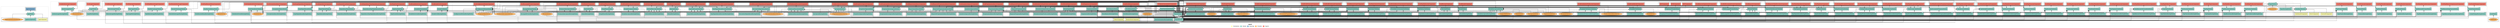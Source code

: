 digraph dependencies { node [shape="rect", style="filled", colorscheme=set312]; ranksep=0.4; compound=false; remincross=true; splines=true; splines=ortho; rankdir=LR; rankdir=TB; rankdir=BT; label=<<table BORDER="0"> <tr> <td colspan="5" align="center"><b>Legend</b></td> </tr> <tr> <td> <table BORDER="0"> <tr> <td bgcolor="#ffffb3" width="20"></td> <td>  Declarations</td> </tr> </table> </td> <td> <table BORDER="0"> <tr> <td bgcolor="#8dd3c7" width="20"></td> <td>  Module</td> </tr> </table> </td> <td> <table BORDER="0"> <tr> <td bgcolor="#80b1d3" width="20"></td> <td>  Bootstrap</td> </tr> </table> </td> <td> <table BORDER="0"> <tr> <td bgcolor="#fdb462" width="20"></td> <td>  Providers</td> </tr> </table> </td> <td> <table BORDER="0"> <tr> <td bgcolor="#fb8072" width="20"></td> <td>  Exports</td> </tr> </table> </td> </tr></table>>; ratio=compress; fontname="sans-serif";  subgraph "cluster_AppModule" { label=""; style="dotted";node [shape="folder", fillcolor=1]; subgraph cluster_AppModule_declarations { style="solid";node [style="filled", shape="rect"]; node [fillcolor=2]; "AppComponent"; }  "AppComponent" -> "AppModule" [style="solid", lhead="cluster_AppModule" ltail="cluster_AppModule_declarations"]; subgraph "cluster_AppModule_AppComponent_providers" { style="solid";  }    subgraph cluster_AppModule_imports { style="solid"; node [style="filled", fillcolor=1, shape="rect"];    "AppRoutingModule" [label="AppRoutingModule", shape="folder"];   }    "AppRoutingModule" -> "AppModule" [lhead="cluster_AppModule", ltail="cluster_AppModule_imports"];     subgraph cluster_AppModule_exports { style="solid";node [style="filled", fillcolor=4, shape="rect"];}    subgraph cluster_AppModule_bootstrap { style="solid"; node [style="filled", fillcolor=5, shape="rect"];  "AppComponent " [label="AppComponent ", shape="rect"]  }  "AppModule" -> "AppComponent " [style="dotted", lhead="cluster_AppModule_bootstrap" ltail="cluster_AppModule"];    subgraph cluster_AppModule_providers { style="solid"; node [style="filled", fillcolor=6, shape="rect"];    "ImplicitAutenticationService" [label="ImplicitAutenticationService", shape="oval"];   }    "ImplicitAutenticationService" -> "AppModule" [lhead="cluster_AppModule", ltail="cluster_AppModule_providers"];     }  subgraph "cluster_AppRoutingModule" { label=""; style="dotted";node [shape="folder", fillcolor=1]; subgraph cluster_AppRoutingModule_declarations { style="solid";node [style="filled", shape="rect"]; }    subgraph cluster_AppRoutingModule_imports { style="solid"; node [style="filled", fillcolor=1, shape="rect"];   }     subgraph cluster_AppRoutingModule_exports { style="solid";node [style="filled", fillcolor=4, shape="rect"];}    subgraph cluster_AppRoutingModule_bootstrap { style="solid"; node [style="filled", fillcolor=5, shape="rect"];  }    subgraph cluster_AppRoutingModule_providers { style="solid"; node [style="filled", fillcolor=6, shape="rect"];   }     }  subgraph "cluster_AreaConocimientoModule" { label=""; style="dotted";node [shape="folder", fillcolor=1]; subgraph cluster_AreaConocimientoModule_declarations { style="solid";node [style="filled", shape="rect"]; }    subgraph cluster_AreaConocimientoModule_imports { style="solid"; node [style="filled", fillcolor=1, shape="rect"];    "ThemeModule" [label="ThemeModule", shape="folder"];    "AreaConocimientoRoutingModule" [label="AreaConocimientoRoutingModule", shape="folder"];    "SharedModule" [label="SharedModule", shape="folder"];   }    "ThemeModule" -> "AreaConocimientoModule" [lhead="cluster_AreaConocimientoModule", ltail="cluster_AreaConocimientoModule_imports"];    "AreaConocimientoRoutingModule" -> "AreaConocimientoModule" [lhead="cluster_AreaConocimientoModule", ltail="cluster_AreaConocimientoModule_imports"];    "SharedModule" -> "AreaConocimientoModule" [lhead="cluster_AreaConocimientoModule", ltail="cluster_AreaConocimientoModule_imports"];     subgraph cluster_AreaConocimientoModule_exports { style="solid";node [style="filled", fillcolor=4, shape="rect"];"CrudAreaConocimientoComponent " [label="CrudAreaConocimientoComponent ", shape="rect"]}  "AreaConocimientoModule" -> "CrudAreaConocimientoComponent " [style="dashed", ltail="cluster_AreaConocimientoModule" lhead="cluster_AreaConocimientoModule_exports"];    subgraph cluster_AreaConocimientoModule_bootstrap { style="solid"; node [style="filled", fillcolor=5, shape="rect"];  }    subgraph cluster_AreaConocimientoModule_providers { style="solid"; node [style="filled", fillcolor=6, shape="rect"];    "CoreService" [label="CoreService", shape="oval"];   }    "CoreService" -> "AreaConocimientoModule" [lhead="cluster_AreaConocimientoModule", ltail="cluster_AreaConocimientoModule_providers"];     }  subgraph "cluster_AreaConocimientoRoutingModule" { label=""; style="dotted";node [shape="folder", fillcolor=1]; subgraph cluster_AreaConocimientoRoutingModule_declarations { style="solid";node [style="filled", shape="rect"]; }    subgraph cluster_AreaConocimientoRoutingModule_imports { style="solid"; node [style="filled", fillcolor=1, shape="rect"];   }     subgraph cluster_AreaConocimientoRoutingModule_exports { style="solid";node [style="filled", fillcolor=4, shape="rect"];}    subgraph cluster_AreaConocimientoRoutingModule_bootstrap { style="solid"; node [style="filled", fillcolor=5, shape="rect"];  }    subgraph cluster_AreaConocimientoRoutingModule_providers { style="solid"; node [style="filled", fillcolor=6, shape="rect"];   }     }  subgraph "cluster_AtributoLugarModule" { label=""; style="dotted";node [shape="folder", fillcolor=1]; subgraph cluster_AtributoLugarModule_declarations { style="solid";node [style="filled", shape="rect"]; }    subgraph cluster_AtributoLugarModule_imports { style="solid"; node [style="filled", fillcolor=1, shape="rect"];    "ThemeModule" [label="ThemeModule", shape="folder"];    "AtributoLugarRoutingModule" [label="AtributoLugarRoutingModule", shape="folder"];    "SharedModule" [label="SharedModule", shape="folder"];   }    "ThemeModule" -> "AtributoLugarModule" [lhead="cluster_AtributoLugarModule", ltail="cluster_AtributoLugarModule_imports"];    "AtributoLugarRoutingModule" -> "AtributoLugarModule" [lhead="cluster_AtributoLugarModule", ltail="cluster_AtributoLugarModule_imports"];    "SharedModule" -> "AtributoLugarModule" [lhead="cluster_AtributoLugarModule", ltail="cluster_AtributoLugarModule_imports"];     subgraph cluster_AtributoLugarModule_exports { style="solid";node [style="filled", fillcolor=4, shape="rect"];"CrudAtributoLugarComponent " [label="CrudAtributoLugarComponent ", shape="rect"]}  "AtributoLugarModule" -> "CrudAtributoLugarComponent " [style="dashed", ltail="cluster_AtributoLugarModule" lhead="cluster_AtributoLugarModule_exports"];    subgraph cluster_AtributoLugarModule_bootstrap { style="solid"; node [style="filled", fillcolor=5, shape="rect"];  }    subgraph cluster_AtributoLugarModule_providers { style="solid"; node [style="filled", fillcolor=6, shape="rect"];    "UbicacionService" [label="UbicacionService", shape="oval"];   }    "UbicacionService" -> "AtributoLugarModule" [lhead="cluster_AtributoLugarModule", ltail="cluster_AtributoLugarModule_providers"];     }  subgraph "cluster_AtributoLugarRoutingModule" { label=""; style="dotted";node [shape="folder", fillcolor=1]; subgraph cluster_AtributoLugarRoutingModule_declarations { style="solid";node [style="filled", shape="rect"]; }    subgraph cluster_AtributoLugarRoutingModule_imports { style="solid"; node [style="filled", fillcolor=1, shape="rect"];   }     subgraph cluster_AtributoLugarRoutingModule_exports { style="solid";node [style="filled", fillcolor=4, shape="rect"];}    subgraph cluster_AtributoLugarRoutingModule_bootstrap { style="solid"; node [style="filled", fillcolor=5, shape="rect"];  }    subgraph cluster_AtributoLugarRoutingModule_providers { style="solid"; node [style="filled", fillcolor=6, shape="rect"];   }     }  subgraph "cluster_AtributoUbicacionModule" { label=""; style="dotted";node [shape="folder", fillcolor=1]; subgraph cluster_AtributoUbicacionModule_declarations { style="solid";node [style="filled", shape="rect"]; }    subgraph cluster_AtributoUbicacionModule_imports { style="solid"; node [style="filled", fillcolor=1, shape="rect"];    "ThemeModule" [label="ThemeModule", shape="folder"];    "AtributoUbicacionRoutingModule" [label="AtributoUbicacionRoutingModule", shape="folder"];    "SharedModule" [label="SharedModule", shape="folder"];   }    "ThemeModule" -> "AtributoUbicacionModule" [lhead="cluster_AtributoUbicacionModule", ltail="cluster_AtributoUbicacionModule_imports"];    "AtributoUbicacionRoutingModule" -> "AtributoUbicacionModule" [lhead="cluster_AtributoUbicacionModule", ltail="cluster_AtributoUbicacionModule_imports"];    "SharedModule" -> "AtributoUbicacionModule" [lhead="cluster_AtributoUbicacionModule", ltail="cluster_AtributoUbicacionModule_imports"];     subgraph cluster_AtributoUbicacionModule_exports { style="solid";node [style="filled", fillcolor=4, shape="rect"];"CrudAtributoUbicacionComponent " [label="CrudAtributoUbicacionComponent ", shape="rect"]}  "AtributoUbicacionModule" -> "CrudAtributoUbicacionComponent " [style="dashed", ltail="cluster_AtributoUbicacionModule" lhead="cluster_AtributoUbicacionModule_exports"];    subgraph cluster_AtributoUbicacionModule_bootstrap { style="solid"; node [style="filled", fillcolor=5, shape="rect"];  }    subgraph cluster_AtributoUbicacionModule_providers { style="solid"; node [style="filled", fillcolor=6, shape="rect"];    "EnteService" [label="EnteService", shape="oval"];   }    "EnteService" -> "AtributoUbicacionModule" [lhead="cluster_AtributoUbicacionModule", ltail="cluster_AtributoUbicacionModule_providers"];     }  subgraph "cluster_AtributoUbicacionRoutingModule" { label=""; style="dotted";node [shape="folder", fillcolor=1]; subgraph cluster_AtributoUbicacionRoutingModule_declarations { style="solid";node [style="filled", shape="rect"]; }    subgraph cluster_AtributoUbicacionRoutingModule_imports { style="solid"; node [style="filled", fillcolor=1, shape="rect"];   }     subgraph cluster_AtributoUbicacionRoutingModule_exports { style="solid";node [style="filled", fillcolor=4, shape="rect"];}    subgraph cluster_AtributoUbicacionRoutingModule_bootstrap { style="solid"; node [style="filled", fillcolor=5, shape="rect"];  }    subgraph cluster_AtributoUbicacionRoutingModule_providers { style="solid"; node [style="filled", fillcolor=6, shape="rect"];   }     }  subgraph "cluster_CalendarioEventoModule" { label=""; style="dotted";node [shape="folder", fillcolor=1]; subgraph cluster_CalendarioEventoModule_declarations { style="solid";node [style="filled", shape="rect"]; }    subgraph cluster_CalendarioEventoModule_imports { style="solid"; node [style="filled", fillcolor=1, shape="rect"];    "ThemeModule" [label="ThemeModule", shape="folder"];    "CalendarioEventoRoutingModule" [label="CalendarioEventoRoutingModule", shape="folder"];    "SharedModule" [label="SharedModule", shape="folder"];   }    "ThemeModule" -> "CalendarioEventoModule" [lhead="cluster_CalendarioEventoModule", ltail="cluster_CalendarioEventoModule_imports"];    "CalendarioEventoRoutingModule" -> "CalendarioEventoModule" [lhead="cluster_CalendarioEventoModule", ltail="cluster_CalendarioEventoModule_imports"];    "SharedModule" -> "CalendarioEventoModule" [lhead="cluster_CalendarioEventoModule", ltail="cluster_CalendarioEventoModule_imports"];     subgraph cluster_CalendarioEventoModule_exports { style="solid";node [style="filled", fillcolor=4, shape="rect"];"CrudCalendarioEventoComponent " [label="CrudCalendarioEventoComponent ", shape="rect"]}  "CalendarioEventoModule" -> "CrudCalendarioEventoComponent " [style="dashed", ltail="cluster_CalendarioEventoModule" lhead="cluster_CalendarioEventoModule_exports"];    subgraph cluster_CalendarioEventoModule_bootstrap { style="solid"; node [style="filled", fillcolor=5, shape="rect"];  }    subgraph cluster_CalendarioEventoModule_providers { style="solid"; node [style="filled", fillcolor=6, shape="rect"];    "CoreService" [label="CoreService", shape="oval"];    "EventoService" [label="EventoService", shape="oval"];   }    "CoreService" -> "CalendarioEventoModule" [lhead="cluster_CalendarioEventoModule", ltail="cluster_CalendarioEventoModule_providers"];    "EventoService" -> "CalendarioEventoModule" [lhead="cluster_CalendarioEventoModule", ltail="cluster_CalendarioEventoModule_providers"];     }  subgraph "cluster_CalendarioEventoRoutingModule" { label=""; style="dotted";node [shape="folder", fillcolor=1]; subgraph cluster_CalendarioEventoRoutingModule_declarations { style="solid";node [style="filled", shape="rect"]; }    subgraph cluster_CalendarioEventoRoutingModule_imports { style="solid"; node [style="filled", fillcolor=1, shape="rect"];   }     subgraph cluster_CalendarioEventoRoutingModule_exports { style="solid";node [style="filled", fillcolor=4, shape="rect"];}    subgraph cluster_CalendarioEventoRoutingModule_bootstrap { style="solid"; node [style="filled", fillcolor=5, shape="rect"];  }    subgraph cluster_CalendarioEventoRoutingModule_providers { style="solid"; node [style="filled", fillcolor=6, shape="rect"];   }     }  subgraph "cluster_CargoModule" { label=""; style="dotted";node [shape="folder", fillcolor=1]; subgraph cluster_CargoModule_declarations { style="solid";node [style="filled", shape="rect"]; }    subgraph cluster_CargoModule_imports { style="solid"; node [style="filled", fillcolor=1, shape="rect"];    "ThemeModule" [label="ThemeModule", shape="folder"];    "CargoRoutingModule" [label="CargoRoutingModule", shape="folder"];    "SharedModule" [label="SharedModule", shape="folder"];   }    "ThemeModule" -> "CargoModule" [lhead="cluster_CargoModule", ltail="cluster_CargoModule_imports"];    "CargoRoutingModule" -> "CargoModule" [lhead="cluster_CargoModule", ltail="cluster_CargoModule_imports"];    "SharedModule" -> "CargoModule" [lhead="cluster_CargoModule", ltail="cluster_CargoModule_imports"];     subgraph cluster_CargoModule_exports { style="solid";node [style="filled", fillcolor=4, shape="rect"];"CrudCargoComponent " [label="CrudCargoComponent ", shape="rect"]}  "CargoModule" -> "CrudCargoComponent " [style="dashed", ltail="cluster_CargoModule" lhead="cluster_CargoModule_exports"];    subgraph cluster_CargoModule_bootstrap { style="solid"; node [style="filled", fillcolor=5, shape="rect"];  }    subgraph cluster_CargoModule_providers { style="solid"; node [style="filled", fillcolor=6, shape="rect"];    "ExperienciaService" [label="ExperienciaService", shape="oval"];   }    "ExperienciaService" -> "CargoModule" [lhead="cluster_CargoModule", ltail="cluster_CargoModule_providers"];     }  subgraph "cluster_CargoRoutingModule" { label=""; style="dotted";node [shape="folder", fillcolor=1]; subgraph cluster_CargoRoutingModule_declarations { style="solid";node [style="filled", shape="rect"]; }    subgraph cluster_CargoRoutingModule_imports { style="solid"; node [style="filled", fillcolor=1, shape="rect"];   }     subgraph cluster_CargoRoutingModule_exports { style="solid";node [style="filled", fillcolor=4, shape="rect"];}    subgraph cluster_CargoRoutingModule_bootstrap { style="solid"; node [style="filled", fillcolor=5, shape="rect"];  }    subgraph cluster_CargoRoutingModule_providers { style="solid"; node [style="filled", fillcolor=6, shape="rect"];   }     }  subgraph "cluster_ClasificacionIdiomaModule" { label=""; style="dotted";node [shape="folder", fillcolor=1]; subgraph cluster_ClasificacionIdiomaModule_declarations { style="solid";node [style="filled", shape="rect"]; }    subgraph cluster_ClasificacionIdiomaModule_imports { style="solid"; node [style="filled", fillcolor=1, shape="rect"];    "ThemeModule" [label="ThemeModule", shape="folder"];    "ClasificacionIdiomaRoutingModule" [label="ClasificacionIdiomaRoutingModule", shape="folder"];    "SharedModule" [label="SharedModule", shape="folder"];   }    "ThemeModule" -> "ClasificacionIdiomaModule" [lhead="cluster_ClasificacionIdiomaModule", ltail="cluster_ClasificacionIdiomaModule_imports"];    "ClasificacionIdiomaRoutingModule" -> "ClasificacionIdiomaModule" [lhead="cluster_ClasificacionIdiomaModule", ltail="cluster_ClasificacionIdiomaModule_imports"];    "SharedModule" -> "ClasificacionIdiomaModule" [lhead="cluster_ClasificacionIdiomaModule", ltail="cluster_ClasificacionIdiomaModule_imports"];     subgraph cluster_ClasificacionIdiomaModule_exports { style="solid";node [style="filled", fillcolor=4, shape="rect"];"CrudClasificacionIdiomaComponent " [label="CrudClasificacionIdiomaComponent ", shape="rect"]}  "ClasificacionIdiomaModule" -> "CrudClasificacionIdiomaComponent " [style="dashed", ltail="cluster_ClasificacionIdiomaModule" lhead="cluster_ClasificacionIdiomaModule_exports"];    subgraph cluster_ClasificacionIdiomaModule_bootstrap { style="solid"; node [style="filled", fillcolor=5, shape="rect"];  }    subgraph cluster_ClasificacionIdiomaModule_providers { style="solid"; node [style="filled", fillcolor=6, shape="rect"];    "IdiomaService" [label="IdiomaService", shape="oval"];   }    "IdiomaService" -> "ClasificacionIdiomaModule" [lhead="cluster_ClasificacionIdiomaModule", ltail="cluster_ClasificacionIdiomaModule_providers"];     }  subgraph "cluster_ClasificacionIdiomaRoutingModule" { label=""; style="dotted";node [shape="folder", fillcolor=1]; subgraph cluster_ClasificacionIdiomaRoutingModule_declarations { style="solid";node [style="filled", shape="rect"]; }    subgraph cluster_ClasificacionIdiomaRoutingModule_imports { style="solid"; node [style="filled", fillcolor=1, shape="rect"];   }     subgraph cluster_ClasificacionIdiomaRoutingModule_exports { style="solid";node [style="filled", fillcolor=4, shape="rect"];}    subgraph cluster_ClasificacionIdiomaRoutingModule_bootstrap { style="solid"; node [style="filled", fillcolor=5, shape="rect"];  }    subgraph cluster_ClasificacionIdiomaRoutingModule_providers { style="solid"; node [style="filled", fillcolor=6, shape="rect"];   }     }  subgraph "cluster_ConceptoAcademicoModule" { label=""; style="dotted";node [shape="folder", fillcolor=1]; subgraph cluster_ConceptoAcademicoModule_declarations { style="solid";node [style="filled", shape="rect"]; }    subgraph cluster_ConceptoAcademicoModule_imports { style="solid"; node [style="filled", fillcolor=1, shape="rect"];    "ThemeModule" [label="ThemeModule", shape="folder"];    "ConceptoAcademicoRoutingModule" [label="ConceptoAcademicoRoutingModule", shape="folder"];    "SharedModule" [label="SharedModule", shape="folder"];   }    "ThemeModule" -> "ConceptoAcademicoModule" [lhead="cluster_ConceptoAcademicoModule", ltail="cluster_ConceptoAcademicoModule_imports"];    "ConceptoAcademicoRoutingModule" -> "ConceptoAcademicoModule" [lhead="cluster_ConceptoAcademicoModule", ltail="cluster_ConceptoAcademicoModule_imports"];    "SharedModule" -> "ConceptoAcademicoModule" [lhead="cluster_ConceptoAcademicoModule", ltail="cluster_ConceptoAcademicoModule_imports"];     subgraph cluster_ConceptoAcademicoModule_exports { style="solid";node [style="filled", fillcolor=4, shape="rect"];"CrudConceptoAcademicoComponent " [label="CrudConceptoAcademicoComponent ", shape="rect"]}  "ConceptoAcademicoModule" -> "CrudConceptoAcademicoComponent " [style="dashed", ltail="cluster_ConceptoAcademicoModule" lhead="cluster_ConceptoAcademicoModule_exports"];    subgraph cluster_ConceptoAcademicoModule_bootstrap { style="solid"; node [style="filled", fillcolor=5, shape="rect"];  }    subgraph cluster_ConceptoAcademicoModule_providers { style="solid"; node [style="filled", fillcolor=6, shape="rect"];    "CoreService" [label="CoreService", shape="oval"];   }    "CoreService" -> "ConceptoAcademicoModule" [lhead="cluster_ConceptoAcademicoModule", ltail="cluster_ConceptoAcademicoModule_providers"];     }  subgraph "cluster_ConceptoAcademicoRoutingModule" { label=""; style="dotted";node [shape="folder", fillcolor=1]; subgraph cluster_ConceptoAcademicoRoutingModule_declarations { style="solid";node [style="filled", shape="rect"]; }    subgraph cluster_ConceptoAcademicoRoutingModule_imports { style="solid"; node [style="filled", fillcolor=1, shape="rect"];   }     subgraph cluster_ConceptoAcademicoRoutingModule_exports { style="solid";node [style="filled", fillcolor=4, shape="rect"];}    subgraph cluster_ConceptoAcademicoRoutingModule_bootstrap { style="solid"; node [style="filled", fillcolor=5, shape="rect"];  }    subgraph cluster_ConceptoAcademicoRoutingModule_providers { style="solid"; node [style="filled", fillcolor=6, shape="rect"];   }     }  subgraph "cluster_ConfiguracionFechasModule" { label=""; style="dotted";node [shape="folder", fillcolor=1]; subgraph cluster_ConfiguracionFechasModule_declarations { style="solid";node [style="filled", shape="rect"]; }    subgraph cluster_ConfiguracionFechasModule_imports { style="solid"; node [style="filled", fillcolor=1, shape="rect"];    "ThemeModule" [label="ThemeModule", shape="folder"];    "ConfiguracionFechasRoutingModule" [label="ConfiguracionFechasRoutingModule", shape="folder"];    "SharedModule" [label="SharedModule", shape="folder"];   }    "ThemeModule" -> "ConfiguracionFechasModule" [lhead="cluster_ConfiguracionFechasModule", ltail="cluster_ConfiguracionFechasModule_imports"];    "ConfiguracionFechasRoutingModule" -> "ConfiguracionFechasModule" [lhead="cluster_ConfiguracionFechasModule", ltail="cluster_ConfiguracionFechasModule_imports"];    "SharedModule" -> "ConfiguracionFechasModule" [lhead="cluster_ConfiguracionFechasModule", ltail="cluster_ConfiguracionFechasModule_imports"];     subgraph cluster_ConfiguracionFechasModule_exports { style="solid";node [style="filled", fillcolor=4, shape="rect"];"CrudConfiguracionFechasComponent " [label="CrudConfiguracionFechasComponent ", shape="rect"]}  "ConfiguracionFechasModule" -> "CrudConfiguracionFechasComponent " [style="dashed", ltail="cluster_ConfiguracionFechasModule" lhead="cluster_ConfiguracionFechasModule_exports"];    subgraph cluster_ConfiguracionFechasModule_bootstrap { style="solid"; node [style="filled", fillcolor=5, shape="rect"];  }    subgraph cluster_ConfiguracionFechasModule_providers { style="solid"; node [style="filled", fillcolor=6, shape="rect"];    "CoreService" [label="CoreService", shape="oval"];    "EvaluacionInscripcionService" [label="EvaluacionInscripcionService", shape="oval"];    "EventoService" [label="EventoService", shape="oval"];    "ProgramaOikosService" [label="ProgramaOikosService", shape="oval"];   }    "CoreService" -> "ConfiguracionFechasModule" [lhead="cluster_ConfiguracionFechasModule", ltail="cluster_ConfiguracionFechasModule_providers"];    "EvaluacionInscripcionService" -> "ConfiguracionFechasModule" [lhead="cluster_ConfiguracionFechasModule", ltail="cluster_ConfiguracionFechasModule_providers"];    "EventoService" -> "ConfiguracionFechasModule" [lhead="cluster_ConfiguracionFechasModule", ltail="cluster_ConfiguracionFechasModule_providers"];    "ProgramaOikosService" -> "ConfiguracionFechasModule" [lhead="cluster_ConfiguracionFechasModule", ltail="cluster_ConfiguracionFechasModule_providers"];     }  subgraph "cluster_ConfiguracionFechasRoutingModule" { label=""; style="dotted";node [shape="folder", fillcolor=1]; subgraph cluster_ConfiguracionFechasRoutingModule_declarations { style="solid";node [style="filled", shape="rect"]; }    subgraph cluster_ConfiguracionFechasRoutingModule_imports { style="solid"; node [style="filled", fillcolor=1, shape="rect"];   }     subgraph cluster_ConfiguracionFechasRoutingModule_exports { style="solid";node [style="filled", fillcolor=4, shape="rect"];}    subgraph cluster_ConfiguracionFechasRoutingModule_bootstrap { style="solid"; node [style="filled", fillcolor=5, shape="rect"];  }    subgraph cluster_ConfiguracionFechasRoutingModule_providers { style="solid"; node [style="filled", fillcolor=6, shape="rect"];   }     }  subgraph "cluster_CoreModule" { label=""; style="dotted";node [shape="folder", fillcolor=1]; subgraph cluster_CoreModule_declarations { style="solid";node [style="filled", shape="rect"]; }    subgraph cluster_CoreModule_imports { style="solid"; node [style="filled", fillcolor=1, shape="rect"];   }     subgraph cluster_CoreModule_exports { style="solid";node [style="filled", fillcolor=4, shape="rect"];}    subgraph cluster_CoreModule_bootstrap { style="solid"; node [style="filled", fillcolor=5, shape="rect"];  }    subgraph cluster_CoreModule_providers { style="solid"; node [style="filled", fillcolor=6, shape="rect"];    "AuthGuard" [label="AuthGuard", shape="oval"];   }    "AuthGuard" -> "CoreModule" [lhead="cluster_CoreModule", ltail="cluster_CoreModule_providers"];     }  subgraph "cluster_CupoDependenciaModule" { label=""; style="dotted";node [shape="folder", fillcolor=1]; subgraph cluster_CupoDependenciaModule_declarations { style="solid";node [style="filled", shape="rect"]; }    subgraph cluster_CupoDependenciaModule_imports { style="solid"; node [style="filled", fillcolor=1, shape="rect"];    "ThemeModule" [label="ThemeModule", shape="folder"];    "CupoDependenciaRoutingModule" [label="CupoDependenciaRoutingModule", shape="folder"];    "SharedModule" [label="SharedModule", shape="folder"];   }    "ThemeModule" -> "CupoDependenciaModule" [lhead="cluster_CupoDependenciaModule", ltail="cluster_CupoDependenciaModule_imports"];    "CupoDependenciaRoutingModule" -> "CupoDependenciaModule" [lhead="cluster_CupoDependenciaModule", ltail="cluster_CupoDependenciaModule_imports"];    "SharedModule" -> "CupoDependenciaModule" [lhead="cluster_CupoDependenciaModule", ltail="cluster_CupoDependenciaModule_imports"];     subgraph cluster_CupoDependenciaModule_exports { style="solid";node [style="filled", fillcolor=4, shape="rect"];"CrudCupoDependenciaComponent " [label="CrudCupoDependenciaComponent ", shape="rect"]}  "CupoDependenciaModule" -> "CrudCupoDependenciaComponent " [style="dashed", ltail="cluster_CupoDependenciaModule" lhead="cluster_CupoDependenciaModule_exports"];    subgraph cluster_CupoDependenciaModule_bootstrap { style="solid"; node [style="filled", fillcolor=5, shape="rect"];  }    subgraph cluster_CupoDependenciaModule_providers { style="solid"; node [style="filled", fillcolor=6, shape="rect"];    "EvaluacionInscripcionService" [label="EvaluacionInscripcionService", shape="oval"];    "ProgramaOikosService" [label="ProgramaOikosService", shape="oval"];    "CoreService" [label="CoreService", shape="oval"];   }    "EvaluacionInscripcionService" -> "CupoDependenciaModule" [lhead="cluster_CupoDependenciaModule", ltail="cluster_CupoDependenciaModule_providers"];    "ProgramaOikosService" -> "CupoDependenciaModule" [lhead="cluster_CupoDependenciaModule", ltail="cluster_CupoDependenciaModule_providers"];    "CoreService" -> "CupoDependenciaModule" [lhead="cluster_CupoDependenciaModule", ltail="cluster_CupoDependenciaModule_providers"];     }  subgraph "cluster_CupoDependenciaRoutingModule" { label=""; style="dotted";node [shape="folder", fillcolor=1]; subgraph cluster_CupoDependenciaRoutingModule_declarations { style="solid";node [style="filled", shape="rect"]; }    subgraph cluster_CupoDependenciaRoutingModule_imports { style="solid"; node [style="filled", fillcolor=1, shape="rect"];   }     subgraph cluster_CupoDependenciaRoutingModule_exports { style="solid";node [style="filled", fillcolor=4, shape="rect"];}    subgraph cluster_CupoDependenciaRoutingModule_bootstrap { style="solid"; node [style="filled", fillcolor=5, shape="rect"];  }    subgraph cluster_CupoDependenciaRoutingModule_providers { style="solid"; node [style="filled", fillcolor=6, shape="rect"];   }     }  subgraph "cluster_DashboardModule" { label=""; style="dotted";node [shape="folder", fillcolor=1]; subgraph cluster_DashboardModule_declarations { style="solid";node [style="filled", shape="rect"]; node [fillcolor=2]; "DashboardComponent"; node [fillcolor=2]; "CarouselComponent"; node [fillcolor=2]; "NewsComponent"; }  "DashboardComponent" -> "DashboardModule" [style="solid", lhead="cluster_DashboardModule" ltail="cluster_DashboardModule_declarations"]; subgraph "cluster_DashboardModule_DashboardComponent_providers" { style="solid";  }  "CarouselComponent" -> "DashboardModule" [style="solid", lhead="cluster_DashboardModule" ltail="cluster_DashboardModule_declarations"]; subgraph "cluster_DashboardModule_CarouselComponent_providers" { style="solid";  }  "NewsComponent" -> "DashboardModule" [style="solid", lhead="cluster_DashboardModule" ltail="cluster_DashboardModule_declarations"]; subgraph "cluster_DashboardModule_NewsComponent_providers" { style="solid";  }    subgraph cluster_DashboardModule_imports { style="solid"; node [style="filled", fillcolor=1, shape="rect"];    "ThemeModule" [label="ThemeModule", shape="folder"];    "SharedModule" [label="SharedModule", shape="folder"];   }    "ThemeModule" -> "DashboardModule" [lhead="cluster_DashboardModule", ltail="cluster_DashboardModule_imports"];    "SharedModule" -> "DashboardModule" [lhead="cluster_DashboardModule", ltail="cluster_DashboardModule_imports"];     subgraph cluster_DashboardModule_exports { style="solid";node [style="filled", fillcolor=4, shape="rect"];}    subgraph cluster_DashboardModule_bootstrap { style="solid"; node [style="filled", fillcolor=5, shape="rect"];  }    subgraph cluster_DashboardModule_providers { style="solid"; node [style="filled", fillcolor=6, shape="rect"];   }     }  subgraph "cluster_DataModule" { label=""; style="dotted";node [shape="folder", fillcolor=1]; subgraph cluster_DataModule_declarations { style="solid";node [style="filled", shape="rect"]; }    subgraph cluster_DataModule_imports { style="solid"; node [style="filled", fillcolor=1, shape="rect"];   }     subgraph cluster_DataModule_exports { style="solid";node [style="filled", fillcolor=4, shape="rect"];}    subgraph cluster_DataModule_bootstrap { style="solid"; node [style="filled", fillcolor=5, shape="rect"];  }    subgraph cluster_DataModule_providers { style="solid"; node [style="filled", fillcolor=6, shape="rect"];   }     }  subgraph "cluster_DependenciaModule" { label=""; style="dotted";node [shape="folder", fillcolor=1]; subgraph cluster_DependenciaModule_declarations { style="solid";node [style="filled", shape="rect"]; }    subgraph cluster_DependenciaModule_imports { style="solid"; node [style="filled", fillcolor=1, shape="rect"];    "ThemeModule" [label="ThemeModule", shape="folder"];    "DependenciaRoutingModule" [label="DependenciaRoutingModule", shape="folder"];    "SharedModule" [label="SharedModule", shape="folder"];   }    "ThemeModule" -> "DependenciaModule" [lhead="cluster_DependenciaModule", ltail="cluster_DependenciaModule_imports"];    "DependenciaRoutingModule" -> "DependenciaModule" [lhead="cluster_DependenciaModule", ltail="cluster_DependenciaModule_imports"];    "SharedModule" -> "DependenciaModule" [lhead="cluster_DependenciaModule", ltail="cluster_DependenciaModule_imports"];     subgraph cluster_DependenciaModule_exports { style="solid";node [style="filled", fillcolor=4, shape="rect"];"CrudDependenciaComponent " [label="CrudDependenciaComponent ", shape="rect"]}  "DependenciaModule" -> "CrudDependenciaComponent " [style="dashed", ltail="cluster_DependenciaModule" lhead="cluster_DependenciaModule_exports"];    subgraph cluster_DependenciaModule_bootstrap { style="solid"; node [style="filled", fillcolor=5, shape="rect"];  }    subgraph cluster_DependenciaModule_providers { style="solid"; node [style="filled", fillcolor=6, shape="rect"];    "ProgramaOikosService" [label="ProgramaOikosService", shape="oval"];   }    "ProgramaOikosService" -> "DependenciaModule" [lhead="cluster_DependenciaModule", ltail="cluster_DependenciaModule_providers"];     }  subgraph "cluster_DependenciaPadreModule" { label=""; style="dotted";node [shape="folder", fillcolor=1]; subgraph cluster_DependenciaPadreModule_declarations { style="solid";node [style="filled", shape="rect"]; }    subgraph cluster_DependenciaPadreModule_imports { style="solid"; node [style="filled", fillcolor=1, shape="rect"];    "ThemeModule" [label="ThemeModule", shape="folder"];    "DependenciaPadreRoutingModule" [label="DependenciaPadreRoutingModule", shape="folder"];    "SharedModule" [label="SharedModule", shape="folder"];   }    "ThemeModule" -> "DependenciaPadreModule" [lhead="cluster_DependenciaPadreModule", ltail="cluster_DependenciaPadreModule_imports"];    "DependenciaPadreRoutingModule" -> "DependenciaPadreModule" [lhead="cluster_DependenciaPadreModule", ltail="cluster_DependenciaPadreModule_imports"];    "SharedModule" -> "DependenciaPadreModule" [lhead="cluster_DependenciaPadreModule", ltail="cluster_DependenciaPadreModule_imports"];     subgraph cluster_DependenciaPadreModule_exports { style="solid";node [style="filled", fillcolor=4, shape="rect"];"CrudDependenciaPadreComponent " [label="CrudDependenciaPadreComponent ", shape="rect"]}  "DependenciaPadreModule" -> "CrudDependenciaPadreComponent " [style="dashed", ltail="cluster_DependenciaPadreModule" lhead="cluster_DependenciaPadreModule_exports"];    subgraph cluster_DependenciaPadreModule_bootstrap { style="solid"; node [style="filled", fillcolor=5, shape="rect"];  }    subgraph cluster_DependenciaPadreModule_providers { style="solid"; node [style="filled", fillcolor=6, shape="rect"];    "ProgramaOikosService" [label="ProgramaOikosService", shape="oval"];   }    "ProgramaOikosService" -> "DependenciaPadreModule" [lhead="cluster_DependenciaPadreModule", ltail="cluster_DependenciaPadreModule_providers"];     }  subgraph "cluster_DependenciaPadreRoutingModule" { label=""; style="dotted";node [shape="folder", fillcolor=1]; subgraph cluster_DependenciaPadreRoutingModule_declarations { style="solid";node [style="filled", shape="rect"]; }    subgraph cluster_DependenciaPadreRoutingModule_imports { style="solid"; node [style="filled", fillcolor=1, shape="rect"];   }     subgraph cluster_DependenciaPadreRoutingModule_exports { style="solid";node [style="filled", fillcolor=4, shape="rect"];}    subgraph cluster_DependenciaPadreRoutingModule_bootstrap { style="solid"; node [style="filled", fillcolor=5, shape="rect"];  }    subgraph cluster_DependenciaPadreRoutingModule_providers { style="solid"; node [style="filled", fillcolor=6, shape="rect"];   }     }  subgraph "cluster_DependenciaRoutingModule" { label=""; style="dotted";node [shape="folder", fillcolor=1]; subgraph cluster_DependenciaRoutingModule_declarations { style="solid";node [style="filled", shape="rect"]; }    subgraph cluster_DependenciaRoutingModule_imports { style="solid"; node [style="filled", fillcolor=1, shape="rect"];   }     subgraph cluster_DependenciaRoutingModule_exports { style="solid";node [style="filled", fillcolor=4, shape="rect"];}    subgraph cluster_DependenciaRoutingModule_bootstrap { style="solid"; node [style="filled", fillcolor=5, shape="rect"];  }    subgraph cluster_DependenciaRoutingModule_providers { style="solid"; node [style="filled", fillcolor=6, shape="rect"];   }     }  subgraph "cluster_DependenciaTipoDependenciaModule" { label=""; style="dotted";node [shape="folder", fillcolor=1]; subgraph cluster_DependenciaTipoDependenciaModule_declarations { style="solid";node [style="filled", shape="rect"]; }    subgraph cluster_DependenciaTipoDependenciaModule_imports { style="solid"; node [style="filled", fillcolor=1, shape="rect"];    "ThemeModule" [label="ThemeModule", shape="folder"];    "DependenciaTipoDependenciaRoutingModule" [label="DependenciaTipoDependenciaRoutingModule", shape="folder"];    "SharedModule" [label="SharedModule", shape="folder"];   }    "ThemeModule" -> "DependenciaTipoDependenciaModule" [lhead="cluster_DependenciaTipoDependenciaModule", ltail="cluster_DependenciaTipoDependenciaModule_imports"];    "DependenciaTipoDependenciaRoutingModule" -> "DependenciaTipoDependenciaModule" [lhead="cluster_DependenciaTipoDependenciaModule", ltail="cluster_DependenciaTipoDependenciaModule_imports"];    "SharedModule" -> "DependenciaTipoDependenciaModule" [lhead="cluster_DependenciaTipoDependenciaModule", ltail="cluster_DependenciaTipoDependenciaModule_imports"];     subgraph cluster_DependenciaTipoDependenciaModule_exports { style="solid";node [style="filled", fillcolor=4, shape="rect"];"CrudDependenciaTipoDependenciaComponent " [label="CrudDependenciaTipoDependenciaComponent ", shape="rect"]}  "DependenciaTipoDependenciaModule" -> "CrudDependenciaTipoDependenciaComponent " [style="dashed", ltail="cluster_DependenciaTipoDependenciaModule" lhead="cluster_DependenciaTipoDependenciaModule_exports"];    subgraph cluster_DependenciaTipoDependenciaModule_bootstrap { style="solid"; node [style="filled", fillcolor=5, shape="rect"];  }    subgraph cluster_DependenciaTipoDependenciaModule_providers { style="solid"; node [style="filled", fillcolor=6, shape="rect"];    "ProgramaOikosService" [label="ProgramaOikosService", shape="oval"];   }    "ProgramaOikosService" -> "DependenciaTipoDependenciaModule" [lhead="cluster_DependenciaTipoDependenciaModule", ltail="cluster_DependenciaTipoDependenciaModule_providers"];     }  subgraph "cluster_DependenciaTipoDependenciaRoutingModule" { label=""; style="dotted";node [shape="folder", fillcolor=1]; subgraph cluster_DependenciaTipoDependenciaRoutingModule_declarations { style="solid";node [style="filled", shape="rect"]; }    subgraph cluster_DependenciaTipoDependenciaRoutingModule_imports { style="solid"; node [style="filled", fillcolor=1, shape="rect"];   }     subgraph cluster_DependenciaTipoDependenciaRoutingModule_exports { style="solid";node [style="filled", fillcolor=4, shape="rect"];}    subgraph cluster_DependenciaTipoDependenciaRoutingModule_bootstrap { style="solid"; node [style="filled", fillcolor=5, shape="rect"];  }    subgraph cluster_DependenciaTipoDependenciaRoutingModule_providers { style="solid"; node [style="filled", fillcolor=6, shape="rect"];   }     }  subgraph "cluster_DescuentosDependenciaModule" { label=""; style="dotted";node [shape="folder", fillcolor=1]; subgraph cluster_DescuentosDependenciaModule_declarations { style="solid";node [style="filled", shape="rect"]; }    subgraph cluster_DescuentosDependenciaModule_imports { style="solid"; node [style="filled", fillcolor=1, shape="rect"];    "ThemeModule" [label="ThemeModule", shape="folder"];    "DescuentosDependenciaRoutingModule" [label="DescuentosDependenciaRoutingModule", shape="folder"];    "SharedModule" [label="SharedModule", shape="folder"];   }    "ThemeModule" -> "DescuentosDependenciaModule" [lhead="cluster_DescuentosDependenciaModule", ltail="cluster_DescuentosDependenciaModule_imports"];    "DescuentosDependenciaRoutingModule" -> "DescuentosDependenciaModule" [lhead="cluster_DescuentosDependenciaModule", ltail="cluster_DescuentosDependenciaModule_imports"];    "SharedModule" -> "DescuentosDependenciaModule" [lhead="cluster_DescuentosDependenciaModule", ltail="cluster_DescuentosDependenciaModule_imports"];     subgraph cluster_DescuentosDependenciaModule_exports { style="solid";node [style="filled", fillcolor=4, shape="rect"];"CrudDescuentosDependenciaComponent " [label="CrudDescuentosDependenciaComponent ", shape="rect"]}  "DescuentosDependenciaModule" -> "CrudDescuentosDependenciaComponent " [style="dashed", ltail="cluster_DescuentosDependenciaModule" lhead="cluster_DescuentosDependenciaModule_exports"];    subgraph cluster_DescuentosDependenciaModule_bootstrap { style="solid"; node [style="filled", fillcolor=5, shape="rect"];  }    subgraph cluster_DescuentosDependenciaModule_providers { style="solid"; node [style="filled", fillcolor=6, shape="rect"];    "DescuentoAcademicoService" [label="DescuentoAcademicoService", shape="oval"];    "ProgramaOikosService" [label="ProgramaOikosService", shape="oval"];    "CoreService" [label="CoreService", shape="oval"];   }    "DescuentoAcademicoService" -> "DescuentosDependenciaModule" [lhead="cluster_DescuentosDependenciaModule", ltail="cluster_DescuentosDependenciaModule_providers"];    "ProgramaOikosService" -> "DescuentosDependenciaModule" [lhead="cluster_DescuentosDependenciaModule", ltail="cluster_DescuentosDependenciaModule_providers"];    "CoreService" -> "DescuentosDependenciaModule" [lhead="cluster_DescuentosDependenciaModule", ltail="cluster_DescuentosDependenciaModule_providers"];     }  subgraph "cluster_DescuentosDependenciaRoutingModule" { label=""; style="dotted";node [shape="folder", fillcolor=1]; subgraph cluster_DescuentosDependenciaRoutingModule_declarations { style="solid";node [style="filled", shape="rect"]; }    subgraph cluster_DescuentosDependenciaRoutingModule_imports { style="solid"; node [style="filled", fillcolor=1, shape="rect"];   }     subgraph cluster_DescuentosDependenciaRoutingModule_exports { style="solid";node [style="filled", fillcolor=4, shape="rect"];}    subgraph cluster_DescuentosDependenciaRoutingModule_bootstrap { style="solid"; node [style="filled", fillcolor=5, shape="rect"];  }    subgraph cluster_DescuentosDependenciaRoutingModule_providers { style="solid"; node [style="filled", fillcolor=6, shape="rect"];   }     }  subgraph "cluster_DetalleInscripcionModule" { label=""; style="dotted";node [shape="folder", fillcolor=1]; subgraph cluster_DetalleInscripcionModule_declarations { style="solid";node [style="filled", shape="rect"]; }    subgraph cluster_DetalleInscripcionModule_imports { style="solid"; node [style="filled", fillcolor=1, shape="rect"];    "ThemeModule" [label="ThemeModule", shape="folder"];    "DetalleInscripcionRoutingModule" [label="DetalleInscripcionRoutingModule", shape="folder"];    "SharedModule" [label="SharedModule", shape="folder"];   }    "ThemeModule" -> "DetalleInscripcionModule" [lhead="cluster_DetalleInscripcionModule", ltail="cluster_DetalleInscripcionModule_imports"];    "DetalleInscripcionRoutingModule" -> "DetalleInscripcionModule" [lhead="cluster_DetalleInscripcionModule", ltail="cluster_DetalleInscripcionModule_imports"];    "SharedModule" -> "DetalleInscripcionModule" [lhead="cluster_DetalleInscripcionModule", ltail="cluster_DetalleInscripcionModule_imports"];     subgraph cluster_DetalleInscripcionModule_exports { style="solid";node [style="filled", fillcolor=4, shape="rect"];}    subgraph cluster_DetalleInscripcionModule_bootstrap { style="solid"; node [style="filled", fillcolor=5, shape="rect"];  }    subgraph cluster_DetalleInscripcionModule_providers { style="solid"; node [style="filled", fillcolor=6, shape="rect"];    "InscripcionService" [label="InscripcionService", shape="oval"];    "CampusMidService" [label="CampusMidService", shape="oval"];    "ExperienciaService" [label="ExperienciaService", shape="oval"];    "OrganizacionService" [label="OrganizacionService", shape="oval"];    "IdiomaService" [label="IdiomaService", shape="oval"];    "DocumentoService" [label="DocumentoService", shape="oval"];    "NuxeoService" [label="NuxeoService", shape="oval"];   }    "InscripcionService" -> "DetalleInscripcionModule" [lhead="cluster_DetalleInscripcionModule", ltail="cluster_DetalleInscripcionModule_providers"];    "CampusMidService" -> "DetalleInscripcionModule" [lhead="cluster_DetalleInscripcionModule", ltail="cluster_DetalleInscripcionModule_providers"];    "ExperienciaService" -> "DetalleInscripcionModule" [lhead="cluster_DetalleInscripcionModule", ltail="cluster_DetalleInscripcionModule_providers"];    "OrganizacionService" -> "DetalleInscripcionModule" [lhead="cluster_DetalleInscripcionModule", ltail="cluster_DetalleInscripcionModule_providers"];    "IdiomaService" -> "DetalleInscripcionModule" [lhead="cluster_DetalleInscripcionModule", ltail="cluster_DetalleInscripcionModule_providers"];    "DocumentoService" -> "DetalleInscripcionModule" [lhead="cluster_DetalleInscripcionModule", ltail="cluster_DetalleInscripcionModule_providers"];    "NuxeoService" -> "DetalleInscripcionModule" [lhead="cluster_DetalleInscripcionModule", ltail="cluster_DetalleInscripcionModule_providers"];     }  subgraph "cluster_DetalleInscripcionRoutingModule" { label=""; style="dotted";node [shape="folder", fillcolor=1]; subgraph cluster_DetalleInscripcionRoutingModule_declarations { style="solid";node [style="filled", shape="rect"]; }    subgraph cluster_DetalleInscripcionRoutingModule_imports { style="solid"; node [style="filled", fillcolor=1, shape="rect"];   }     subgraph cluster_DetalleInscripcionRoutingModule_exports { style="solid";node [style="filled", fillcolor=4, shape="rect"];}    subgraph cluster_DetalleInscripcionRoutingModule_bootstrap { style="solid"; node [style="filled", fillcolor=5, shape="rect"];  }    subgraph cluster_DetalleInscripcionRoutingModule_providers { style="solid"; node [style="filled", fillcolor=6, shape="rect"];   }     }  subgraph "cluster_DocumentoProgramaModule" { label=""; style="dotted";node [shape="folder", fillcolor=1]; subgraph cluster_DocumentoProgramaModule_declarations { style="solid";node [style="filled", shape="rect"]; }    subgraph cluster_DocumentoProgramaModule_imports { style="solid"; node [style="filled", fillcolor=1, shape="rect"];    "ThemeModule" [label="ThemeModule", shape="folder"];    "DocumentoProgramaRoutingModule" [label="DocumentoProgramaRoutingModule", shape="folder"];    "SharedModule" [label="SharedModule", shape="folder"];   }    "ThemeModule" -> "DocumentoProgramaModule" [lhead="cluster_DocumentoProgramaModule", ltail="cluster_DocumentoProgramaModule_imports"];    "DocumentoProgramaRoutingModule" -> "DocumentoProgramaModule" [lhead="cluster_DocumentoProgramaModule", ltail="cluster_DocumentoProgramaModule_imports"];    "SharedModule" -> "DocumentoProgramaModule" [lhead="cluster_DocumentoProgramaModule", ltail="cluster_DocumentoProgramaModule_imports"];     subgraph cluster_DocumentoProgramaModule_exports { style="solid";node [style="filled", fillcolor=4, shape="rect"];"CrudDocumentoProgramaComponent " [label="CrudDocumentoProgramaComponent ", shape="rect"]}  "DocumentoProgramaModule" -> "CrudDocumentoProgramaComponent " [style="dashed", ltail="cluster_DocumentoProgramaModule" lhead="cluster_DocumentoProgramaModule_exports"];    subgraph cluster_DocumentoProgramaModule_bootstrap { style="solid"; node [style="filled", fillcolor=5, shape="rect"];  }    subgraph cluster_DocumentoProgramaModule_providers { style="solid"; node [style="filled", fillcolor=6, shape="rect"];    "DocumentoProgramaService" [label="DocumentoProgramaService", shape="oval"];    "ProgramaOikosService" [label="ProgramaOikosService", shape="oval"];    "CoreService" [label="CoreService", shape="oval"];   }    "DocumentoProgramaService" -> "DocumentoProgramaModule" [lhead="cluster_DocumentoProgramaModule", ltail="cluster_DocumentoProgramaModule_providers"];    "ProgramaOikosService" -> "DocumentoProgramaModule" [lhead="cluster_DocumentoProgramaModule", ltail="cluster_DocumentoProgramaModule_providers"];    "CoreService" -> "DocumentoProgramaModule" [lhead="cluster_DocumentoProgramaModule", ltail="cluster_DocumentoProgramaModule_providers"];     }  subgraph "cluster_DocumentoProgramaRoutingModule" { label=""; style="dotted";node [shape="folder", fillcolor=1]; subgraph cluster_DocumentoProgramaRoutingModule_declarations { style="solid";node [style="filled", shape="rect"]; }    subgraph cluster_DocumentoProgramaRoutingModule_imports { style="solid"; node [style="filled", fillcolor=1, shape="rect"];   }     subgraph cluster_DocumentoProgramaRoutingModule_exports { style="solid";node [style="filled", fillcolor=4, shape="rect"];}    subgraph cluster_DocumentoProgramaRoutingModule_bootstrap { style="solid"; node [style="filled", fillcolor=5, shape="rect"];  }    subgraph cluster_DocumentoProgramaRoutingModule_providers { style="solid"; node [style="filled", fillcolor=6, shape="rect"];   }     }  subgraph "cluster_EncargadoEventoModule" { label=""; style="dotted";node [shape="folder", fillcolor=1]; subgraph cluster_EncargadoEventoModule_declarations { style="solid";node [style="filled", shape="rect"]; }    subgraph cluster_EncargadoEventoModule_imports { style="solid"; node [style="filled", fillcolor=1, shape="rect"];    "ThemeModule" [label="ThemeModule", shape="folder"];    "EncargadoEventoRoutingModule" [label="EncargadoEventoRoutingModule", shape="folder"];    "SharedModule" [label="SharedModule", shape="folder"];   }    "ThemeModule" -> "EncargadoEventoModule" [lhead="cluster_EncargadoEventoModule", ltail="cluster_EncargadoEventoModule_imports"];    "EncargadoEventoRoutingModule" -> "EncargadoEventoModule" [lhead="cluster_EncargadoEventoModule", ltail="cluster_EncargadoEventoModule_imports"];    "SharedModule" -> "EncargadoEventoModule" [lhead="cluster_EncargadoEventoModule", ltail="cluster_EncargadoEventoModule_imports"];     subgraph cluster_EncargadoEventoModule_exports { style="solid";node [style="filled", fillcolor=4, shape="rect"];"CrudEncargadoEventoComponent " [label="CrudEncargadoEventoComponent ", shape="rect"]}  "EncargadoEventoModule" -> "CrudEncargadoEventoComponent " [style="dashed", ltail="cluster_EncargadoEventoModule" lhead="cluster_EncargadoEventoModule_exports"];    subgraph cluster_EncargadoEventoModule_bootstrap { style="solid"; node [style="filled", fillcolor=5, shape="rect"];  }    subgraph cluster_EncargadoEventoModule_providers { style="solid"; node [style="filled", fillcolor=6, shape="rect"];    "PersonaService" [label="PersonaService", shape="oval"];    "EventoService" [label="EventoService", shape="oval"];   }    "PersonaService" -> "EncargadoEventoModule" [lhead="cluster_EncargadoEventoModule", ltail="cluster_EncargadoEventoModule_providers"];    "EventoService" -> "EncargadoEventoModule" [lhead="cluster_EncargadoEventoModule", ltail="cluster_EncargadoEventoModule_providers"];     }  subgraph "cluster_EncargadoEventoRoutingModule" { label=""; style="dotted";node [shape="folder", fillcolor=1]; subgraph cluster_EncargadoEventoRoutingModule_declarations { style="solid";node [style="filled", shape="rect"]; }    subgraph cluster_EncargadoEventoRoutingModule_imports { style="solid"; node [style="filled", fillcolor=1, shape="rect"];   }     subgraph cluster_EncargadoEventoRoutingModule_exports { style="solid";node [style="filled", fillcolor=4, shape="rect"];}    subgraph cluster_EncargadoEventoRoutingModule_bootstrap { style="solid"; node [style="filled", fillcolor=5, shape="rect"];  }    subgraph cluster_EncargadoEventoRoutingModule_providers { style="solid"; node [style="filled", fillcolor=6, shape="rect"];   }     }  subgraph "cluster_EstadoAutorProduccionModule" { label=""; style="dotted";node [shape="folder", fillcolor=1]; subgraph cluster_EstadoAutorProduccionModule_declarations { style="solid";node [style="filled", shape="rect"]; }    subgraph cluster_EstadoAutorProduccionModule_imports { style="solid"; node [style="filled", fillcolor=1, shape="rect"];    "ThemeModule" [label="ThemeModule", shape="folder"];    "EstadoAutorProduccionRoutingModule" [label="EstadoAutorProduccionRoutingModule", shape="folder"];    "SharedModule" [label="SharedModule", shape="folder"];   }    "ThemeModule" -> "EstadoAutorProduccionModule" [lhead="cluster_EstadoAutorProduccionModule", ltail="cluster_EstadoAutorProduccionModule_imports"];    "EstadoAutorProduccionRoutingModule" -> "EstadoAutorProduccionModule" [lhead="cluster_EstadoAutorProduccionModule", ltail="cluster_EstadoAutorProduccionModule_imports"];    "SharedModule" -> "EstadoAutorProduccionModule" [lhead="cluster_EstadoAutorProduccionModule", ltail="cluster_EstadoAutorProduccionModule_imports"];     subgraph cluster_EstadoAutorProduccionModule_exports { style="solid";node [style="filled", fillcolor=4, shape="rect"];"CrudEstadoAutorProduccionComponent " [label="CrudEstadoAutorProduccionComponent ", shape="rect"]}  "EstadoAutorProduccionModule" -> "CrudEstadoAutorProduccionComponent " [style="dashed", ltail="cluster_EstadoAutorProduccionModule" lhead="cluster_EstadoAutorProduccionModule_exports"];    subgraph cluster_EstadoAutorProduccionModule_bootstrap { style="solid"; node [style="filled", fillcolor=5, shape="rect"];  }    subgraph cluster_EstadoAutorProduccionModule_providers { style="solid"; node [style="filled", fillcolor=6, shape="rect"];    "ProduccionAcademicaService" [label="ProduccionAcademicaService", shape="oval"];   }    "ProduccionAcademicaService" -> "EstadoAutorProduccionModule" [lhead="cluster_EstadoAutorProduccionModule", ltail="cluster_EstadoAutorProduccionModule_providers"];     }  subgraph "cluster_EstadoAutorProduccionRoutingModule" { label=""; style="dotted";node [shape="folder", fillcolor=1]; subgraph cluster_EstadoAutorProduccionRoutingModule_declarations { style="solid";node [style="filled", shape="rect"]; }    subgraph cluster_EstadoAutorProduccionRoutingModule_imports { style="solid"; node [style="filled", fillcolor=1, shape="rect"];   }     subgraph cluster_EstadoAutorProduccionRoutingModule_exports { style="solid";node [style="filled", fillcolor=4, shape="rect"];}    subgraph cluster_EstadoAutorProduccionRoutingModule_bootstrap { style="solid"; node [style="filled", fillcolor=5, shape="rect"];  }    subgraph cluster_EstadoAutorProduccionRoutingModule_providers { style="solid"; node [style="filled", fillcolor=6, shape="rect"];   }     }  subgraph "cluster_EstadoCivilModule" { label=""; style="dotted";node [shape="folder", fillcolor=1]; subgraph cluster_EstadoCivilModule_declarations { style="solid";node [style="filled", shape="rect"]; }    subgraph cluster_EstadoCivilModule_imports { style="solid"; node [style="filled", fillcolor=1, shape="rect"];    "ThemeModule" [label="ThemeModule", shape="folder"];    "EstadoCivilRoutingModule" [label="EstadoCivilRoutingModule", shape="folder"];    "SharedModule" [label="SharedModule", shape="folder"];   }    "ThemeModule" -> "EstadoCivilModule" [lhead="cluster_EstadoCivilModule", ltail="cluster_EstadoCivilModule_imports"];    "EstadoCivilRoutingModule" -> "EstadoCivilModule" [lhead="cluster_EstadoCivilModule", ltail="cluster_EstadoCivilModule_imports"];    "SharedModule" -> "EstadoCivilModule" [lhead="cluster_EstadoCivilModule", ltail="cluster_EstadoCivilModule_imports"];     subgraph cluster_EstadoCivilModule_exports { style="solid";node [style="filled", fillcolor=4, shape="rect"];"CrudEstadoCivilComponent " [label="CrudEstadoCivilComponent ", shape="rect"]}  "EstadoCivilModule" -> "CrudEstadoCivilComponent " [style="dashed", ltail="cluster_EstadoCivilModule" lhead="cluster_EstadoCivilModule_exports"];    subgraph cluster_EstadoCivilModule_bootstrap { style="solid"; node [style="filled", fillcolor=5, shape="rect"];  }    subgraph cluster_EstadoCivilModule_providers { style="solid"; node [style="filled", fillcolor=6, shape="rect"];    "PersonaService" [label="PersonaService", shape="oval"];   }    "PersonaService" -> "EstadoCivilModule" [lhead="cluster_EstadoCivilModule", ltail="cluster_EstadoCivilModule_providers"];     }  subgraph "cluster_EstadoCivilRoutingModule" { label=""; style="dotted";node [shape="folder", fillcolor=1]; subgraph cluster_EstadoCivilRoutingModule_declarations { style="solid";node [style="filled", shape="rect"]; }    subgraph cluster_EstadoCivilRoutingModule_imports { style="solid"; node [style="filled", fillcolor=1, shape="rect"];   }     subgraph cluster_EstadoCivilRoutingModule_exports { style="solid";node [style="filled", fillcolor=4, shape="rect"];}    subgraph cluster_EstadoCivilRoutingModule_bootstrap { style="solid"; node [style="filled", fillcolor=5, shape="rect"];  }    subgraph cluster_EstadoCivilRoutingModule_providers { style="solid"; node [style="filled", fillcolor=6, shape="rect"];   }     }  subgraph "cluster_EstadoEntrevistaModule" { label=""; style="dotted";node [shape="folder", fillcolor=1]; subgraph cluster_EstadoEntrevistaModule_declarations { style="solid";node [style="filled", shape="rect"]; }    subgraph cluster_EstadoEntrevistaModule_imports { style="solid"; node [style="filled", fillcolor=1, shape="rect"];    "ThemeModule" [label="ThemeModule", shape="folder"];    "EstadoEntrevistaRoutingModule" [label="EstadoEntrevistaRoutingModule", shape="folder"];    "SharedModule" [label="SharedModule", shape="folder"];   }    "ThemeModule" -> "EstadoEntrevistaModule" [lhead="cluster_EstadoEntrevistaModule", ltail="cluster_EstadoEntrevistaModule_imports"];    "EstadoEntrevistaRoutingModule" -> "EstadoEntrevistaModule" [lhead="cluster_EstadoEntrevistaModule", ltail="cluster_EstadoEntrevistaModule_imports"];    "SharedModule" -> "EstadoEntrevistaModule" [lhead="cluster_EstadoEntrevistaModule", ltail="cluster_EstadoEntrevistaModule_imports"];     subgraph cluster_EstadoEntrevistaModule_exports { style="solid";node [style="filled", fillcolor=4, shape="rect"];"CrudEstadoEntrevistaComponent " [label="CrudEstadoEntrevistaComponent ", shape="rect"]}  "EstadoEntrevistaModule" -> "CrudEstadoEntrevistaComponent " [style="dashed", ltail="cluster_EstadoEntrevistaModule" lhead="cluster_EstadoEntrevistaModule_exports"];    subgraph cluster_EstadoEntrevistaModule_bootstrap { style="solid"; node [style="filled", fillcolor=5, shape="rect"];  }    subgraph cluster_EstadoEntrevistaModule_providers { style="solid"; node [style="filled", fillcolor=6, shape="rect"];    "EvaluacionInscripcionService" [label="EvaluacionInscripcionService", shape="oval"];   }    "EvaluacionInscripcionService" -> "EstadoEntrevistaModule" [lhead="cluster_EstadoEntrevistaModule", ltail="cluster_EstadoEntrevistaModule_providers"];     }  subgraph "cluster_EstadoEntrevistaRoutingModule" { label=""; style="dotted";node [shape="folder", fillcolor=1]; subgraph cluster_EstadoEntrevistaRoutingModule_declarations { style="solid";node [style="filled", shape="rect"]; }    subgraph cluster_EstadoEntrevistaRoutingModule_imports { style="solid"; node [style="filled", fillcolor=1, shape="rect"];   }     subgraph cluster_EstadoEntrevistaRoutingModule_exports { style="solid";node [style="filled", fillcolor=4, shape="rect"];}    subgraph cluster_EstadoEntrevistaRoutingModule_bootstrap { style="solid"; node [style="filled", fillcolor=5, shape="rect"];  }    subgraph cluster_EstadoEntrevistaRoutingModule_providers { style="solid"; node [style="filled", fillcolor=6, shape="rect"];   }     }  subgraph "cluster_EstadoInscripcionModule" { label=""; style="dotted";node [shape="folder", fillcolor=1]; subgraph cluster_EstadoInscripcionModule_declarations { style="solid";node [style="filled", shape="rect"]; }    subgraph cluster_EstadoInscripcionModule_imports { style="solid"; node [style="filled", fillcolor=1, shape="rect"];    "ThemeModule" [label="ThemeModule", shape="folder"];    "EstadoInscripcionRoutingModule" [label="EstadoInscripcionRoutingModule", shape="folder"];    "SharedModule" [label="SharedModule", shape="folder"];   }    "ThemeModule" -> "EstadoInscripcionModule" [lhead="cluster_EstadoInscripcionModule", ltail="cluster_EstadoInscripcionModule_imports"];    "EstadoInscripcionRoutingModule" -> "EstadoInscripcionModule" [lhead="cluster_EstadoInscripcionModule", ltail="cluster_EstadoInscripcionModule_imports"];    "SharedModule" -> "EstadoInscripcionModule" [lhead="cluster_EstadoInscripcionModule", ltail="cluster_EstadoInscripcionModule_imports"];     subgraph cluster_EstadoInscripcionModule_exports { style="solid";node [style="filled", fillcolor=4, shape="rect"];"CrudEstadoInscripcionComponent " [label="CrudEstadoInscripcionComponent ", shape="rect"]}  "EstadoInscripcionModule" -> "CrudEstadoInscripcionComponent " [style="dashed", ltail="cluster_EstadoInscripcionModule" lhead="cluster_EstadoInscripcionModule_exports"];    subgraph cluster_EstadoInscripcionModule_bootstrap { style="solid"; node [style="filled", fillcolor=5, shape="rect"];  }    subgraph cluster_EstadoInscripcionModule_providers { style="solid"; node [style="filled", fillcolor=6, shape="rect"];    "InscripcionService" [label="InscripcionService", shape="oval"];   }    "InscripcionService" -> "EstadoInscripcionModule" [lhead="cluster_EstadoInscripcionModule", ltail="cluster_EstadoInscripcionModule_providers"];     }  subgraph "cluster_EstadoInscripcionRoutingModule" { label=""; style="dotted";node [shape="folder", fillcolor=1]; subgraph cluster_EstadoInscripcionRoutingModule_declarations { style="solid";node [style="filled", shape="rect"]; }    subgraph cluster_EstadoInscripcionRoutingModule_imports { style="solid"; node [style="filled", fillcolor=1, shape="rect"];   }     subgraph cluster_EstadoInscripcionRoutingModule_exports { style="solid";node [style="filled", fillcolor=4, shape="rect"];}    subgraph cluster_EstadoInscripcionRoutingModule_bootstrap { style="solid"; node [style="filled", fillcolor=5, shape="rect"];  }    subgraph cluster_EstadoInscripcionRoutingModule_providers { style="solid"; node [style="filled", fillcolor=6, shape="rect"];   }     }  subgraph "cluster_EstadoReciboModule" { label=""; style="dotted";node [shape="folder", fillcolor=1]; subgraph cluster_EstadoReciboModule_declarations { style="solid";node [style="filled", shape="rect"]; }    subgraph cluster_EstadoReciboModule_imports { style="solid"; node [style="filled", fillcolor=1, shape="rect"];    "ThemeModule" [label="ThemeModule", shape="folder"];    "EstadoReciboRoutingModule" [label="EstadoReciboRoutingModule", shape="folder"];    "SharedModule" [label="SharedModule", shape="folder"];   }    "ThemeModule" -> "EstadoReciboModule" [lhead="cluster_EstadoReciboModule", ltail="cluster_EstadoReciboModule_imports"];    "EstadoReciboRoutingModule" -> "EstadoReciboModule" [lhead="cluster_EstadoReciboModule", ltail="cluster_EstadoReciboModule_imports"];    "SharedModule" -> "EstadoReciboModule" [lhead="cluster_EstadoReciboModule", ltail="cluster_EstadoReciboModule_imports"];     subgraph cluster_EstadoReciboModule_exports { style="solid";node [style="filled", fillcolor=4, shape="rect"];"CrudEstadoReciboComponent " [label="CrudEstadoReciboComponent ", shape="rect"]}  "EstadoReciboModule" -> "CrudEstadoReciboComponent " [style="dashed", ltail="cluster_EstadoReciboModule" lhead="cluster_EstadoReciboModule_exports"];    subgraph cluster_EstadoReciboModule_bootstrap { style="solid"; node [style="filled", fillcolor=5, shape="rect"];  }    subgraph cluster_EstadoReciboModule_providers { style="solid"; node [style="filled", fillcolor=6, shape="rect"];    "ReciboService" [label="ReciboService", shape="oval"];   }    "ReciboService" -> "EstadoReciboModule" [lhead="cluster_EstadoReciboModule", ltail="cluster_EstadoReciboModule_providers"];     }  subgraph "cluster_EstadoReciboRoutingModule" { label=""; style="dotted";node [shape="folder", fillcolor=1]; subgraph cluster_EstadoReciboRoutingModule_declarations { style="solid";node [style="filled", shape="rect"]; }    subgraph cluster_EstadoReciboRoutingModule_imports { style="solid"; node [style="filled", fillcolor=1, shape="rect"];   }     subgraph cluster_EstadoReciboRoutingModule_exports { style="solid";node [style="filled", fillcolor=4, shape="rect"];}    subgraph cluster_EstadoReciboRoutingModule_bootstrap { style="solid"; node [style="filled", fillcolor=5, shape="rect"];  }    subgraph cluster_EstadoReciboRoutingModule_providers { style="solid"; node [style="filled", fillcolor=6, shape="rect"];   }     }  subgraph "cluster_EvaluacionInscripcionModule" { label=""; style="dotted";node [shape="folder", fillcolor=1]; subgraph cluster_EvaluacionInscripcionModule_declarations { style="solid";node [style="filled", shape="rect"]; }    subgraph cluster_EvaluacionInscripcionModule_imports { style="solid"; node [style="filled", fillcolor=1, shape="rect"];    "ThemeModule" [label="ThemeModule", shape="folder"];    "EvaluacionInscripcionRoutingModule" [label="EvaluacionInscripcionRoutingModule", shape="folder"];    "SharedModule" [label="SharedModule", shape="folder"];   }    "ThemeModule" -> "EvaluacionInscripcionModule" [lhead="cluster_EvaluacionInscripcionModule", ltail="cluster_EvaluacionInscripcionModule_imports"];    "EvaluacionInscripcionRoutingModule" -> "EvaluacionInscripcionModule" [lhead="cluster_EvaluacionInscripcionModule", ltail="cluster_EvaluacionInscripcionModule_imports"];    "SharedModule" -> "EvaluacionInscripcionModule" [lhead="cluster_EvaluacionInscripcionModule", ltail="cluster_EvaluacionInscripcionModule_imports"];     subgraph cluster_EvaluacionInscripcionModule_exports { style="solid";node [style="filled", fillcolor=4, shape="rect"];"CrudEvaluacionInscripcionComponent " [label="CrudEvaluacionInscripcionComponent ", shape="rect"]}  "EvaluacionInscripcionModule" -> "CrudEvaluacionInscripcionComponent " [style="dashed", ltail="cluster_EvaluacionInscripcionModule" lhead="cluster_EvaluacionInscripcionModule_exports"];    subgraph cluster_EvaluacionInscripcionModule_bootstrap { style="solid"; node [style="filled", fillcolor=5, shape="rect"];  }    subgraph cluster_EvaluacionInscripcionModule_providers { style="solid"; node [style="filled", fillcolor=6, shape="rect"];    "EvaluacionInscripcionService" [label="EvaluacionInscripcionService", shape="oval"];   }    "EvaluacionInscripcionService" -> "EvaluacionInscripcionModule" [lhead="cluster_EvaluacionInscripcionModule", ltail="cluster_EvaluacionInscripcionModule_providers"];     }  subgraph "cluster_EvaluacionInscripcionRoutingModule" { label=""; style="dotted";node [shape="folder", fillcolor=1]; subgraph cluster_EvaluacionInscripcionRoutingModule_declarations { style="solid";node [style="filled", shape="rect"]; }    subgraph cluster_EvaluacionInscripcionRoutingModule_imports { style="solid"; node [style="filled", fillcolor=1, shape="rect"];   }     subgraph cluster_EvaluacionInscripcionRoutingModule_exports { style="solid";node [style="filled", fillcolor=4, shape="rect"];}    subgraph cluster_EvaluacionInscripcionRoutingModule_bootstrap { style="solid"; node [style="filled", fillcolor=5, shape="rect"];  }    subgraph cluster_EvaluacionInscripcionRoutingModule_providers { style="solid"; node [style="filled", fillcolor=6, shape="rect"];   }     }  subgraph "cluster_GeneroModule" { label=""; style="dotted";node [shape="folder", fillcolor=1]; subgraph cluster_GeneroModule_declarations { style="solid";node [style="filled", shape="rect"]; }    subgraph cluster_GeneroModule_imports { style="solid"; node [style="filled", fillcolor=1, shape="rect"];    "ThemeModule" [label="ThemeModule", shape="folder"];    "GeneroRoutingModule" [label="GeneroRoutingModule", shape="folder"];    "SharedModule" [label="SharedModule", shape="folder"];   }    "ThemeModule" -> "GeneroModule" [lhead="cluster_GeneroModule", ltail="cluster_GeneroModule_imports"];    "GeneroRoutingModule" -> "GeneroModule" [lhead="cluster_GeneroModule", ltail="cluster_GeneroModule_imports"];    "SharedModule" -> "GeneroModule" [lhead="cluster_GeneroModule", ltail="cluster_GeneroModule_imports"];     subgraph cluster_GeneroModule_exports { style="solid";node [style="filled", fillcolor=4, shape="rect"];"CrudGeneroComponent " [label="CrudGeneroComponent ", shape="rect"]}  "GeneroModule" -> "CrudGeneroComponent " [style="dashed", ltail="cluster_GeneroModule" lhead="cluster_GeneroModule_exports"];    subgraph cluster_GeneroModule_bootstrap { style="solid"; node [style="filled", fillcolor=5, shape="rect"];  }    subgraph cluster_GeneroModule_providers { style="solid"; node [style="filled", fillcolor=6, shape="rect"];    "PersonaService" [label="PersonaService", shape="oval"];   }    "PersonaService" -> "GeneroModule" [lhead="cluster_GeneroModule", ltail="cluster_GeneroModule_providers"];     }  subgraph "cluster_GeneroRoutingModule" { label=""; style="dotted";node [shape="folder", fillcolor=1]; subgraph cluster_GeneroRoutingModule_declarations { style="solid";node [style="filled", shape="rect"]; }    subgraph cluster_GeneroRoutingModule_imports { style="solid"; node [style="filled", fillcolor=1, shape="rect"];   }     subgraph cluster_GeneroRoutingModule_exports { style="solid";node [style="filled", fillcolor=4, shape="rect"];}    subgraph cluster_GeneroRoutingModule_bootstrap { style="solid"; node [style="filled", fillcolor=5, shape="rect"];  }    subgraph cluster_GeneroRoutingModule_providers { style="solid"; node [style="filled", fillcolor=6, shape="rect"];   }     }  subgraph "cluster_GrupoEtnicoModule" { label=""; style="dotted";node [shape="folder", fillcolor=1]; subgraph cluster_GrupoEtnicoModule_declarations { style="solid";node [style="filled", shape="rect"]; }    subgraph cluster_GrupoEtnicoModule_imports { style="solid"; node [style="filled", fillcolor=1, shape="rect"];    "ThemeModule" [label="ThemeModule", shape="folder"];    "GrupoEtnicoRoutingModule" [label="GrupoEtnicoRoutingModule", shape="folder"];    "SharedModule" [label="SharedModule", shape="folder"];   }    "ThemeModule" -> "GrupoEtnicoModule" [lhead="cluster_GrupoEtnicoModule", ltail="cluster_GrupoEtnicoModule_imports"];    "GrupoEtnicoRoutingModule" -> "GrupoEtnicoModule" [lhead="cluster_GrupoEtnicoModule", ltail="cluster_GrupoEtnicoModule_imports"];    "SharedModule" -> "GrupoEtnicoModule" [lhead="cluster_GrupoEtnicoModule", ltail="cluster_GrupoEtnicoModule_imports"];     subgraph cluster_GrupoEtnicoModule_exports { style="solid";node [style="filled", fillcolor=4, shape="rect"];"CrudGrupoEtnicoComponent " [label="CrudGrupoEtnicoComponent ", shape="rect"]}  "GrupoEtnicoModule" -> "CrudGrupoEtnicoComponent " [style="dashed", ltail="cluster_GrupoEtnicoModule" lhead="cluster_GrupoEtnicoModule_exports"];    subgraph cluster_GrupoEtnicoModule_bootstrap { style="solid"; node [style="filled", fillcolor=5, shape="rect"];  }    subgraph cluster_GrupoEtnicoModule_providers { style="solid"; node [style="filled", fillcolor=6, shape="rect"];    "PersonaService" [label="PersonaService", shape="oval"];   }    "PersonaService" -> "GrupoEtnicoModule" [lhead="cluster_GrupoEtnicoModule", ltail="cluster_GrupoEtnicoModule_providers"];     }  subgraph "cluster_GrupoEtnicoRoutingModule" { label=""; style="dotted";node [shape="folder", fillcolor=1]; subgraph cluster_GrupoEtnicoRoutingModule_declarations { style="solid";node [style="filled", shape="rect"]; }    subgraph cluster_GrupoEtnicoRoutingModule_imports { style="solid"; node [style="filled", fillcolor=1, shape="rect"];   }     subgraph cluster_GrupoEtnicoRoutingModule_exports { style="solid";node [style="filled", fillcolor=4, shape="rect"];}    subgraph cluster_GrupoEtnicoRoutingModule_bootstrap { style="solid"; node [style="filled", fillcolor=5, shape="rect"];  }    subgraph cluster_GrupoEtnicoRoutingModule_providers { style="solid"; node [style="filled", fillcolor=6, shape="rect"];   }     }  subgraph "cluster_GrupoInvestigacionModule" { label=""; style="dotted";node [shape="folder", fillcolor=1]; subgraph cluster_GrupoInvestigacionModule_declarations { style="solid";node [style="filled", shape="rect"]; }    subgraph cluster_GrupoInvestigacionModule_imports { style="solid"; node [style="filled", fillcolor=1, shape="rect"];    "ThemeModule" [label="ThemeModule", shape="folder"];    "GrupoInvestigacionRoutingModule" [label="GrupoInvestigacionRoutingModule", shape="folder"];    "SharedModule" [label="SharedModule", shape="folder"];   }    "ThemeModule" -> "GrupoInvestigacionModule" [lhead="cluster_GrupoInvestigacionModule", ltail="cluster_GrupoInvestigacionModule_imports"];    "GrupoInvestigacionRoutingModule" -> "GrupoInvestigacionModule" [lhead="cluster_GrupoInvestigacionModule", ltail="cluster_GrupoInvestigacionModule_imports"];    "SharedModule" -> "GrupoInvestigacionModule" [lhead="cluster_GrupoInvestigacionModule", ltail="cluster_GrupoInvestigacionModule_imports"];     subgraph cluster_GrupoInvestigacionModule_exports { style="solid";node [style="filled", fillcolor=4, shape="rect"];"CrudGrupoInvestigacionComponent " [label="CrudGrupoInvestigacionComponent ", shape="rect"]}  "GrupoInvestigacionModule" -> "CrudGrupoInvestigacionComponent " [style="dashed", ltail="cluster_GrupoInvestigacionModule" lhead="cluster_GrupoInvestigacionModule_exports"];    subgraph cluster_GrupoInvestigacionModule_bootstrap { style="solid"; node [style="filled", fillcolor=5, shape="rect"];  }    subgraph cluster_GrupoInvestigacionModule_providers { style="solid"; node [style="filled", fillcolor=6, shape="rect"];    "CoreService" [label="CoreService", shape="oval"];   }    "CoreService" -> "GrupoInvestigacionModule" [lhead="cluster_GrupoInvestigacionModule", ltail="cluster_GrupoInvestigacionModule_providers"];     }  subgraph "cluster_GrupoInvestigacionRoutingModule" { label=""; style="dotted";node [shape="folder", fillcolor=1]; subgraph cluster_GrupoInvestigacionRoutingModule_declarations { style="solid";node [style="filled", shape="rect"]; }    subgraph cluster_GrupoInvestigacionRoutingModule_imports { style="solid"; node [style="filled", fillcolor=1, shape="rect"];   }     subgraph cluster_GrupoInvestigacionRoutingModule_exports { style="solid";node [style="filled", fillcolor=4, shape="rect"];}    subgraph cluster_GrupoInvestigacionRoutingModule_bootstrap { style="solid"; node [style="filled", fillcolor=5, shape="rect"];  }    subgraph cluster_GrupoInvestigacionRoutingModule_providers { style="solid"; node [style="filled", fillcolor=6, shape="rect"];   }     }  subgraph "cluster_GrupoLineaInvestigacionModule" { label=""; style="dotted";node [shape="folder", fillcolor=1]; subgraph cluster_GrupoLineaInvestigacionModule_declarations { style="solid";node [style="filled", shape="rect"]; }    subgraph cluster_GrupoLineaInvestigacionModule_imports { style="solid"; node [style="filled", fillcolor=1, shape="rect"];    "ThemeModule" [label="ThemeModule", shape="folder"];    "GrupoLineaInvestigacionRoutingModule" [label="GrupoLineaInvestigacionRoutingModule", shape="folder"];    "SharedModule" [label="SharedModule", shape="folder"];   }    "ThemeModule" -> "GrupoLineaInvestigacionModule" [lhead="cluster_GrupoLineaInvestigacionModule", ltail="cluster_GrupoLineaInvestigacionModule_imports"];    "GrupoLineaInvestigacionRoutingModule" -> "GrupoLineaInvestigacionModule" [lhead="cluster_GrupoLineaInvestigacionModule", ltail="cluster_GrupoLineaInvestigacionModule_imports"];    "SharedModule" -> "GrupoLineaInvestigacionModule" [lhead="cluster_GrupoLineaInvestigacionModule", ltail="cluster_GrupoLineaInvestigacionModule_imports"];     subgraph cluster_GrupoLineaInvestigacionModule_exports { style="solid";node [style="filled", fillcolor=4, shape="rect"];"CrudGrupoLineaInvestigacionComponent " [label="CrudGrupoLineaInvestigacionComponent ", shape="rect"]}  "GrupoLineaInvestigacionModule" -> "CrudGrupoLineaInvestigacionComponent " [style="dashed", ltail="cluster_GrupoLineaInvestigacionModule" lhead="cluster_GrupoLineaInvestigacionModule_exports"];    subgraph cluster_GrupoLineaInvestigacionModule_bootstrap { style="solid"; node [style="filled", fillcolor=5, shape="rect"];  }    subgraph cluster_GrupoLineaInvestigacionModule_providers { style="solid"; node [style="filled", fillcolor=6, shape="rect"];    "CoreService" [label="CoreService", shape="oval"];   }    "CoreService" -> "GrupoLineaInvestigacionModule" [lhead="cluster_GrupoLineaInvestigacionModule", ltail="cluster_GrupoLineaInvestigacionModule_providers"];     }  subgraph "cluster_GrupoLineaInvestigacionRoutingModule" { label=""; style="dotted";node [shape="folder", fillcolor=1]; subgraph cluster_GrupoLineaInvestigacionRoutingModule_declarations { style="solid";node [style="filled", shape="rect"]; }    subgraph cluster_GrupoLineaInvestigacionRoutingModule_imports { style="solid"; node [style="filled", fillcolor=1, shape="rect"];   }     subgraph cluster_GrupoLineaInvestigacionRoutingModule_exports { style="solid";node [style="filled", fillcolor=4, shape="rect"];}    subgraph cluster_GrupoLineaInvestigacionRoutingModule_bootstrap { style="solid"; node [style="filled", fillcolor=5, shape="rect"];  }    subgraph cluster_GrupoLineaInvestigacionRoutingModule_providers { style="solid"; node [style="filled", fillcolor=6, shape="rect"];   }     }  subgraph "cluster_IdiomaModule" { label=""; style="dotted";node [shape="folder", fillcolor=1]; subgraph cluster_IdiomaModule_declarations { style="solid";node [style="filled", shape="rect"]; }    subgraph cluster_IdiomaModule_imports { style="solid"; node [style="filled", fillcolor=1, shape="rect"];    "ThemeModule" [label="ThemeModule", shape="folder"];    "IdiomaRoutingModule" [label="IdiomaRoutingModule", shape="folder"];    "SharedModule" [label="SharedModule", shape="folder"];   }    "ThemeModule" -> "IdiomaModule" [lhead="cluster_IdiomaModule", ltail="cluster_IdiomaModule_imports"];    "IdiomaRoutingModule" -> "IdiomaModule" [lhead="cluster_IdiomaModule", ltail="cluster_IdiomaModule_imports"];    "SharedModule" -> "IdiomaModule" [lhead="cluster_IdiomaModule", ltail="cluster_IdiomaModule_imports"];     subgraph cluster_IdiomaModule_exports { style="solid";node [style="filled", fillcolor=4, shape="rect"];"CrudIdiomaComponent " [label="CrudIdiomaComponent ", shape="rect"]}  "IdiomaModule" -> "CrudIdiomaComponent " [style="dashed", ltail="cluster_IdiomaModule" lhead="cluster_IdiomaModule_exports"];    subgraph cluster_IdiomaModule_bootstrap { style="solid"; node [style="filled", fillcolor=5, shape="rect"];  }    subgraph cluster_IdiomaModule_providers { style="solid"; node [style="filled", fillcolor=6, shape="rect"];    "IdiomaService" [label="IdiomaService", shape="oval"];   }    "IdiomaService" -> "IdiomaModule" [lhead="cluster_IdiomaModule", ltail="cluster_IdiomaModule_providers"];     }  subgraph "cluster_IdiomaRoutingModule" { label=""; style="dotted";node [shape="folder", fillcolor=1]; subgraph cluster_IdiomaRoutingModule_declarations { style="solid";node [style="filled", shape="rect"]; }    subgraph cluster_IdiomaRoutingModule_imports { style="solid"; node [style="filled", fillcolor=1, shape="rect"];   }     subgraph cluster_IdiomaRoutingModule_exports { style="solid";node [style="filled", fillcolor=4, shape="rect"];}    subgraph cluster_IdiomaRoutingModule_bootstrap { style="solid"; node [style="filled", fillcolor=5, shape="rect"];  }    subgraph cluster_IdiomaRoutingModule_providers { style="solid"; node [style="filled", fillcolor=6, shape="rect"];   }     }  subgraph "cluster_InscripcionModule" { label=""; style="dotted";node [shape="folder", fillcolor=1]; subgraph cluster_InscripcionModule_declarations { style="solid";node [style="filled", shape="rect"]; }    subgraph cluster_InscripcionModule_imports { style="solid"; node [style="filled", fillcolor=1, shape="rect"];    "ThemeModule" [label="ThemeModule", shape="folder"];    "InscripcionRoutingModule" [label="InscripcionRoutingModule", shape="folder"];    "SharedModule" [label="SharedModule", shape="folder"];   }    "ThemeModule" -> "InscripcionModule" [lhead="cluster_InscripcionModule", ltail="cluster_InscripcionModule_imports"];    "InscripcionRoutingModule" -> "InscripcionModule" [lhead="cluster_InscripcionModule", ltail="cluster_InscripcionModule_imports"];    "SharedModule" -> "InscripcionModule" [lhead="cluster_InscripcionModule", ltail="cluster_InscripcionModule_imports"];     subgraph cluster_InscripcionModule_exports { style="solid";node [style="filled", fillcolor=4, shape="rect"];"CrudInscripcionComponent " [label="CrudInscripcionComponent ", shape="rect"]}  "InscripcionModule" -> "CrudInscripcionComponent " [style="dashed", ltail="cluster_InscripcionModule" lhead="cluster_InscripcionModule_exports"];    subgraph cluster_InscripcionModule_bootstrap { style="solid"; node [style="filled", fillcolor=5, shape="rect"];  }    subgraph cluster_InscripcionModule_providers { style="solid"; node [style="filled", fillcolor=6, shape="rect"];    "InscripcionService" [label="InscripcionService", shape="oval"];    "PersonaService" [label="PersonaService", shape="oval"];    "CoreService" [label="CoreService", shape="oval"];    "ProgramaAcademicoService" [label="ProgramaAcademicoService", shape="oval"];   }    "InscripcionService" -> "InscripcionModule" [lhead="cluster_InscripcionModule", ltail="cluster_InscripcionModule_providers"];    "PersonaService" -> "InscripcionModule" [lhead="cluster_InscripcionModule", ltail="cluster_InscripcionModule_providers"];    "CoreService" -> "InscripcionModule" [lhead="cluster_InscripcionModule", ltail="cluster_InscripcionModule_providers"];    "ProgramaAcademicoService" -> "InscripcionModule" [lhead="cluster_InscripcionModule", ltail="cluster_InscripcionModule_providers"];     }  subgraph "cluster_InscripcionRoutingModule" { label=""; style="dotted";node [shape="folder", fillcolor=1]; subgraph cluster_InscripcionRoutingModule_declarations { style="solid";node [style="filled", shape="rect"]; }    subgraph cluster_InscripcionRoutingModule_imports { style="solid"; node [style="filled", fillcolor=1, shape="rect"];   }     subgraph cluster_InscripcionRoutingModule_exports { style="solid";node [style="filled", fillcolor=4, shape="rect"];}    subgraph cluster_InscripcionRoutingModule_bootstrap { style="solid"; node [style="filled", fillcolor=5, shape="rect"];  }    subgraph cluster_InscripcionRoutingModule_providers { style="solid"; node [style="filled", fillcolor=6, shape="rect"];   }     }  subgraph "cluster_LineaInvestigacionModule" { label=""; style="dotted";node [shape="folder", fillcolor=1]; subgraph cluster_LineaInvestigacionModule_declarations { style="solid";node [style="filled", shape="rect"]; }    subgraph cluster_LineaInvestigacionModule_imports { style="solid"; node [style="filled", fillcolor=1, shape="rect"];    "ThemeModule" [label="ThemeModule", shape="folder"];    "LineaInvestigacionRoutingModule" [label="LineaInvestigacionRoutingModule", shape="folder"];    "SharedModule" [label="SharedModule", shape="folder"];   }    "ThemeModule" -> "LineaInvestigacionModule" [lhead="cluster_LineaInvestigacionModule", ltail="cluster_LineaInvestigacionModule_imports"];    "LineaInvestigacionRoutingModule" -> "LineaInvestigacionModule" [lhead="cluster_LineaInvestigacionModule", ltail="cluster_LineaInvestigacionModule_imports"];    "SharedModule" -> "LineaInvestigacionModule" [lhead="cluster_LineaInvestigacionModule", ltail="cluster_LineaInvestigacionModule_imports"];     subgraph cluster_LineaInvestigacionModule_exports { style="solid";node [style="filled", fillcolor=4, shape="rect"];"CrudLineaInvestigacionComponent " [label="CrudLineaInvestigacionComponent ", shape="rect"]}  "LineaInvestigacionModule" -> "CrudLineaInvestigacionComponent " [style="dashed", ltail="cluster_LineaInvestigacionModule" lhead="cluster_LineaInvestigacionModule_exports"];    subgraph cluster_LineaInvestigacionModule_bootstrap { style="solid"; node [style="filled", fillcolor=5, shape="rect"];  }    subgraph cluster_LineaInvestigacionModule_providers { style="solid"; node [style="filled", fillcolor=6, shape="rect"];    "CoreService" [label="CoreService", shape="oval"];   }    "CoreService" -> "LineaInvestigacionModule" [lhead="cluster_LineaInvestigacionModule", ltail="cluster_LineaInvestigacionModule_providers"];     }  subgraph "cluster_LineaInvestigacionRoutingModule" { label=""; style="dotted";node [shape="folder", fillcolor=1]; subgraph cluster_LineaInvestigacionRoutingModule_declarations { style="solid";node [style="filled", shape="rect"]; }    subgraph cluster_LineaInvestigacionRoutingModule_imports { style="solid"; node [style="filled", fillcolor=1, shape="rect"];   }     subgraph cluster_LineaInvestigacionRoutingModule_exports { style="solid";node [style="filled", fillcolor=4, shape="rect"];}    subgraph cluster_LineaInvestigacionRoutingModule_bootstrap { style="solid"; node [style="filled", fillcolor=5, shape="rect"];  }    subgraph cluster_LineaInvestigacionRoutingModule_providers { style="solid"; node [style="filled", fillcolor=6, shape="rect"];   }     }  subgraph "cluster_LugarModule" { label=""; style="dotted";node [shape="folder", fillcolor=1]; subgraph cluster_LugarModule_declarations { style="solid";node [style="filled", shape="rect"]; }    subgraph cluster_LugarModule_imports { style="solid"; node [style="filled", fillcolor=1, shape="rect"];    "ThemeModule" [label="ThemeModule", shape="folder"];    "LugarRoutingModule" [label="LugarRoutingModule", shape="folder"];    "SharedModule" [label="SharedModule", shape="folder"];   }    "ThemeModule" -> "LugarModule" [lhead="cluster_LugarModule", ltail="cluster_LugarModule_imports"];    "LugarRoutingModule" -> "LugarModule" [lhead="cluster_LugarModule", ltail="cluster_LugarModule_imports"];    "SharedModule" -> "LugarModule" [lhead="cluster_LugarModule", ltail="cluster_LugarModule_imports"];     subgraph cluster_LugarModule_exports { style="solid";node [style="filled", fillcolor=4, shape="rect"];"CrudLugarComponent " [label="CrudLugarComponent ", shape="rect"]}  "LugarModule" -> "CrudLugarComponent " [style="dashed", ltail="cluster_LugarModule" lhead="cluster_LugarModule_exports"];    subgraph cluster_LugarModule_bootstrap { style="solid"; node [style="filled", fillcolor=5, shape="rect"];  }    subgraph cluster_LugarModule_providers { style="solid"; node [style="filled", fillcolor=6, shape="rect"];    "UbicacionService" [label="UbicacionService", shape="oval"];   }    "UbicacionService" -> "LugarModule" [lhead="cluster_LugarModule", ltail="cluster_LugarModule_providers"];     }  subgraph "cluster_LugarRoutingModule" { label=""; style="dotted";node [shape="folder", fillcolor=1]; subgraph cluster_LugarRoutingModule_declarations { style="solid";node [style="filled", shape="rect"]; }    subgraph cluster_LugarRoutingModule_imports { style="solid"; node [style="filled", fillcolor=1, shape="rect"];   }     subgraph cluster_LugarRoutingModule_exports { style="solid";node [style="filled", fillcolor=4, shape="rect"];}    subgraph cluster_LugarRoutingModule_bootstrap { style="solid"; node [style="filled", fillcolor=5, shape="rect"];  }    subgraph cluster_LugarRoutingModule_providers { style="solid"; node [style="filled", fillcolor=6, shape="rect"];   }     }  subgraph "cluster_MetadatoSubtipoProduccionModule" { label=""; style="dotted";node [shape="folder", fillcolor=1]; subgraph cluster_MetadatoSubtipoProduccionModule_declarations { style="solid";node [style="filled", shape="rect"]; }    subgraph cluster_MetadatoSubtipoProduccionModule_imports { style="solid"; node [style="filled", fillcolor=1, shape="rect"];    "ThemeModule" [label="ThemeModule", shape="folder"];    "MetadatoSubtipoProduccionRoutingModule" [label="MetadatoSubtipoProduccionRoutingModule", shape="folder"];    "SharedModule" [label="SharedModule", shape="folder"];   }    "ThemeModule" -> "MetadatoSubtipoProduccionModule" [lhead="cluster_MetadatoSubtipoProduccionModule", ltail="cluster_MetadatoSubtipoProduccionModule_imports"];    "MetadatoSubtipoProduccionRoutingModule" -> "MetadatoSubtipoProduccionModule" [lhead="cluster_MetadatoSubtipoProduccionModule", ltail="cluster_MetadatoSubtipoProduccionModule_imports"];    "SharedModule" -> "MetadatoSubtipoProduccionModule" [lhead="cluster_MetadatoSubtipoProduccionModule", ltail="cluster_MetadatoSubtipoProduccionModule_imports"];     subgraph cluster_MetadatoSubtipoProduccionModule_exports { style="solid";node [style="filled", fillcolor=4, shape="rect"];"CrudMetadatoSubtipoProduccionComponent " [label="CrudMetadatoSubtipoProduccionComponent ", shape="rect"]}  "MetadatoSubtipoProduccionModule" -> "CrudMetadatoSubtipoProduccionComponent " [style="dashed", ltail="cluster_MetadatoSubtipoProduccionModule" lhead="cluster_MetadatoSubtipoProduccionModule_exports"];    subgraph cluster_MetadatoSubtipoProduccionModule_bootstrap { style="solid"; node [style="filled", fillcolor=5, shape="rect"];  }    subgraph cluster_MetadatoSubtipoProduccionModule_providers { style="solid"; node [style="filled", fillcolor=6, shape="rect"];    "ProduccionAcademicaService" [label="ProduccionAcademicaService", shape="oval"];   }    "ProduccionAcademicaService" -> "MetadatoSubtipoProduccionModule" [lhead="cluster_MetadatoSubtipoProduccionModule", ltail="cluster_MetadatoSubtipoProduccionModule_providers"];     }  subgraph "cluster_MetadatoSubtipoProduccionRoutingModule" { label=""; style="dotted";node [shape="folder", fillcolor=1]; subgraph cluster_MetadatoSubtipoProduccionRoutingModule_declarations { style="solid";node [style="filled", shape="rect"]; }    subgraph cluster_MetadatoSubtipoProduccionRoutingModule_imports { style="solid"; node [style="filled", fillcolor=1, shape="rect"];   }     subgraph cluster_MetadatoSubtipoProduccionRoutingModule_exports { style="solid";node [style="filled", fillcolor=4, shape="rect"];}    subgraph cluster_MetadatoSubtipoProduccionRoutingModule_bootstrap { style="solid"; node [style="filled", fillcolor=5, shape="rect"];  }    subgraph cluster_MetadatoSubtipoProduccionRoutingModule_providers { style="solid"; node [style="filled", fillcolor=6, shape="rect"];   }     }  subgraph "cluster_MetodologiaModule" { label=""; style="dotted";node [shape="folder", fillcolor=1]; subgraph cluster_MetodologiaModule_declarations { style="solid";node [style="filled", shape="rect"]; }    subgraph cluster_MetodologiaModule_imports { style="solid"; node [style="filled", fillcolor=1, shape="rect"];    "ThemeModule" [label="ThemeModule", shape="folder"];    "MetodologiaRoutingModule" [label="MetodologiaRoutingModule", shape="folder"];    "SharedModule" [label="SharedModule", shape="folder"];   }    "ThemeModule" -> "MetodologiaModule" [lhead="cluster_MetodologiaModule", ltail="cluster_MetodologiaModule_imports"];    "MetodologiaRoutingModule" -> "MetodologiaModule" [lhead="cluster_MetodologiaModule", ltail="cluster_MetodologiaModule_imports"];    "SharedModule" -> "MetodologiaModule" [lhead="cluster_MetodologiaModule", ltail="cluster_MetodologiaModule_imports"];     subgraph cluster_MetodologiaModule_exports { style="solid";node [style="filled", fillcolor=4, shape="rect"];"CrudMetodologiaComponent " [label="CrudMetodologiaComponent ", shape="rect"]}  "MetodologiaModule" -> "CrudMetodologiaComponent " [style="dashed", ltail="cluster_MetodologiaModule" lhead="cluster_MetodologiaModule_exports"];    subgraph cluster_MetodologiaModule_bootstrap { style="solid"; node [style="filled", fillcolor=5, shape="rect"];  }    subgraph cluster_MetodologiaModule_providers { style="solid"; node [style="filled", fillcolor=6, shape="rect"];    "ProgramaAcademicoService" [label="ProgramaAcademicoService", shape="oval"];   }    "ProgramaAcademicoService" -> "MetodologiaModule" [lhead="cluster_MetodologiaModule", ltail="cluster_MetodologiaModule_providers"];     }  subgraph "cluster_MetodologiaRoutingModule" { label=""; style="dotted";node [shape="folder", fillcolor=1]; subgraph cluster_MetodologiaRoutingModule_declarations { style="solid";node [style="filled", shape="rect"]; }    subgraph cluster_MetodologiaRoutingModule_imports { style="solid"; node [style="filled", fillcolor=1, shape="rect"];   }     subgraph cluster_MetodologiaRoutingModule_exports { style="solid";node [style="filled", fillcolor=4, shape="rect"];}    subgraph cluster_MetodologiaRoutingModule_bootstrap { style="solid"; node [style="filled", fillcolor=5, shape="rect"];  }    subgraph cluster_MetodologiaRoutingModule_providers { style="solid"; node [style="filled", fillcolor=6, shape="rect"];   }     }  subgraph "cluster_MiscellaneousModule" { label=""; style="dotted";node [shape="folder", fillcolor=1]; subgraph cluster_MiscellaneousModule_declarations { style="solid";node [style="filled", shape="rect"]; }    subgraph cluster_MiscellaneousModule_imports { style="solid"; node [style="filled", fillcolor=1, shape="rect"];    "ThemeModule" [label="ThemeModule", shape="folder"];    "MiscellaneousRoutingModule" [label="MiscellaneousRoutingModule", shape="folder"];    "SharedModule" [label="SharedModule", shape="folder"];   }    "ThemeModule" -> "MiscellaneousModule" [lhead="cluster_MiscellaneousModule", ltail="cluster_MiscellaneousModule_imports"];    "MiscellaneousRoutingModule" -> "MiscellaneousModule" [lhead="cluster_MiscellaneousModule", ltail="cluster_MiscellaneousModule_imports"];    "SharedModule" -> "MiscellaneousModule" [lhead="cluster_MiscellaneousModule", ltail="cluster_MiscellaneousModule_imports"];     subgraph cluster_MiscellaneousModule_exports { style="solid";node [style="filled", fillcolor=4, shape="rect"];}    subgraph cluster_MiscellaneousModule_bootstrap { style="solid"; node [style="filled", fillcolor=5, shape="rect"];  }    subgraph cluster_MiscellaneousModule_providers { style="solid"; node [style="filled", fillcolor=6, shape="rect"];   }     }  subgraph "cluster_MiscellaneousRoutingModule" { label=""; style="dotted";node [shape="folder", fillcolor=1]; subgraph cluster_MiscellaneousRoutingModule_declarations { style="solid";node [style="filled", shape="rect"]; }    subgraph cluster_MiscellaneousRoutingModule_imports { style="solid"; node [style="filled", fillcolor=1, shape="rect"];   }     subgraph cluster_MiscellaneousRoutingModule_exports { style="solid";node [style="filled", fillcolor=4, shape="rect"];}    subgraph cluster_MiscellaneousRoutingModule_bootstrap { style="solid"; node [style="filled", fillcolor=5, shape="rect"];  }    subgraph cluster_MiscellaneousRoutingModule_providers { style="solid"; node [style="filled", fillcolor=6, shape="rect"];   }     }  subgraph "cluster_NivelFormacionModule" { label=""; style="dotted";node [shape="folder", fillcolor=1]; subgraph cluster_NivelFormacionModule_declarations { style="solid";node [style="filled", shape="rect"]; }    subgraph cluster_NivelFormacionModule_imports { style="solid"; node [style="filled", fillcolor=1, shape="rect"];    "ThemeModule" [label="ThemeModule", shape="folder"];    "NivelFormacionRoutingModule" [label="NivelFormacionRoutingModule", shape="folder"];    "SharedModule" [label="SharedModule", shape="folder"];   }    "ThemeModule" -> "NivelFormacionModule" [lhead="cluster_NivelFormacionModule", ltail="cluster_NivelFormacionModule_imports"];    "NivelFormacionRoutingModule" -> "NivelFormacionModule" [lhead="cluster_NivelFormacionModule", ltail="cluster_NivelFormacionModule_imports"];    "SharedModule" -> "NivelFormacionModule" [lhead="cluster_NivelFormacionModule", ltail="cluster_NivelFormacionModule_imports"];     subgraph cluster_NivelFormacionModule_exports { style="solid";node [style="filled", fillcolor=4, shape="rect"];"CrudNivelFormacionComponent " [label="CrudNivelFormacionComponent ", shape="rect"]}  "NivelFormacionModule" -> "CrudNivelFormacionComponent " [style="dashed", ltail="cluster_NivelFormacionModule" lhead="cluster_NivelFormacionModule_exports"];    subgraph cluster_NivelFormacionModule_bootstrap { style="solid"; node [style="filled", fillcolor=5, shape="rect"];  }    subgraph cluster_NivelFormacionModule_providers { style="solid"; node [style="filled", fillcolor=6, shape="rect"];    "ProgramaAcademicoService" [label="ProgramaAcademicoService", shape="oval"];   }    "ProgramaAcademicoService" -> "NivelFormacionModule" [lhead="cluster_NivelFormacionModule", ltail="cluster_NivelFormacionModule_providers"];     }  subgraph "cluster_NivelFormacionRoutingModule" { label=""; style="dotted";node [shape="folder", fillcolor=1]; subgraph cluster_NivelFormacionRoutingModule_declarations { style="solid";node [style="filled", shape="rect"]; }    subgraph cluster_NivelFormacionRoutingModule_imports { style="solid"; node [style="filled", fillcolor=1, shape="rect"];   }     subgraph cluster_NivelFormacionRoutingModule_exports { style="solid";node [style="filled", fillcolor=4, shape="rect"];}    subgraph cluster_NivelFormacionRoutingModule_bootstrap { style="solid"; node [style="filled", fillcolor=5, shape="rect"];  }    subgraph cluster_NivelFormacionRoutingModule_providers { style="solid"; node [style="filled", fillcolor=6, shape="rect"];   }     }  subgraph "cluster_NivelIdiomaModule" { label=""; style="dotted";node [shape="folder", fillcolor=1]; subgraph cluster_NivelIdiomaModule_declarations { style="solid";node [style="filled", shape="rect"]; }    subgraph cluster_NivelIdiomaModule_imports { style="solid"; node [style="filled", fillcolor=1, shape="rect"];    "ThemeModule" [label="ThemeModule", shape="folder"];    "NivelIdiomaRoutingModule" [label="NivelIdiomaRoutingModule", shape="folder"];    "SharedModule" [label="SharedModule", shape="folder"];   }    "ThemeModule" -> "NivelIdiomaModule" [lhead="cluster_NivelIdiomaModule", ltail="cluster_NivelIdiomaModule_imports"];    "NivelIdiomaRoutingModule" -> "NivelIdiomaModule" [lhead="cluster_NivelIdiomaModule", ltail="cluster_NivelIdiomaModule_imports"];    "SharedModule" -> "NivelIdiomaModule" [lhead="cluster_NivelIdiomaModule", ltail="cluster_NivelIdiomaModule_imports"];     subgraph cluster_NivelIdiomaModule_exports { style="solid";node [style="filled", fillcolor=4, shape="rect"];"CrudNivelIdiomaComponent " [label="CrudNivelIdiomaComponent ", shape="rect"]}  "NivelIdiomaModule" -> "CrudNivelIdiomaComponent " [style="dashed", ltail="cluster_NivelIdiomaModule" lhead="cluster_NivelIdiomaModule_exports"];    subgraph cluster_NivelIdiomaModule_bootstrap { style="solid"; node [style="filled", fillcolor=5, shape="rect"];  }    subgraph cluster_NivelIdiomaModule_providers { style="solid"; node [style="filled", fillcolor=6, shape="rect"];    "IdiomaService" [label="IdiomaService", shape="oval"];   }    "IdiomaService" -> "NivelIdiomaModule" [lhead="cluster_NivelIdiomaModule", ltail="cluster_NivelIdiomaModule_providers"];     }  subgraph "cluster_NivelIdiomaRoutingModule" { label=""; style="dotted";node [shape="folder", fillcolor=1]; subgraph cluster_NivelIdiomaRoutingModule_declarations { style="solid";node [style="filled", shape="rect"]; }    subgraph cluster_NivelIdiomaRoutingModule_imports { style="solid"; node [style="filled", fillcolor=1, shape="rect"];   }     subgraph cluster_NivelIdiomaRoutingModule_exports { style="solid";node [style="filled", fillcolor=4, shape="rect"];}    subgraph cluster_NivelIdiomaRoutingModule_bootstrap { style="solid"; node [style="filled", fillcolor=5, shape="rect"];  }    subgraph cluster_NivelIdiomaRoutingModule_providers { style="solid"; node [style="filled", fillcolor=6, shape="rect"];   }     }  subgraph "cluster_NucleoBasicoConocimientoModule" { label=""; style="dotted";node [shape="folder", fillcolor=1]; subgraph cluster_NucleoBasicoConocimientoModule_declarations { style="solid";node [style="filled", shape="rect"]; }    subgraph cluster_NucleoBasicoConocimientoModule_imports { style="solid"; node [style="filled", fillcolor=1, shape="rect"];    "ThemeModule" [label="ThemeModule", shape="folder"];    "NucleoBasicoConocimientoRoutingModule" [label="NucleoBasicoConocimientoRoutingModule", shape="folder"];    "SharedModule" [label="SharedModule", shape="folder"];   }    "ThemeModule" -> "NucleoBasicoConocimientoModule" [lhead="cluster_NucleoBasicoConocimientoModule", ltail="cluster_NucleoBasicoConocimientoModule_imports"];    "NucleoBasicoConocimientoRoutingModule" -> "NucleoBasicoConocimientoModule" [lhead="cluster_NucleoBasicoConocimientoModule", ltail="cluster_NucleoBasicoConocimientoModule_imports"];    "SharedModule" -> "NucleoBasicoConocimientoModule" [lhead="cluster_NucleoBasicoConocimientoModule", ltail="cluster_NucleoBasicoConocimientoModule_imports"];     subgraph cluster_NucleoBasicoConocimientoModule_exports { style="solid";node [style="filled", fillcolor=4, shape="rect"];"CrudNucleoBasicoConocimientoComponent " [label="CrudNucleoBasicoConocimientoComponent ", shape="rect"]}  "NucleoBasicoConocimientoModule" -> "CrudNucleoBasicoConocimientoComponent " [style="dashed", ltail="cluster_NucleoBasicoConocimientoModule" lhead="cluster_NucleoBasicoConocimientoModule_exports"];    subgraph cluster_NucleoBasicoConocimientoModule_bootstrap { style="solid"; node [style="filled", fillcolor=5, shape="rect"];  }    subgraph cluster_NucleoBasicoConocimientoModule_providers { style="solid"; node [style="filled", fillcolor=6, shape="rect"];    "CoreService" [label="CoreService", shape="oval"];   }    "CoreService" -> "NucleoBasicoConocimientoModule" [lhead="cluster_NucleoBasicoConocimientoModule", ltail="cluster_NucleoBasicoConocimientoModule_providers"];     }  subgraph "cluster_NucleoBasicoConocimientoRoutingModule" { label=""; style="dotted";node [shape="folder", fillcolor=1]; subgraph cluster_NucleoBasicoConocimientoRoutingModule_declarations { style="solid";node [style="filled", shape="rect"]; }    subgraph cluster_NucleoBasicoConocimientoRoutingModule_imports { style="solid"; node [style="filled", fillcolor=1, shape="rect"];   }     subgraph cluster_NucleoBasicoConocimientoRoutingModule_exports { style="solid";node [style="filled", fillcolor=4, shape="rect"];}    subgraph cluster_NucleoBasicoConocimientoRoutingModule_bootstrap { style="solid"; node [style="filled", fillcolor=5, shape="rect"];  }    subgraph cluster_NucleoBasicoConocimientoRoutingModule_providers { style="solid"; node [style="filled", fillcolor=6, shape="rect"];   }     }  subgraph "cluster_OrganizacionModule" { label=""; style="dotted";node [shape="folder", fillcolor=1]; subgraph cluster_OrganizacionModule_declarations { style="solid";node [style="filled", shape="rect"]; }    subgraph cluster_OrganizacionModule_imports { style="solid"; node [style="filled", fillcolor=1, shape="rect"];    "ThemeModule" [label="ThemeModule", shape="folder"];    "OrganizacionRoutingModule" [label="OrganizacionRoutingModule", shape="folder"];    "SharedModule" [label="SharedModule", shape="folder"];   }    "ThemeModule" -> "OrganizacionModule" [lhead="cluster_OrganizacionModule", ltail="cluster_OrganizacionModule_imports"];    "OrganizacionRoutingModule" -> "OrganizacionModule" [lhead="cluster_OrganizacionModule", ltail="cluster_OrganizacionModule_imports"];    "SharedModule" -> "OrganizacionModule" [lhead="cluster_OrganizacionModule", ltail="cluster_OrganizacionModule_imports"];     subgraph cluster_OrganizacionModule_exports { style="solid";node [style="filled", fillcolor=4, shape="rect"];"CrudOrganizacionComponent " [label="CrudOrganizacionComponent ", shape="rect"]}  "OrganizacionModule" -> "CrudOrganizacionComponent " [style="dashed", ltail="cluster_OrganizacionModule" lhead="cluster_OrganizacionModule_exports"];    subgraph cluster_OrganizacionModule_bootstrap { style="solid"; node [style="filled", fillcolor=5, shape="rect"];  }    subgraph cluster_OrganizacionModule_providers { style="solid"; node [style="filled", fillcolor=6, shape="rect"];    "UbicacionService" [label="UbicacionService", shape="oval"];    "OrganizacionService" [label="OrganizacionService", shape="oval"];    "EnteService" [label="EnteService", shape="oval"];    "CampusMidService" [label="CampusMidService", shape="oval"];   }    "UbicacionService" -> "OrganizacionModule" [lhead="cluster_OrganizacionModule", ltail="cluster_OrganizacionModule_providers"];    "OrganizacionService" -> "OrganizacionModule" [lhead="cluster_OrganizacionModule", ltail="cluster_OrganizacionModule_providers"];    "EnteService" -> "OrganizacionModule" [lhead="cluster_OrganizacionModule", ltail="cluster_OrganizacionModule_providers"];    "CampusMidService" -> "OrganizacionModule" [lhead="cluster_OrganizacionModule", ltail="cluster_OrganizacionModule_providers"];     }  subgraph "cluster_OrganizacionRoutingModule" { label=""; style="dotted";node [shape="folder", fillcolor=1]; subgraph cluster_OrganizacionRoutingModule_declarations { style="solid";node [style="filled", shape="rect"]; }    subgraph cluster_OrganizacionRoutingModule_imports { style="solid"; node [style="filled", fillcolor=1, shape="rect"];   }     subgraph cluster_OrganizacionRoutingModule_exports { style="solid";node [style="filled", fillcolor=4, shape="rect"];}    subgraph cluster_OrganizacionRoutingModule_bootstrap { style="solid"; node [style="filled", fillcolor=5, shape="rect"];  }    subgraph cluster_OrganizacionRoutingModule_providers { style="solid"; node [style="filled", fillcolor=6, shape="rect"];   }     }  subgraph "cluster_PagesModule" { label=""; style="dotted";node [shape="folder", fillcolor=1]; subgraph cluster_PagesModule_declarations { style="solid";node [style="filled", shape="rect"]; }    subgraph cluster_PagesModule_imports { style="solid"; node [style="filled", fillcolor=1, shape="rect"];    "PagesRoutingModule" [label="PagesRoutingModule", shape="folder"];    "ThemeModule" [label="ThemeModule", shape="folder"];    "DashboardModule" [label="DashboardModule", shape="folder"];    "SharedModule" [label="SharedModule", shape="folder"];   }    "PagesRoutingModule" -> "PagesModule" [lhead="cluster_PagesModule", ltail="cluster_PagesModule_imports"];    "ThemeModule" -> "PagesModule" [lhead="cluster_PagesModule", ltail="cluster_PagesModule_imports"];    "DashboardModule" -> "PagesModule" [lhead="cluster_PagesModule", ltail="cluster_PagesModule_imports"];    "SharedModule" -> "PagesModule" [lhead="cluster_PagesModule", ltail="cluster_PagesModule_imports"];     subgraph cluster_PagesModule_exports { style="solid";node [style="filled", fillcolor=4, shape="rect"];}    subgraph cluster_PagesModule_bootstrap { style="solid"; node [style="filled", fillcolor=5, shape="rect"];  }    subgraph cluster_PagesModule_providers { style="solid"; node [style="filled", fillcolor=6, shape="rect"];    "MenuService" [label="MenuService", shape="oval"];   }    "MenuService" -> "PagesModule" [lhead="cluster_PagesModule", ltail="cluster_PagesModule_providers"];     }  subgraph "cluster_PagesRoutingModule" { label=""; style="dotted";node [shape="folder", fillcolor=1]; subgraph cluster_PagesRoutingModule_declarations { style="solid";node [style="filled", shape="rect"]; }    subgraph cluster_PagesRoutingModule_imports { style="solid"; node [style="filled", fillcolor=1, shape="rect"];   }     subgraph cluster_PagesRoutingModule_exports { style="solid";node [style="filled", fillcolor=4, shape="rect"];}    subgraph cluster_PagesRoutingModule_bootstrap { style="solid"; node [style="filled", fillcolor=5, shape="rect"];  }    subgraph cluster_PagesRoutingModule_providers { style="solid"; node [style="filled", fillcolor=6, shape="rect"];   }     }  subgraph "cluster_PerfilProfesionalModule" { label=""; style="dotted";node [shape="folder", fillcolor=1]; subgraph cluster_PerfilProfesionalModule_declarations { style="solid";node [style="filled", shape="rect"]; }    subgraph cluster_PerfilProfesionalModule_imports { style="solid"; node [style="filled", fillcolor=1, shape="rect"];    "ThemeModule" [label="ThemeModule", shape="folder"];    "PerfilProfesionalRoutingModule" [label="PerfilProfesionalRoutingModule", shape="folder"];    "SharedModule" [label="SharedModule", shape="folder"];   }    "ThemeModule" -> "PerfilProfesionalModule" [lhead="cluster_PerfilProfesionalModule", ltail="cluster_PerfilProfesionalModule_imports"];    "PerfilProfesionalRoutingModule" -> "PerfilProfesionalModule" [lhead="cluster_PerfilProfesionalModule", ltail="cluster_PerfilProfesionalModule_imports"];    "SharedModule" -> "PerfilProfesionalModule" [lhead="cluster_PerfilProfesionalModule", ltail="cluster_PerfilProfesionalModule_imports"];     subgraph cluster_PerfilProfesionalModule_exports { style="solid";node [style="filled", fillcolor=4, shape="rect"];"CrudPerfilProfesionalComponent " [label="CrudPerfilProfesionalComponent ", shape="rect"]}  "PerfilProfesionalModule" -> "CrudPerfilProfesionalComponent " [style="dashed", ltail="cluster_PerfilProfesionalModule" lhead="cluster_PerfilProfesionalModule_exports"];    subgraph cluster_PerfilProfesionalModule_bootstrap { style="solid"; node [style="filled", fillcolor=5, shape="rect"];  }    subgraph cluster_PerfilProfesionalModule_providers { style="solid"; node [style="filled", fillcolor=6, shape="rect"];    "PersonaService" [label="PersonaService", shape="oval"];   }    "PersonaService" -> "PerfilProfesionalModule" [lhead="cluster_PerfilProfesionalModule", ltail="cluster_PerfilProfesionalModule_providers"];     }  subgraph "cluster_PerfilProfesionalRoutingModule" { label=""; style="dotted";node [shape="folder", fillcolor=1]; subgraph cluster_PerfilProfesionalRoutingModule_declarations { style="solid";node [style="filled", shape="rect"]; }    subgraph cluster_PerfilProfesionalRoutingModule_imports { style="solid"; node [style="filled", fillcolor=1, shape="rect"];   }     subgraph cluster_PerfilProfesionalRoutingModule_exports { style="solid";node [style="filled", fillcolor=4, shape="rect"];}    subgraph cluster_PerfilProfesionalRoutingModule_bootstrap { style="solid"; node [style="filled", fillcolor=5, shape="rect"];  }    subgraph cluster_PerfilProfesionalRoutingModule_providers { style="solid"; node [style="filled", fillcolor=6, shape="rect"];   }     }  subgraph "cluster_PeriodoModule" { label=""; style="dotted";node [shape="folder", fillcolor=1]; subgraph cluster_PeriodoModule_declarations { style="solid";node [style="filled", shape="rect"]; }    subgraph cluster_PeriodoModule_imports { style="solid"; node [style="filled", fillcolor=1, shape="rect"];    "ThemeModule" [label="ThemeModule", shape="folder"];    "PeriodoRoutingModule" [label="PeriodoRoutingModule", shape="folder"];    "SharedModule" [label="SharedModule", shape="folder"];   }    "ThemeModule" -> "PeriodoModule" [lhead="cluster_PeriodoModule", ltail="cluster_PeriodoModule_imports"];    "PeriodoRoutingModule" -> "PeriodoModule" [lhead="cluster_PeriodoModule", ltail="cluster_PeriodoModule_imports"];    "SharedModule" -> "PeriodoModule" [lhead="cluster_PeriodoModule", ltail="cluster_PeriodoModule_imports"];     subgraph cluster_PeriodoModule_exports { style="solid";node [style="filled", fillcolor=4, shape="rect"];"CrudPeriodoComponent " [label="CrudPeriodoComponent ", shape="rect"]}  "PeriodoModule" -> "CrudPeriodoComponent " [style="dashed", ltail="cluster_PeriodoModule" lhead="cluster_PeriodoModule_exports"];    subgraph cluster_PeriodoModule_bootstrap { style="solid"; node [style="filled", fillcolor=5, shape="rect"];  }    subgraph cluster_PeriodoModule_providers { style="solid"; node [style="filled", fillcolor=6, shape="rect"];    "CoreService" [label="CoreService", shape="oval"];   }    "CoreService" -> "PeriodoModule" [lhead="cluster_PeriodoModule", ltail="cluster_PeriodoModule_providers"];     }  subgraph "cluster_PeriodoRoutingModule" { label=""; style="dotted";node [shape="folder", fillcolor=1]; subgraph cluster_PeriodoRoutingModule_declarations { style="solid";node [style="filled", shape="rect"]; }    subgraph cluster_PeriodoRoutingModule_imports { style="solid"; node [style="filled", fillcolor=1, shape="rect"];   }     subgraph cluster_PeriodoRoutingModule_exports { style="solid";node [style="filled", fillcolor=4, shape="rect"];}    subgraph cluster_PeriodoRoutingModule_bootstrap { style="solid"; node [style="filled", fillcolor=5, shape="rect"];  }    subgraph cluster_PeriodoRoutingModule_providers { style="solid"; node [style="filled", fillcolor=6, shape="rect"];   }     }  subgraph "cluster_PersonaModule" { label=""; style="dotted";node [shape="folder", fillcolor=1]; subgraph cluster_PersonaModule_declarations { style="solid";node [style="filled", shape="rect"]; }    subgraph cluster_PersonaModule_imports { style="solid"; node [style="filled", fillcolor=1, shape="rect"];    "ThemeModule" [label="ThemeModule", shape="folder"];    "PersonaRoutingModule" [label="PersonaRoutingModule", shape="folder"];    "SharedModule" [label="SharedModule", shape="folder"];   }    "ThemeModule" -> "PersonaModule" [lhead="cluster_PersonaModule", ltail="cluster_PersonaModule_imports"];    "PersonaRoutingModule" -> "PersonaModule" [lhead="cluster_PersonaModule", ltail="cluster_PersonaModule_imports"];    "SharedModule" -> "PersonaModule" [lhead="cluster_PersonaModule", ltail="cluster_PersonaModule_imports"];     subgraph cluster_PersonaModule_exports { style="solid";node [style="filled", fillcolor=4, shape="rect"];"CrudPersonaComponent " [label="CrudPersonaComponent ", shape="rect"]}  "PersonaModule" -> "CrudPersonaComponent " [style="dashed", ltail="cluster_PersonaModule" lhead="cluster_PersonaModule_exports"];    subgraph cluster_PersonaModule_bootstrap { style="solid"; node [style="filled", fillcolor=5, shape="rect"];  }    subgraph cluster_PersonaModule_providers { style="solid"; node [style="filled", fillcolor=6, shape="rect"];    "PersonaService" [label="PersonaService", shape="oval"];   }    "PersonaService" -> "PersonaModule" [lhead="cluster_PersonaModule", ltail="cluster_PersonaModule_providers"];     }  subgraph "cluster_PersonaRoutingModule" { label=""; style="dotted";node [shape="folder", fillcolor=1]; subgraph cluster_PersonaRoutingModule_declarations { style="solid";node [style="filled", shape="rect"]; }    subgraph cluster_PersonaRoutingModule_imports { style="solid"; node [style="filled", fillcolor=1, shape="rect"];   }     subgraph cluster_PersonaRoutingModule_exports { style="solid";node [style="filled", fillcolor=4, shape="rect"];}    subgraph cluster_PersonaRoutingModule_bootstrap { style="solid"; node [style="filled", fillcolor=5, shape="rect"];  }    subgraph cluster_PersonaRoutingModule_providers { style="solid"; node [style="filled", fillcolor=6, shape="rect"];   }     }  subgraph "cluster_ProgramaAcademicoModule" { label=""; style="dotted";node [shape="folder", fillcolor=1]; subgraph cluster_ProgramaAcademicoModule_declarations { style="solid";node [style="filled", shape="rect"]; }    subgraph cluster_ProgramaAcademicoModule_imports { style="solid"; node [style="filled", fillcolor=1, shape="rect"];    "ThemeModule" [label="ThemeModule", shape="folder"];    "ProgramaAcademicoRoutingModule" [label="ProgramaAcademicoRoutingModule", shape="folder"];    "SharedModule" [label="SharedModule", shape="folder"];   }    "ThemeModule" -> "ProgramaAcademicoModule" [lhead="cluster_ProgramaAcademicoModule", ltail="cluster_ProgramaAcademicoModule_imports"];    "ProgramaAcademicoRoutingModule" -> "ProgramaAcademicoModule" [lhead="cluster_ProgramaAcademicoModule", ltail="cluster_ProgramaAcademicoModule_imports"];    "SharedModule" -> "ProgramaAcademicoModule" [lhead="cluster_ProgramaAcademicoModule", ltail="cluster_ProgramaAcademicoModule_imports"];     subgraph cluster_ProgramaAcademicoModule_exports { style="solid";node [style="filled", fillcolor=4, shape="rect"];"CrudProgramaAcademicoComponent " [label="CrudProgramaAcademicoComponent ", shape="rect"]}  "ProgramaAcademicoModule" -> "CrudProgramaAcademicoComponent " [style="dashed", ltail="cluster_ProgramaAcademicoModule" lhead="cluster_ProgramaAcademicoModule_exports"];    subgraph cluster_ProgramaAcademicoModule_bootstrap { style="solid"; node [style="filled", fillcolor=5, shape="rect"];  }    subgraph cluster_ProgramaAcademicoModule_providers { style="solid"; node [style="filled", fillcolor=6, shape="rect"];    "OrganizacionService" [label="OrganizacionService", shape="oval"];    "ProgramaAcademicoService" [label="ProgramaAcademicoService", shape="oval"];    "CoreService" [label="CoreService", shape="oval"];   }    "OrganizacionService" -> "ProgramaAcademicoModule" [lhead="cluster_ProgramaAcademicoModule", ltail="cluster_ProgramaAcademicoModule_providers"];    "ProgramaAcademicoService" -> "ProgramaAcademicoModule" [lhead="cluster_ProgramaAcademicoModule", ltail="cluster_ProgramaAcademicoModule_providers"];    "CoreService" -> "ProgramaAcademicoModule" [lhead="cluster_ProgramaAcademicoModule", ltail="cluster_ProgramaAcademicoModule_providers"];     }  subgraph "cluster_ProgramaAcademicoRoutingModule" { label=""; style="dotted";node [shape="folder", fillcolor=1]; subgraph cluster_ProgramaAcademicoRoutingModule_declarations { style="solid";node [style="filled", shape="rect"]; }    subgraph cluster_ProgramaAcademicoRoutingModule_imports { style="solid"; node [style="filled", fillcolor=1, shape="rect"];   }     subgraph cluster_ProgramaAcademicoRoutingModule_exports { style="solid";node [style="filled", fillcolor=4, shape="rect"];}    subgraph cluster_ProgramaAcademicoRoutingModule_bootstrap { style="solid"; node [style="filled", fillcolor=5, shape="rect"];  }    subgraph cluster_ProgramaAcademicoRoutingModule_providers { style="solid"; node [style="filled", fillcolor=6, shape="rect"];   }     }  subgraph "cluster_ProgramasVirtualesModule" { label=""; style="dotted";node [shape="folder", fillcolor=1]; subgraph cluster_ProgramasVirtualesModule_declarations { style="solid";node [style="filled", shape="rect"]; }    subgraph cluster_ProgramasVirtualesModule_imports { style="solid"; node [style="filled", fillcolor=1, shape="rect"];    "ThemeModule" [label="ThemeModule", shape="folder"];    "ProgramasVirtualesRoutingModule" [label="ProgramasVirtualesRoutingModule", shape="folder"];    "SharedModule" [label="SharedModule", shape="folder"];   }    "ThemeModule" -> "ProgramasVirtualesModule" [lhead="cluster_ProgramasVirtualesModule", ltail="cluster_ProgramasVirtualesModule_imports"];    "ProgramasVirtualesRoutingModule" -> "ProgramasVirtualesModule" [lhead="cluster_ProgramasVirtualesModule", ltail="cluster_ProgramasVirtualesModule_imports"];    "SharedModule" -> "ProgramasVirtualesModule" [lhead="cluster_ProgramasVirtualesModule", ltail="cluster_ProgramasVirtualesModule_imports"];     subgraph cluster_ProgramasVirtualesModule_exports { style="solid";node [style="filled", fillcolor=4, shape="rect"];"METComponent " [label="METComponent ", shape="rect"]"MTMComponent " [label="MTMComponent ", shape="rect"]"EETComponent " [label="EETComponent ", shape="rect"]}  "ProgramasVirtualesModule" -> "METComponent " [style="dashed", ltail="cluster_ProgramasVirtualesModule" lhead="cluster_ProgramasVirtualesModule_exports"];  "ProgramasVirtualesModule" -> "MTMComponent " [style="dashed", ltail="cluster_ProgramasVirtualesModule" lhead="cluster_ProgramasVirtualesModule_exports"];  "ProgramasVirtualesModule" -> "EETComponent " [style="dashed", ltail="cluster_ProgramasVirtualesModule" lhead="cluster_ProgramasVirtualesModule_exports"];    subgraph cluster_ProgramasVirtualesModule_bootstrap { style="solid"; node [style="filled", fillcolor=5, shape="rect"];  }    subgraph cluster_ProgramasVirtualesModule_providers { style="solid"; node [style="filled", fillcolor=6, shape="rect"];   }     }  subgraph "cluster_ProgramasVirtualesRoutingModule" { label=""; style="dotted";node [shape="folder", fillcolor=1]; subgraph cluster_ProgramasVirtualesRoutingModule_declarations { style="solid";node [style="filled", shape="rect"]; }    subgraph cluster_ProgramasVirtualesRoutingModule_imports { style="solid"; node [style="filled", fillcolor=1, shape="rect"];   }     subgraph cluster_ProgramasVirtualesRoutingModule_exports { style="solid";node [style="filled", fillcolor=4, shape="rect"];}    subgraph cluster_ProgramasVirtualesRoutingModule_bootstrap { style="solid"; node [style="filled", fillcolor=5, shape="rect"];  }    subgraph cluster_ProgramasVirtualesRoutingModule_providers { style="solid"; node [style="filled", fillcolor=6, shape="rect"];   }     }  subgraph "cluster_RelacionCargoModule" { label=""; style="dotted";node [shape="folder", fillcolor=1]; subgraph cluster_RelacionCargoModule_declarations { style="solid";node [style="filled", shape="rect"]; }    subgraph cluster_RelacionCargoModule_imports { style="solid"; node [style="filled", fillcolor=1, shape="rect"];    "ThemeModule" [label="ThemeModule", shape="folder"];    "RelacionCargoRoutingModule" [label="RelacionCargoRoutingModule", shape="folder"];    "SharedModule" [label="SharedModule", shape="folder"];   }    "ThemeModule" -> "RelacionCargoModule" [lhead="cluster_RelacionCargoModule", ltail="cluster_RelacionCargoModule_imports"];    "RelacionCargoRoutingModule" -> "RelacionCargoModule" [lhead="cluster_RelacionCargoModule", ltail="cluster_RelacionCargoModule_imports"];    "SharedModule" -> "RelacionCargoModule" [lhead="cluster_RelacionCargoModule", ltail="cluster_RelacionCargoModule_imports"];     subgraph cluster_RelacionCargoModule_exports { style="solid";node [style="filled", fillcolor=4, shape="rect"];"CrudRelacionCargoComponent " [label="CrudRelacionCargoComponent ", shape="rect"]}  "RelacionCargoModule" -> "CrudRelacionCargoComponent " [style="dashed", ltail="cluster_RelacionCargoModule" lhead="cluster_RelacionCargoModule_exports"];    subgraph cluster_RelacionCargoModule_bootstrap { style="solid"; node [style="filled", fillcolor=5, shape="rect"];  }    subgraph cluster_RelacionCargoModule_providers { style="solid"; node [style="filled", fillcolor=6, shape="rect"];    "ExperienciaService" [label="ExperienciaService", shape="oval"];   }    "ExperienciaService" -> "RelacionCargoModule" [lhead="cluster_RelacionCargoModule", ltail="cluster_RelacionCargoModule_providers"];     }  subgraph "cluster_RelacionCargoRoutingModule" { label=""; style="dotted";node [shape="folder", fillcolor=1]; subgraph cluster_RelacionCargoRoutingModule_declarations { style="solid";node [style="filled", shape="rect"]; }    subgraph cluster_RelacionCargoRoutingModule_imports { style="solid"; node [style="filled", fillcolor=1, shape="rect"];   }     subgraph cluster_RelacionCargoRoutingModule_exports { style="solid";node [style="filled", fillcolor=4, shape="rect"];}    subgraph cluster_RelacionCargoRoutingModule_bootstrap { style="solid"; node [style="filled", fillcolor=5, shape="rect"];  }    subgraph cluster_RelacionCargoRoutingModule_providers { style="solid"; node [style="filled", fillcolor=6, shape="rect"];   }     }  subgraph "cluster_RelacionLugarModule" { label=""; style="dotted";node [shape="folder", fillcolor=1]; subgraph cluster_RelacionLugarModule_declarations { style="solid";node [style="filled", shape="rect"]; }    subgraph cluster_RelacionLugarModule_imports { style="solid"; node [style="filled", fillcolor=1, shape="rect"];    "ThemeModule" [label="ThemeModule", shape="folder"];    "RelacionLugarRoutingModule" [label="RelacionLugarRoutingModule", shape="folder"];    "SharedModule" [label="SharedModule", shape="folder"];   }    "ThemeModule" -> "RelacionLugarModule" [lhead="cluster_RelacionLugarModule", ltail="cluster_RelacionLugarModule_imports"];    "RelacionLugarRoutingModule" -> "RelacionLugarModule" [lhead="cluster_RelacionLugarModule", ltail="cluster_RelacionLugarModule_imports"];    "SharedModule" -> "RelacionLugarModule" [lhead="cluster_RelacionLugarModule", ltail="cluster_RelacionLugarModule_imports"];     subgraph cluster_RelacionLugarModule_exports { style="solid";node [style="filled", fillcolor=4, shape="rect"];"CrudRelacionLugarComponent " [label="CrudRelacionLugarComponent ", shape="rect"]}  "RelacionLugarModule" -> "CrudRelacionLugarComponent " [style="dashed", ltail="cluster_RelacionLugarModule" lhead="cluster_RelacionLugarModule_exports"];    subgraph cluster_RelacionLugarModule_bootstrap { style="solid"; node [style="filled", fillcolor=5, shape="rect"];  }    subgraph cluster_RelacionLugarModule_providers { style="solid"; node [style="filled", fillcolor=6, shape="rect"];    "UbicacionService" [label="UbicacionService", shape="oval"];   }    "UbicacionService" -> "RelacionLugarModule" [lhead="cluster_RelacionLugarModule", ltail="cluster_RelacionLugarModule_providers"];     }  subgraph "cluster_RelacionLugarRoutingModule" { label=""; style="dotted";node [shape="folder", fillcolor=1]; subgraph cluster_RelacionLugarRoutingModule_declarations { style="solid";node [style="filled", shape="rect"]; }    subgraph cluster_RelacionLugarRoutingModule_imports { style="solid"; node [style="filled", fillcolor=1, shape="rect"];   }     subgraph cluster_RelacionLugarRoutingModule_exports { style="solid";node [style="filled", fillcolor=4, shape="rect"];}    subgraph cluster_RelacionLugarRoutingModule_bootstrap { style="solid"; node [style="filled", fillcolor=5, shape="rect"];  }    subgraph cluster_RelacionLugarRoutingModule_providers { style="solid"; node [style="filled", fillcolor=6, shape="rect"];   }     }  subgraph "cluster_RelacionOrganizacionModule" { label=""; style="dotted";node [shape="folder", fillcolor=1]; subgraph cluster_RelacionOrganizacionModule_declarations { style="solid";node [style="filled", shape="rect"]; }    subgraph cluster_RelacionOrganizacionModule_imports { style="solid"; node [style="filled", fillcolor=1, shape="rect"];    "ThemeModule" [label="ThemeModule", shape="folder"];    "RelacionOrganizacionRoutingModule" [label="RelacionOrganizacionRoutingModule", shape="folder"];    "SharedModule" [label="SharedModule", shape="folder"];   }    "ThemeModule" -> "RelacionOrganizacionModule" [lhead="cluster_RelacionOrganizacionModule", ltail="cluster_RelacionOrganizacionModule_imports"];    "RelacionOrganizacionRoutingModule" -> "RelacionOrganizacionModule" [lhead="cluster_RelacionOrganizacionModule", ltail="cluster_RelacionOrganizacionModule_imports"];    "SharedModule" -> "RelacionOrganizacionModule" [lhead="cluster_RelacionOrganizacionModule", ltail="cluster_RelacionOrganizacionModule_imports"];     subgraph cluster_RelacionOrganizacionModule_exports { style="solid";node [style="filled", fillcolor=4, shape="rect"];"CrudRelacionOrganizacionComponent " [label="CrudRelacionOrganizacionComponent ", shape="rect"]}  "RelacionOrganizacionModule" -> "CrudRelacionOrganizacionComponent " [style="dashed", ltail="cluster_RelacionOrganizacionModule" lhead="cluster_RelacionOrganizacionModule_exports"];    subgraph cluster_RelacionOrganizacionModule_bootstrap { style="solid"; node [style="filled", fillcolor=5, shape="rect"];  }    subgraph cluster_RelacionOrganizacionModule_providers { style="solid"; node [style="filled", fillcolor=6, shape="rect"];    "OrganizacionService" [label="OrganizacionService", shape="oval"];   }    "OrganizacionService" -> "RelacionOrganizacionModule" [lhead="cluster_RelacionOrganizacionModule", ltail="cluster_RelacionOrganizacionModule_providers"];     }  subgraph "cluster_RelacionOrganizacionRoutingModule" { label=""; style="dotted";node [shape="folder", fillcolor=1]; subgraph cluster_RelacionOrganizacionRoutingModule_declarations { style="solid";node [style="filled", shape="rect"]; }    subgraph cluster_RelacionOrganizacionRoutingModule_imports { style="solid"; node [style="filled", fillcolor=1, shape="rect"];   }     subgraph cluster_RelacionOrganizacionRoutingModule_exports { style="solid";node [style="filled", fillcolor=4, shape="rect"];}    subgraph cluster_RelacionOrganizacionRoutingModule_bootstrap { style="solid"; node [style="filled", fillcolor=5, shape="rect"];  }    subgraph cluster_RelacionOrganizacionRoutingModule_providers { style="solid"; node [style="filled", fillcolor=6, shape="rect"];   }     }  subgraph "cluster_RequisitoAcademicoModule" { label=""; style="dotted";node [shape="folder", fillcolor=1]; subgraph cluster_RequisitoAcademicoModule_declarations { style="solid";node [style="filled", shape="rect"]; }    subgraph cluster_RequisitoAcademicoModule_imports { style="solid"; node [style="filled", fillcolor=1, shape="rect"];    "ThemeModule" [label="ThemeModule", shape="folder"];    "RequisitoAcademicoRoutingModule" [label="RequisitoAcademicoRoutingModule", shape="folder"];    "SharedModule" [label="SharedModule", shape="folder"];   }    "ThemeModule" -> "RequisitoAcademicoModule" [lhead="cluster_RequisitoAcademicoModule", ltail="cluster_RequisitoAcademicoModule_imports"];    "RequisitoAcademicoRoutingModule" -> "RequisitoAcademicoModule" [lhead="cluster_RequisitoAcademicoModule", ltail="cluster_RequisitoAcademicoModule_imports"];    "SharedModule" -> "RequisitoAcademicoModule" [lhead="cluster_RequisitoAcademicoModule", ltail="cluster_RequisitoAcademicoModule_imports"];     subgraph cluster_RequisitoAcademicoModule_exports { style="solid";node [style="filled", fillcolor=4, shape="rect"];"CrudRequisitoAcademicoComponent " [label="CrudRequisitoAcademicoComponent ", shape="rect"]}  "RequisitoAcademicoModule" -> "CrudRequisitoAcademicoComponent " [style="dashed", ltail="cluster_RequisitoAcademicoModule" lhead="cluster_RequisitoAcademicoModule_exports"];    subgraph cluster_RequisitoAcademicoModule_bootstrap { style="solid"; node [style="filled", fillcolor=5, shape="rect"];  }    subgraph cluster_RequisitoAcademicoModule_providers { style="solid"; node [style="filled", fillcolor=6, shape="rect"];    "EvaluacionInscripcionService" [label="EvaluacionInscripcionService", shape="oval"];   }    "EvaluacionInscripcionService" -> "RequisitoAcademicoModule" [lhead="cluster_RequisitoAcademicoModule", ltail="cluster_RequisitoAcademicoModule_providers"];     }  subgraph "cluster_RequisitoAcademicoRoutingModule" { label=""; style="dotted";node [shape="folder", fillcolor=1]; subgraph cluster_RequisitoAcademicoRoutingModule_declarations { style="solid";node [style="filled", shape="rect"]; }    subgraph cluster_RequisitoAcademicoRoutingModule_imports { style="solid"; node [style="filled", fillcolor=1, shape="rect"];   }     subgraph cluster_RequisitoAcademicoRoutingModule_exports { style="solid";node [style="filled", fillcolor=4, shape="rect"];}    subgraph cluster_RequisitoAcademicoRoutingModule_bootstrap { style="solid"; node [style="filled", fillcolor=5, shape="rect"];  }    subgraph cluster_RequisitoAcademicoRoutingModule_providers { style="solid"; node [style="filled", fillcolor=6, shape="rect"];   }     }  subgraph "cluster_RequisitoModule" { label=""; style="dotted";node [shape="folder", fillcolor=1]; subgraph cluster_RequisitoModule_declarations { style="solid";node [style="filled", shape="rect"]; }    subgraph cluster_RequisitoModule_imports { style="solid"; node [style="filled", fillcolor=1, shape="rect"];    "ThemeModule" [label="ThemeModule", shape="folder"];    "RequisitoRoutingModule" [label="RequisitoRoutingModule", shape="folder"];    "SharedModule" [label="SharedModule", shape="folder"];   }    "ThemeModule" -> "RequisitoModule" [lhead="cluster_RequisitoModule", ltail="cluster_RequisitoModule_imports"];    "RequisitoRoutingModule" -> "RequisitoModule" [lhead="cluster_RequisitoModule", ltail="cluster_RequisitoModule_imports"];    "SharedModule" -> "RequisitoModule" [lhead="cluster_RequisitoModule", ltail="cluster_RequisitoModule_imports"];     subgraph cluster_RequisitoModule_exports { style="solid";node [style="filled", fillcolor=4, shape="rect"];"CrudRequisitoComponent " [label="CrudRequisitoComponent ", shape="rect"]}  "RequisitoModule" -> "CrudRequisitoComponent " [style="dashed", ltail="cluster_RequisitoModule" lhead="cluster_RequisitoModule_exports"];    subgraph cluster_RequisitoModule_bootstrap { style="solid"; node [style="filled", fillcolor=5, shape="rect"];  }    subgraph cluster_RequisitoModule_providers { style="solid"; node [style="filled", fillcolor=6, shape="rect"];    "DescuentoAcademicoService" [label="DescuentoAcademicoService", shape="oval"];   }    "DescuentoAcademicoService" -> "RequisitoModule" [lhead="cluster_RequisitoModule", ltail="cluster_RequisitoModule_providers"];     }  subgraph "cluster_RequisitoProgramaAcademicoModule" { label=""; style="dotted";node [shape="folder", fillcolor=1]; subgraph cluster_RequisitoProgramaAcademicoModule_declarations { style="solid";node [style="filled", shape="rect"]; }    subgraph cluster_RequisitoProgramaAcademicoModule_imports { style="solid"; node [style="filled", fillcolor=1, shape="rect"];    "ThemeModule" [label="ThemeModule", shape="folder"];    "RequisitoProgramaAcademicoRoutingModule" [label="RequisitoProgramaAcademicoRoutingModule", shape="folder"];    "SharedModule" [label="SharedModule", shape="folder"];   }    "ThemeModule" -> "RequisitoProgramaAcademicoModule" [lhead="cluster_RequisitoProgramaAcademicoModule", ltail="cluster_RequisitoProgramaAcademicoModule_imports"];    "RequisitoProgramaAcademicoRoutingModule" -> "RequisitoProgramaAcademicoModule" [lhead="cluster_RequisitoProgramaAcademicoModule", ltail="cluster_RequisitoProgramaAcademicoModule_imports"];    "SharedModule" -> "RequisitoProgramaAcademicoModule" [lhead="cluster_RequisitoProgramaAcademicoModule", ltail="cluster_RequisitoProgramaAcademicoModule_imports"];     subgraph cluster_RequisitoProgramaAcademicoModule_exports { style="solid";node [style="filled", fillcolor=4, shape="rect"];"CrudRequisitoProgramaAcademicoComponent " [label="CrudRequisitoProgramaAcademicoComponent ", shape="rect"]}  "RequisitoProgramaAcademicoModule" -> "CrudRequisitoProgramaAcademicoComponent " [style="dashed", ltail="cluster_RequisitoProgramaAcademicoModule" lhead="cluster_RequisitoProgramaAcademicoModule_exports"];    subgraph cluster_RequisitoProgramaAcademicoModule_bootstrap { style="solid"; node [style="filled", fillcolor=5, shape="rect"];  }    subgraph cluster_RequisitoProgramaAcademicoModule_providers { style="solid"; node [style="filled", fillcolor=6, shape="rect"];    "EvaluacionInscripcionService" [label="EvaluacionInscripcionService", shape="oval"];    "CoreService" [label="CoreService", shape="oval"];    "ProgramaOikosService" [label="ProgramaOikosService", shape="oval"];   }    "EvaluacionInscripcionService" -> "RequisitoProgramaAcademicoModule" [lhead="cluster_RequisitoProgramaAcademicoModule", ltail="cluster_RequisitoProgramaAcademicoModule_providers"];    "CoreService" -> "RequisitoProgramaAcademicoModule" [lhead="cluster_RequisitoProgramaAcademicoModule", ltail="cluster_RequisitoProgramaAcademicoModule_providers"];    "ProgramaOikosService" -> "RequisitoProgramaAcademicoModule" [lhead="cluster_RequisitoProgramaAcademicoModule", ltail="cluster_RequisitoProgramaAcademicoModule_providers"];     }  subgraph "cluster_RequisitoProgramaAcademicoRoutingModule" { label=""; style="dotted";node [shape="folder", fillcolor=1]; subgraph cluster_RequisitoProgramaAcademicoRoutingModule_declarations { style="solid";node [style="filled", shape="rect"]; }    subgraph cluster_RequisitoProgramaAcademicoRoutingModule_imports { style="solid"; node [style="filled", fillcolor=1, shape="rect"];   }     subgraph cluster_RequisitoProgramaAcademicoRoutingModule_exports { style="solid";node [style="filled", fillcolor=4, shape="rect"];}    subgraph cluster_RequisitoProgramaAcademicoRoutingModule_bootstrap { style="solid"; node [style="filled", fillcolor=5, shape="rect"];  }    subgraph cluster_RequisitoProgramaAcademicoRoutingModule_providers { style="solid"; node [style="filled", fillcolor=6, shape="rect"];   }     }  subgraph "cluster_RequisitoProgramaModule" { label=""; style="dotted";node [shape="folder", fillcolor=1]; subgraph cluster_RequisitoProgramaModule_declarations { style="solid";node [style="filled", shape="rect"]; }    subgraph cluster_RequisitoProgramaModule_imports { style="solid"; node [style="filled", fillcolor=1, shape="rect"];    "ThemeModule" [label="ThemeModule", shape="folder"];    "RequisitoProgramaRoutingModule" [label="RequisitoProgramaRoutingModule", shape="folder"];    "SharedModule" [label="SharedModule", shape="folder"];   }    "ThemeModule" -> "RequisitoProgramaModule" [lhead="cluster_RequisitoProgramaModule", ltail="cluster_RequisitoProgramaModule_imports"];    "RequisitoProgramaRoutingModule" -> "RequisitoProgramaModule" [lhead="cluster_RequisitoProgramaModule", ltail="cluster_RequisitoProgramaModule_imports"];    "SharedModule" -> "RequisitoProgramaModule" [lhead="cluster_RequisitoProgramaModule", ltail="cluster_RequisitoProgramaModule_imports"];     subgraph cluster_RequisitoProgramaModule_exports { style="solid";node [style="filled", fillcolor=4, shape="rect"];"CrudRequisitoProgramaComponent " [label="CrudRequisitoProgramaComponent ", shape="rect"]}  "RequisitoProgramaModule" -> "CrudRequisitoProgramaComponent " [style="dashed", ltail="cluster_RequisitoProgramaModule" lhead="cluster_RequisitoProgramaModule_exports"];    subgraph cluster_RequisitoProgramaModule_bootstrap { style="solid"; node [style="filled", fillcolor=5, shape="rect"];  }    subgraph cluster_RequisitoProgramaModule_providers { style="solid"; node [style="filled", fillcolor=6, shape="rect"];    "EvaluacionInscripcionService" [label="EvaluacionInscripcionService", shape="oval"];    "ProgramaOikosService" [label="ProgramaOikosService", shape="oval"];    "CoreService" [label="CoreService", shape="oval"];   }    "EvaluacionInscripcionService" -> "RequisitoProgramaModule" [lhead="cluster_RequisitoProgramaModule", ltail="cluster_RequisitoProgramaModule_providers"];    "ProgramaOikosService" -> "RequisitoProgramaModule" [lhead="cluster_RequisitoProgramaModule", ltail="cluster_RequisitoProgramaModule_providers"];    "CoreService" -> "RequisitoProgramaModule" [lhead="cluster_RequisitoProgramaModule", ltail="cluster_RequisitoProgramaModule_providers"];     }  subgraph "cluster_RequisitoProgramaRoutingModule" { label=""; style="dotted";node [shape="folder", fillcolor=1]; subgraph cluster_RequisitoProgramaRoutingModule_declarations { style="solid";node [style="filled", shape="rect"]; }    subgraph cluster_RequisitoProgramaRoutingModule_imports { style="solid"; node [style="filled", fillcolor=1, shape="rect"];   }     subgraph cluster_RequisitoProgramaRoutingModule_exports { style="solid";node [style="filled", fillcolor=4, shape="rect"];}    subgraph cluster_RequisitoProgramaRoutingModule_bootstrap { style="solid"; node [style="filled", fillcolor=5, shape="rect"];  }    subgraph cluster_RequisitoProgramaRoutingModule_providers { style="solid"; node [style="filled", fillcolor=6, shape="rect"];   }     }  subgraph "cluster_RequisitoRoutingModule" { label=""; style="dotted";node [shape="folder", fillcolor=1]; subgraph cluster_RequisitoRoutingModule_declarations { style="solid";node [style="filled", shape="rect"]; }    subgraph cluster_RequisitoRoutingModule_imports { style="solid"; node [style="filled", fillcolor=1, shape="rect"];   }     subgraph cluster_RequisitoRoutingModule_exports { style="solid";node [style="filled", fillcolor=4, shape="rect"];}    subgraph cluster_RequisitoRoutingModule_bootstrap { style="solid"; node [style="filled", fillcolor=5, shape="rect"];  }    subgraph cluster_RequisitoRoutingModule_providers { style="solid"; node [style="filled", fillcolor=6, shape="rect"];   }     }  subgraph "cluster_RequisitoTipoDescuentoModule" { label=""; style="dotted";node [shape="folder", fillcolor=1]; subgraph cluster_RequisitoTipoDescuentoModule_declarations { style="solid";node [style="filled", shape="rect"]; }    subgraph cluster_RequisitoTipoDescuentoModule_imports { style="solid"; node [style="filled", fillcolor=1, shape="rect"];    "ThemeModule" [label="ThemeModule", shape="folder"];    "RequisitoTipoDescuentoRoutingModule" [label="RequisitoTipoDescuentoRoutingModule", shape="folder"];    "SharedModule" [label="SharedModule", shape="folder"];   }    "ThemeModule" -> "RequisitoTipoDescuentoModule" [lhead="cluster_RequisitoTipoDescuentoModule", ltail="cluster_RequisitoTipoDescuentoModule_imports"];    "RequisitoTipoDescuentoRoutingModule" -> "RequisitoTipoDescuentoModule" [lhead="cluster_RequisitoTipoDescuentoModule", ltail="cluster_RequisitoTipoDescuentoModule_imports"];    "SharedModule" -> "RequisitoTipoDescuentoModule" [lhead="cluster_RequisitoTipoDescuentoModule", ltail="cluster_RequisitoTipoDescuentoModule_imports"];     subgraph cluster_RequisitoTipoDescuentoModule_exports { style="solid";node [style="filled", fillcolor=4, shape="rect"];"CrudRequisitoTipoDescuentoComponent " [label="CrudRequisitoTipoDescuentoComponent ", shape="rect"]}  "RequisitoTipoDescuentoModule" -> "CrudRequisitoTipoDescuentoComponent " [style="dashed", ltail="cluster_RequisitoTipoDescuentoModule" lhead="cluster_RequisitoTipoDescuentoModule_exports"];    subgraph cluster_RequisitoTipoDescuentoModule_bootstrap { style="solid"; node [style="filled", fillcolor=5, shape="rect"];  }    subgraph cluster_RequisitoTipoDescuentoModule_providers { style="solid"; node [style="filled", fillcolor=6, shape="rect"];    "DescuentoAcademicoService" [label="DescuentoAcademicoService", shape="oval"];   }    "DescuentoAcademicoService" -> "RequisitoTipoDescuentoModule" [lhead="cluster_RequisitoTipoDescuentoModule", ltail="cluster_RequisitoTipoDescuentoModule_providers"];     }  subgraph "cluster_RequisitoTipoDescuentoRoutingModule" { label=""; style="dotted";node [shape="folder", fillcolor=1]; subgraph cluster_RequisitoTipoDescuentoRoutingModule_declarations { style="solid";node [style="filled", shape="rect"]; }    subgraph cluster_RequisitoTipoDescuentoRoutingModule_imports { style="solid"; node [style="filled", fillcolor=1, shape="rect"];   }     subgraph cluster_RequisitoTipoDescuentoRoutingModule_exports { style="solid";node [style="filled", fillcolor=4, shape="rect"];}    subgraph cluster_RequisitoTipoDescuentoRoutingModule_bootstrap { style="solid"; node [style="filled", fillcolor=5, shape="rect"];  }    subgraph cluster_RequisitoTipoDescuentoRoutingModule_providers { style="solid"; node [style="filled", fillcolor=6, shape="rect"];   }     }  subgraph "cluster_RolEncargadoEventoModule" { label=""; style="dotted";node [shape="folder", fillcolor=1]; subgraph cluster_RolEncargadoEventoModule_declarations { style="solid";node [style="filled", shape="rect"]; }    subgraph cluster_RolEncargadoEventoModule_imports { style="solid"; node [style="filled", fillcolor=1, shape="rect"];    "ThemeModule" [label="ThemeModule", shape="folder"];    "RolEncargadoEventoRoutingModule" [label="RolEncargadoEventoRoutingModule", shape="folder"];    "SharedModule" [label="SharedModule", shape="folder"];   }    "ThemeModule" -> "RolEncargadoEventoModule" [lhead="cluster_RolEncargadoEventoModule", ltail="cluster_RolEncargadoEventoModule_imports"];    "RolEncargadoEventoRoutingModule" -> "RolEncargadoEventoModule" [lhead="cluster_RolEncargadoEventoModule", ltail="cluster_RolEncargadoEventoModule_imports"];    "SharedModule" -> "RolEncargadoEventoModule" [lhead="cluster_RolEncargadoEventoModule", ltail="cluster_RolEncargadoEventoModule_imports"];     subgraph cluster_RolEncargadoEventoModule_exports { style="solid";node [style="filled", fillcolor=4, shape="rect"];"CrudRolEncargadoEventoComponent " [label="CrudRolEncargadoEventoComponent ", shape="rect"]}  "RolEncargadoEventoModule" -> "CrudRolEncargadoEventoComponent " [style="dashed", ltail="cluster_RolEncargadoEventoModule" lhead="cluster_RolEncargadoEventoModule_exports"];    subgraph cluster_RolEncargadoEventoModule_bootstrap { style="solid"; node [style="filled", fillcolor=5, shape="rect"];  }    subgraph cluster_RolEncargadoEventoModule_providers { style="solid"; node [style="filled", fillcolor=6, shape="rect"];    "EventoService" [label="EventoService", shape="oval"];   }    "EventoService" -> "RolEncargadoEventoModule" [lhead="cluster_RolEncargadoEventoModule", ltail="cluster_RolEncargadoEventoModule_providers"];     }  subgraph "cluster_RolEncargadoEventoRoutingModule" { label=""; style="dotted";node [shape="folder", fillcolor=1]; subgraph cluster_RolEncargadoEventoRoutingModule_declarations { style="solid";node [style="filled", shape="rect"]; }    subgraph cluster_RolEncargadoEventoRoutingModule_imports { style="solid"; node [style="filled", fillcolor=1, shape="rect"];   }     subgraph cluster_RolEncargadoEventoRoutingModule_exports { style="solid";node [style="filled", fillcolor=4, shape="rect"];}    subgraph cluster_RolEncargadoEventoRoutingModule_bootstrap { style="solid"; node [style="filled", fillcolor=5, shape="rect"];  }    subgraph cluster_RolEncargadoEventoRoutingModule_providers { style="solid"; node [style="filled", fillcolor=6, shape="rect"];   }     }  subgraph "cluster_SharedModule" { label=""; style="dotted";node [shape="folder", fillcolor=1]; subgraph cluster_SharedModule_declarations { style="solid";node [style="filled", shape="rect"]; }    subgraph cluster_SharedModule_imports { style="solid"; node [style="filled", fillcolor=1, shape="rect"];   }     subgraph cluster_SharedModule_exports { style="solid";node [style="filled", fillcolor=4, shape="rect"];}    subgraph cluster_SharedModule_bootstrap { style="solid"; node [style="filled", fillcolor=5, shape="rect"];  }    subgraph cluster_SharedModule_providers { style="solid"; node [style="filled", fillcolor=6, shape="rect"];   }     }  subgraph "cluster_SolicitudDescuentoModule" { label=""; style="dotted";node [shape="folder", fillcolor=1]; subgraph cluster_SolicitudDescuentoModule_declarations { style="solid";node [style="filled", shape="rect"]; }    subgraph cluster_SolicitudDescuentoModule_imports { style="solid"; node [style="filled", fillcolor=1, shape="rect"];    "ThemeModule" [label="ThemeModule", shape="folder"];    "SolicitudDescuentoRoutingModule" [label="SolicitudDescuentoRoutingModule", shape="folder"];    "SharedModule" [label="SharedModule", shape="folder"];   }    "ThemeModule" -> "SolicitudDescuentoModule" [lhead="cluster_SolicitudDescuentoModule", ltail="cluster_SolicitudDescuentoModule_imports"];    "SolicitudDescuentoRoutingModule" -> "SolicitudDescuentoModule" [lhead="cluster_SolicitudDescuentoModule", ltail="cluster_SolicitudDescuentoModule_imports"];    "SharedModule" -> "SolicitudDescuentoModule" [lhead="cluster_SolicitudDescuentoModule", ltail="cluster_SolicitudDescuentoModule_imports"];     subgraph cluster_SolicitudDescuentoModule_exports { style="solid";node [style="filled", fillcolor=4, shape="rect"];"CrudSolicitudDescuentoComponent " [label="CrudSolicitudDescuentoComponent ", shape="rect"]}  "SolicitudDescuentoModule" -> "CrudSolicitudDescuentoComponent " [style="dashed", ltail="cluster_SolicitudDescuentoModule" lhead="cluster_SolicitudDescuentoModule_exports"];    subgraph cluster_SolicitudDescuentoModule_bootstrap { style="solid"; node [style="filled", fillcolor=5, shape="rect"];  }    subgraph cluster_SolicitudDescuentoModule_providers { style="solid"; node [style="filled", fillcolor=6, shape="rect"];    "DescuentoAcademicoService" [label="DescuentoAcademicoService", shape="oval"];    "ProgramaAcademicoService" [label="ProgramaAcademicoService", shape="oval"];    "ProgramaOikosService" [label="ProgramaOikosService", shape="oval"];    "PersonaService" [label="PersonaService", shape="oval"];   }    "DescuentoAcademicoService" -> "SolicitudDescuentoModule" [lhead="cluster_SolicitudDescuentoModule", ltail="cluster_SolicitudDescuentoModule_providers"];    "ProgramaAcademicoService" -> "SolicitudDescuentoModule" [lhead="cluster_SolicitudDescuentoModule", ltail="cluster_SolicitudDescuentoModule_providers"];    "ProgramaOikosService" -> "SolicitudDescuentoModule" [lhead="cluster_SolicitudDescuentoModule", ltail="cluster_SolicitudDescuentoModule_providers"];    "PersonaService" -> "SolicitudDescuentoModule" [lhead="cluster_SolicitudDescuentoModule", ltail="cluster_SolicitudDescuentoModule_providers"];     }  subgraph "cluster_SolicitudDescuentoRoutingModule" { label=""; style="dotted";node [shape="folder", fillcolor=1]; subgraph cluster_SolicitudDescuentoRoutingModule_declarations { style="solid";node [style="filled", shape="rect"]; }    subgraph cluster_SolicitudDescuentoRoutingModule_imports { style="solid"; node [style="filled", fillcolor=1, shape="rect"];   }     subgraph cluster_SolicitudDescuentoRoutingModule_exports { style="solid";node [style="filled", fillcolor=4, shape="rect"];}    subgraph cluster_SolicitudDescuentoRoutingModule_bootstrap { style="solid"; node [style="filled", fillcolor=5, shape="rect"];  }    subgraph cluster_SolicitudDescuentoRoutingModule_providers { style="solid"; node [style="filled", fillcolor=6, shape="rect"];   }     }  subgraph "cluster_SoporteDescuentoModule" { label=""; style="dotted";node [shape="folder", fillcolor=1]; subgraph cluster_SoporteDescuentoModule_declarations { style="solid";node [style="filled", shape="rect"]; }    subgraph cluster_SoporteDescuentoModule_imports { style="solid"; node [style="filled", fillcolor=1, shape="rect"];    "ThemeModule" [label="ThemeModule", shape="folder"];    "SoporteDescuentoRoutingModule" [label="SoporteDescuentoRoutingModule", shape="folder"];    "SharedModule" [label="SharedModule", shape="folder"];   }    "ThemeModule" -> "SoporteDescuentoModule" [lhead="cluster_SoporteDescuentoModule", ltail="cluster_SoporteDescuentoModule_imports"];    "SoporteDescuentoRoutingModule" -> "SoporteDescuentoModule" [lhead="cluster_SoporteDescuentoModule", ltail="cluster_SoporteDescuentoModule_imports"];    "SharedModule" -> "SoporteDescuentoModule" [lhead="cluster_SoporteDescuentoModule", ltail="cluster_SoporteDescuentoModule_imports"];     subgraph cluster_SoporteDescuentoModule_exports { style="solid";node [style="filled", fillcolor=4, shape="rect"];"CrudSoporteDescuentoComponent " [label="CrudSoporteDescuentoComponent ", shape="rect"]}  "SoporteDescuentoModule" -> "CrudSoporteDescuentoComponent " [style="dashed", ltail="cluster_SoporteDescuentoModule" lhead="cluster_SoporteDescuentoModule_exports"];    subgraph cluster_SoporteDescuentoModule_bootstrap { style="solid"; node [style="filled", fillcolor=5, shape="rect"];  }    subgraph cluster_SoporteDescuentoModule_providers { style="solid"; node [style="filled", fillcolor=6, shape="rect"];    "DescuentoAcademicoService" [label="DescuentoAcademicoService", shape="oval"];    "ProgramaAcademicoService" [label="ProgramaAcademicoService", shape="oval"];    "ProgramaOikosService" [label="ProgramaOikosService", shape="oval"];    "PersonaService" [label="PersonaService", shape="oval"];   }    "DescuentoAcademicoService" -> "SoporteDescuentoModule" [lhead="cluster_SoporteDescuentoModule", ltail="cluster_SoporteDescuentoModule_providers"];    "ProgramaAcademicoService" -> "SoporteDescuentoModule" [lhead="cluster_SoporteDescuentoModule", ltail="cluster_SoporteDescuentoModule_providers"];    "ProgramaOikosService" -> "SoporteDescuentoModule" [lhead="cluster_SoporteDescuentoModule", ltail="cluster_SoporteDescuentoModule_providers"];    "PersonaService" -> "SoporteDescuentoModule" [lhead="cluster_SoporteDescuentoModule", ltail="cluster_SoporteDescuentoModule_providers"];     }  subgraph "cluster_SoporteDescuentoRoutingModule" { label=""; style="dotted";node [shape="folder", fillcolor=1]; subgraph cluster_SoporteDescuentoRoutingModule_declarations { style="solid";node [style="filled", shape="rect"]; }    subgraph cluster_SoporteDescuentoRoutingModule_imports { style="solid"; node [style="filled", fillcolor=1, shape="rect"];   }     subgraph cluster_SoporteDescuentoRoutingModule_exports { style="solid";node [style="filled", fillcolor=4, shape="rect"];}    subgraph cluster_SoporteDescuentoRoutingModule_bootstrap { style="solid"; node [style="filled", fillcolor=5, shape="rect"];  }    subgraph cluster_SoporteDescuentoRoutingModule_providers { style="solid"; node [style="filled", fillcolor=6, shape="rect"];   }     }  subgraph "cluster_SubtipoDocumentoModule" { label=""; style="dotted";node [shape="folder", fillcolor=1]; subgraph cluster_SubtipoDocumentoModule_declarations { style="solid";node [style="filled", shape="rect"]; }    subgraph cluster_SubtipoDocumentoModule_imports { style="solid"; node [style="filled", fillcolor=1, shape="rect"];    "ThemeModule" [label="ThemeModule", shape="folder"];    "SubtipoDocumentoRoutingModule" [label="SubtipoDocumentoRoutingModule", shape="folder"];    "SharedModule" [label="SharedModule", shape="folder"];   }    "ThemeModule" -> "SubtipoDocumentoModule" [lhead="cluster_SubtipoDocumentoModule", ltail="cluster_SubtipoDocumentoModule_imports"];    "SubtipoDocumentoRoutingModule" -> "SubtipoDocumentoModule" [lhead="cluster_SubtipoDocumentoModule", ltail="cluster_SubtipoDocumentoModule_imports"];    "SharedModule" -> "SubtipoDocumentoModule" [lhead="cluster_SubtipoDocumentoModule", ltail="cluster_SubtipoDocumentoModule_imports"];     subgraph cluster_SubtipoDocumentoModule_exports { style="solid";node [style="filled", fillcolor=4, shape="rect"];"CrudSubtipoDocumentoComponent " [label="CrudSubtipoDocumentoComponent ", shape="rect"]}  "SubtipoDocumentoModule" -> "CrudSubtipoDocumentoComponent " [style="dashed", ltail="cluster_SubtipoDocumentoModule" lhead="cluster_SubtipoDocumentoModule_exports"];    subgraph cluster_SubtipoDocumentoModule_bootstrap { style="solid"; node [style="filled", fillcolor=5, shape="rect"];  }    subgraph cluster_SubtipoDocumentoModule_providers { style="solid"; node [style="filled", fillcolor=6, shape="rect"];    "DocumentoService" [label="DocumentoService", shape="oval"];   }    "DocumentoService" -> "SubtipoDocumentoModule" [lhead="cluster_SubtipoDocumentoModule", ltail="cluster_SubtipoDocumentoModule_providers"];     }  subgraph "cluster_SubtipoDocumentoRoutingModule" { label=""; style="dotted";node [shape="folder", fillcolor=1]; subgraph cluster_SubtipoDocumentoRoutingModule_declarations { style="solid";node [style="filled", shape="rect"]; }    subgraph cluster_SubtipoDocumentoRoutingModule_imports { style="solid"; node [style="filled", fillcolor=1, shape="rect"];   }     subgraph cluster_SubtipoDocumentoRoutingModule_exports { style="solid";node [style="filled", fillcolor=4, shape="rect"];}    subgraph cluster_SubtipoDocumentoRoutingModule_bootstrap { style="solid"; node [style="filled", fillcolor=5, shape="rect"];  }    subgraph cluster_SubtipoDocumentoRoutingModule_providers { style="solid"; node [style="filled", fillcolor=6, shape="rect"];   }     }  subgraph "cluster_SubtipoProduccionModule" { label=""; style="dotted";node [shape="folder", fillcolor=1]; subgraph cluster_SubtipoProduccionModule_declarations { style="solid";node [style="filled", shape="rect"]; }    subgraph cluster_SubtipoProduccionModule_imports { style="solid"; node [style="filled", fillcolor=1, shape="rect"];    "ThemeModule" [label="ThemeModule", shape="folder"];    "SubtipoProduccionRoutingModule" [label="SubtipoProduccionRoutingModule", shape="folder"];    "SharedModule" [label="SharedModule", shape="folder"];   }    "ThemeModule" -> "SubtipoProduccionModule" [lhead="cluster_SubtipoProduccionModule", ltail="cluster_SubtipoProduccionModule_imports"];    "SubtipoProduccionRoutingModule" -> "SubtipoProduccionModule" [lhead="cluster_SubtipoProduccionModule", ltail="cluster_SubtipoProduccionModule_imports"];    "SharedModule" -> "SubtipoProduccionModule" [lhead="cluster_SubtipoProduccionModule", ltail="cluster_SubtipoProduccionModule_imports"];     subgraph cluster_SubtipoProduccionModule_exports { style="solid";node [style="filled", fillcolor=4, shape="rect"];"CrudSubtipoProduccionComponent " [label="CrudSubtipoProduccionComponent ", shape="rect"]}  "SubtipoProduccionModule" -> "CrudSubtipoProduccionComponent " [style="dashed", ltail="cluster_SubtipoProduccionModule" lhead="cluster_SubtipoProduccionModule_exports"];    subgraph cluster_SubtipoProduccionModule_bootstrap { style="solid"; node [style="filled", fillcolor=5, shape="rect"];  }    subgraph cluster_SubtipoProduccionModule_providers { style="solid"; node [style="filled", fillcolor=6, shape="rect"];    "ProduccionAcademicaService" [label="ProduccionAcademicaService", shape="oval"];   }    "ProduccionAcademicaService" -> "SubtipoProduccionModule" [lhead="cluster_SubtipoProduccionModule", ltail="cluster_SubtipoProduccionModule_providers"];     }  subgraph "cluster_SubtipoProduccionRoutingModule" { label=""; style="dotted";node [shape="folder", fillcolor=1]; subgraph cluster_SubtipoProduccionRoutingModule_declarations { style="solid";node [style="filled", shape="rect"]; }    subgraph cluster_SubtipoProduccionRoutingModule_imports { style="solid"; node [style="filled", fillcolor=1, shape="rect"];   }     subgraph cluster_SubtipoProduccionRoutingModule_exports { style="solid";node [style="filled", fillcolor=4, shape="rect"];}    subgraph cluster_SubtipoProduccionRoutingModule_bootstrap { style="solid"; node [style="filled", fillcolor=5, shape="rect"];  }    subgraph cluster_SubtipoProduccionRoutingModule_providers { style="solid"; node [style="filled", fillcolor=6, shape="rect"];   }     }  subgraph "cluster_ThemeModule" { label=""; style="dotted";node [shape="folder", fillcolor=1]; subgraph cluster_ThemeModule_declarations { style="solid";node [style="filled", shape="rect"]; node [fillcolor=2]; "DinamicformComponent"; node [fillcolor=2]; "SelectComponent"; }  "DinamicformComponent" -> "ThemeModule" [style="solid", lhead="cluster_ThemeModule" ltail="cluster_ThemeModule_declarations"]; subgraph "cluster_ThemeModule_DinamicformComponent_providers" { style="solid";  }  "SelectComponent" -> "ThemeModule" [style="solid", lhead="cluster_ThemeModule" ltail="cluster_ThemeModule_declarations"]; subgraph "cluster_ThemeModule_SelectComponent_providers" { style="solid";  }    subgraph cluster_ThemeModule_imports { style="solid"; node [style="filled", fillcolor=1, shape="rect"];    "SharedModule" [label="SharedModule", shape="folder"];   }    "SharedModule" -> "ThemeModule" [lhead="cluster_ThemeModule", ltail="cluster_ThemeModule_imports"];     subgraph cluster_ThemeModule_exports { style="solid";node [style="filled", fillcolor=4, shape="rect"];}    subgraph cluster_ThemeModule_bootstrap { style="solid"; node [style="filled", fillcolor=5, shape="rect"];  }    subgraph cluster_ThemeModule_providers { style="solid"; node [style="filled", fillcolor=6, shape="rect"];   }     }  subgraph "cluster_TipoContactoModule" { label=""; style="dotted";node [shape="folder", fillcolor=1]; subgraph cluster_TipoContactoModule_declarations { style="solid";node [style="filled", shape="rect"]; }    subgraph cluster_TipoContactoModule_imports { style="solid"; node [style="filled", fillcolor=1, shape="rect"];    "ThemeModule" [label="ThemeModule", shape="folder"];    "TipoContactoRoutingModule" [label="TipoContactoRoutingModule", shape="folder"];    "SharedModule" [label="SharedModule", shape="folder"];   }    "ThemeModule" -> "TipoContactoModule" [lhead="cluster_TipoContactoModule", ltail="cluster_TipoContactoModule_imports"];    "TipoContactoRoutingModule" -> "TipoContactoModule" [lhead="cluster_TipoContactoModule", ltail="cluster_TipoContactoModule_imports"];    "SharedModule" -> "TipoContactoModule" [lhead="cluster_TipoContactoModule", ltail="cluster_TipoContactoModule_imports"];     subgraph cluster_TipoContactoModule_exports { style="solid";node [style="filled", fillcolor=4, shape="rect"];"CrudTipoContactoComponent " [label="CrudTipoContactoComponent ", shape="rect"]}  "TipoContactoModule" -> "CrudTipoContactoComponent " [style="dashed", ltail="cluster_TipoContactoModule" lhead="cluster_TipoContactoModule_exports"];    subgraph cluster_TipoContactoModule_bootstrap { style="solid"; node [style="filled", fillcolor=5, shape="rect"];  }    subgraph cluster_TipoContactoModule_providers { style="solid"; node [style="filled", fillcolor=6, shape="rect"];    "EnteService" [label="EnteService", shape="oval"];   }    "EnteService" -> "TipoContactoModule" [lhead="cluster_TipoContactoModule", ltail="cluster_TipoContactoModule_providers"];     }  subgraph "cluster_TipoContactoRoutingModule" { label=""; style="dotted";node [shape="folder", fillcolor=1]; subgraph cluster_TipoContactoRoutingModule_declarations { style="solid";node [style="filled", shape="rect"]; }    subgraph cluster_TipoContactoRoutingModule_imports { style="solid"; node [style="filled", fillcolor=1, shape="rect"];   }     subgraph cluster_TipoContactoRoutingModule_exports { style="solid";node [style="filled", fillcolor=4, shape="rect"];}    subgraph cluster_TipoContactoRoutingModule_bootstrap { style="solid"; node [style="filled", fillcolor=5, shape="rect"];  }    subgraph cluster_TipoContactoRoutingModule_providers { style="solid"; node [style="filled", fillcolor=6, shape="rect"];   }     }  subgraph "cluster_TipoDatoAdicionalModule" { label=""; style="dotted";node [shape="folder", fillcolor=1]; subgraph cluster_TipoDatoAdicionalModule_declarations { style="solid";node [style="filled", shape="rect"]; }    subgraph cluster_TipoDatoAdicionalModule_imports { style="solid"; node [style="filled", fillcolor=1, shape="rect"];    "ThemeModule" [label="ThemeModule", shape="folder"];    "TipoDatoAdicionalRoutingModule" [label="TipoDatoAdicionalRoutingModule", shape="folder"];    "SharedModule" [label="SharedModule", shape="folder"];   }    "ThemeModule" -> "TipoDatoAdicionalModule" [lhead="cluster_TipoDatoAdicionalModule", ltail="cluster_TipoDatoAdicionalModule_imports"];    "TipoDatoAdicionalRoutingModule" -> "TipoDatoAdicionalModule" [lhead="cluster_TipoDatoAdicionalModule", ltail="cluster_TipoDatoAdicionalModule_imports"];    "SharedModule" -> "TipoDatoAdicionalModule" [lhead="cluster_TipoDatoAdicionalModule", ltail="cluster_TipoDatoAdicionalModule_imports"];     subgraph cluster_TipoDatoAdicionalModule_exports { style="solid";node [style="filled", fillcolor=4, shape="rect"];"CrudTipoDatoAdicionalComponent " [label="CrudTipoDatoAdicionalComponent ", shape="rect"]}  "TipoDatoAdicionalModule" -> "CrudTipoDatoAdicionalComponent " [style="dashed", ltail="cluster_TipoDatoAdicionalModule" lhead="cluster_TipoDatoAdicionalModule_exports"];    subgraph cluster_TipoDatoAdicionalModule_bootstrap { style="solid"; node [style="filled", fillcolor=5, shape="rect"];  }    subgraph cluster_TipoDatoAdicionalModule_providers { style="solid"; node [style="filled", fillcolor=6, shape="rect"];    "CoreService" [label="CoreService", shape="oval"];   }    "CoreService" -> "TipoDatoAdicionalModule" [lhead="cluster_TipoDatoAdicionalModule", ltail="cluster_TipoDatoAdicionalModule_providers"];     }  subgraph "cluster_TipoDatoAdicionalRoutingModule" { label=""; style="dotted";node [shape="folder", fillcolor=1]; subgraph cluster_TipoDatoAdicionalRoutingModule_declarations { style="solid";node [style="filled", shape="rect"]; }    subgraph cluster_TipoDatoAdicionalRoutingModule_imports { style="solid"; node [style="filled", fillcolor=1, shape="rect"];   }     subgraph cluster_TipoDatoAdicionalRoutingModule_exports { style="solid";node [style="filled", fillcolor=4, shape="rect"];}    subgraph cluster_TipoDatoAdicionalRoutingModule_bootstrap { style="solid"; node [style="filled", fillcolor=5, shape="rect"];  }    subgraph cluster_TipoDatoAdicionalRoutingModule_providers { style="solid"; node [style="filled", fillcolor=6, shape="rect"];   }     }  subgraph "cluster_TipoDedicacionModule" { label=""; style="dotted";node [shape="folder", fillcolor=1]; subgraph cluster_TipoDedicacionModule_declarations { style="solid";node [style="filled", shape="rect"]; }    subgraph cluster_TipoDedicacionModule_imports { style="solid"; node [style="filled", fillcolor=1, shape="rect"];    "ThemeModule" [label="ThemeModule", shape="folder"];    "TipoDedicacionRoutingModule" [label="TipoDedicacionRoutingModule", shape="folder"];    "SharedModule" [label="SharedModule", shape="folder"];   }    "ThemeModule" -> "TipoDedicacionModule" [lhead="cluster_TipoDedicacionModule", ltail="cluster_TipoDedicacionModule_imports"];    "TipoDedicacionRoutingModule" -> "TipoDedicacionModule" [lhead="cluster_TipoDedicacionModule", ltail="cluster_TipoDedicacionModule_imports"];    "SharedModule" -> "TipoDedicacionModule" [lhead="cluster_TipoDedicacionModule", ltail="cluster_TipoDedicacionModule_imports"];     subgraph cluster_TipoDedicacionModule_exports { style="solid";node [style="filled", fillcolor=4, shape="rect"];"CrudTipoDedicacionComponent " [label="CrudTipoDedicacionComponent ", shape="rect"]}  "TipoDedicacionModule" -> "CrudTipoDedicacionComponent " [style="dashed", ltail="cluster_TipoDedicacionModule" lhead="cluster_TipoDedicacionModule_exports"];    subgraph cluster_TipoDedicacionModule_bootstrap { style="solid"; node [style="filled", fillcolor=5, shape="rect"];  }    subgraph cluster_TipoDedicacionModule_providers { style="solid"; node [style="filled", fillcolor=6, shape="rect"];    "ExperienciaService" [label="ExperienciaService", shape="oval"];   }    "ExperienciaService" -> "TipoDedicacionModule" [lhead="cluster_TipoDedicacionModule", ltail="cluster_TipoDedicacionModule_providers"];     }  subgraph "cluster_TipoDedicacionRoutingModule" { label=""; style="dotted";node [shape="folder", fillcolor=1]; subgraph cluster_TipoDedicacionRoutingModule_declarations { style="solid";node [style="filled", shape="rect"]; }    subgraph cluster_TipoDedicacionRoutingModule_imports { style="solid"; node [style="filled", fillcolor=1, shape="rect"];   }     subgraph cluster_TipoDedicacionRoutingModule_exports { style="solid";node [style="filled", fillcolor=4, shape="rect"];}    subgraph cluster_TipoDedicacionRoutingModule_bootstrap { style="solid"; node [style="filled", fillcolor=5, shape="rect"];  }    subgraph cluster_TipoDedicacionRoutingModule_providers { style="solid"; node [style="filled", fillcolor=6, shape="rect"];   }     }  subgraph "cluster_TipoDependenciaDescuentoModule" { label=""; style="dotted";node [shape="folder", fillcolor=1]; subgraph cluster_TipoDependenciaDescuentoModule_declarations { style="solid";node [style="filled", shape="rect"]; }    subgraph cluster_TipoDependenciaDescuentoModule_imports { style="solid"; node [style="filled", fillcolor=1, shape="rect"];    "ThemeModule" [label="ThemeModule", shape="folder"];    "TipoDependenciaDescuentoRoutingModule" [label="TipoDependenciaDescuentoRoutingModule", shape="folder"];    "SharedModule" [label="SharedModule", shape="folder"];   }    "ThemeModule" -> "TipoDependenciaDescuentoModule" [lhead="cluster_TipoDependenciaDescuentoModule", ltail="cluster_TipoDependenciaDescuentoModule_imports"];    "TipoDependenciaDescuentoRoutingModule" -> "TipoDependenciaDescuentoModule" [lhead="cluster_TipoDependenciaDescuentoModule", ltail="cluster_TipoDependenciaDescuentoModule_imports"];    "SharedModule" -> "TipoDependenciaDescuentoModule" [lhead="cluster_TipoDependenciaDescuentoModule", ltail="cluster_TipoDependenciaDescuentoModule_imports"];     subgraph cluster_TipoDependenciaDescuentoModule_exports { style="solid";node [style="filled", fillcolor=4, shape="rect"];"CrudTipoDependenciaDescuentoComponent " [label="CrudTipoDependenciaDescuentoComponent ", shape="rect"]}  "TipoDependenciaDescuentoModule" -> "CrudTipoDependenciaDescuentoComponent " [style="dashed", ltail="cluster_TipoDependenciaDescuentoModule" lhead="cluster_TipoDependenciaDescuentoModule_exports"];    subgraph cluster_TipoDependenciaDescuentoModule_bootstrap { style="solid"; node [style="filled", fillcolor=5, shape="rect"];  }    subgraph cluster_TipoDependenciaDescuentoModule_providers { style="solid"; node [style="filled", fillcolor=6, shape="rect"];    "DescuentoAcademicoService" [label="DescuentoAcademicoService", shape="oval"];    "ProgramaOikosService" [label="ProgramaOikosService", shape="oval"];   }    "DescuentoAcademicoService" -> "TipoDependenciaDescuentoModule" [lhead="cluster_TipoDependenciaDescuentoModule", ltail="cluster_TipoDependenciaDescuentoModule_providers"];    "ProgramaOikosService" -> "TipoDependenciaDescuentoModule" [lhead="cluster_TipoDependenciaDescuentoModule", ltail="cluster_TipoDependenciaDescuentoModule_providers"];     }  subgraph "cluster_TipoDependenciaDescuentoRoutingModule" { label=""; style="dotted";node [shape="folder", fillcolor=1]; subgraph cluster_TipoDependenciaDescuentoRoutingModule_declarations { style="solid";node [style="filled", shape="rect"]; }    subgraph cluster_TipoDependenciaDescuentoRoutingModule_imports { style="solid"; node [style="filled", fillcolor=1, shape="rect"];   }     subgraph cluster_TipoDependenciaDescuentoRoutingModule_exports { style="solid";node [style="filled", fillcolor=4, shape="rect"];}    subgraph cluster_TipoDependenciaDescuentoRoutingModule_bootstrap { style="solid"; node [style="filled", fillcolor=5, shape="rect"];  }    subgraph cluster_TipoDependenciaDescuentoRoutingModule_providers { style="solid"; node [style="filled", fillcolor=6, shape="rect"];   }     }  subgraph "cluster_TipoDependenciaModule" { label=""; style="dotted";node [shape="folder", fillcolor=1]; subgraph cluster_TipoDependenciaModule_declarations { style="solid";node [style="filled", shape="rect"]; }    subgraph cluster_TipoDependenciaModule_imports { style="solid"; node [style="filled", fillcolor=1, shape="rect"];    "ThemeModule" [label="ThemeModule", shape="folder"];    "TipoDependenciaRoutingModule" [label="TipoDependenciaRoutingModule", shape="folder"];    "SharedModule" [label="SharedModule", shape="folder"];   }    "ThemeModule" -> "TipoDependenciaModule" [lhead="cluster_TipoDependenciaModule", ltail="cluster_TipoDependenciaModule_imports"];    "TipoDependenciaRoutingModule" -> "TipoDependenciaModule" [lhead="cluster_TipoDependenciaModule", ltail="cluster_TipoDependenciaModule_imports"];    "SharedModule" -> "TipoDependenciaModule" [lhead="cluster_TipoDependenciaModule", ltail="cluster_TipoDependenciaModule_imports"];     subgraph cluster_TipoDependenciaModule_exports { style="solid";node [style="filled", fillcolor=4, shape="rect"];"CrudTipoDependenciaComponent " [label="CrudTipoDependenciaComponent ", shape="rect"]}  "TipoDependenciaModule" -> "CrudTipoDependenciaComponent " [style="dashed", ltail="cluster_TipoDependenciaModule" lhead="cluster_TipoDependenciaModule_exports"];    subgraph cluster_TipoDependenciaModule_bootstrap { style="solid"; node [style="filled", fillcolor=5, shape="rect"];  }    subgraph cluster_TipoDependenciaModule_providers { style="solid"; node [style="filled", fillcolor=6, shape="rect"];    "ProgramaOikosService" [label="ProgramaOikosService", shape="oval"];   }    "ProgramaOikosService" -> "TipoDependenciaModule" [lhead="cluster_TipoDependenciaModule", ltail="cluster_TipoDependenciaModule_providers"];     }  subgraph "cluster_TipoDependenciaRoutingModule" { label=""; style="dotted";node [shape="folder", fillcolor=1]; subgraph cluster_TipoDependenciaRoutingModule_declarations { style="solid";node [style="filled", shape="rect"]; }    subgraph cluster_TipoDependenciaRoutingModule_imports { style="solid"; node [style="filled", fillcolor=1, shape="rect"];   }     subgraph cluster_TipoDependenciaRoutingModule_exports { style="solid";node [style="filled", fillcolor=4, shape="rect"];}    subgraph cluster_TipoDependenciaRoutingModule_bootstrap { style="solid"; node [style="filled", fillcolor=5, shape="rect"];  }    subgraph cluster_TipoDependenciaRoutingModule_providers { style="solid"; node [style="filled", fillcolor=6, shape="rect"];   }     }  subgraph "cluster_TipoDescuentoModule" { label=""; style="dotted";node [shape="folder", fillcolor=1]; subgraph cluster_TipoDescuentoModule_declarations { style="solid";node [style="filled", shape="rect"]; }    subgraph cluster_TipoDescuentoModule_imports { style="solid"; node [style="filled", fillcolor=1, shape="rect"];    "ThemeModule" [label="ThemeModule", shape="folder"];    "TipoDescuentoRoutingModule" [label="TipoDescuentoRoutingModule", shape="folder"];    "SharedModule" [label="SharedModule", shape="folder"];   }    "ThemeModule" -> "TipoDescuentoModule" [lhead="cluster_TipoDescuentoModule", ltail="cluster_TipoDescuentoModule_imports"];    "TipoDescuentoRoutingModule" -> "TipoDescuentoModule" [lhead="cluster_TipoDescuentoModule", ltail="cluster_TipoDescuentoModule_imports"];    "SharedModule" -> "TipoDescuentoModule" [lhead="cluster_TipoDescuentoModule", ltail="cluster_TipoDescuentoModule_imports"];     subgraph cluster_TipoDescuentoModule_exports { style="solid";node [style="filled", fillcolor=4, shape="rect"];"CrudTipoDescuentoComponent " [label="CrudTipoDescuentoComponent ", shape="rect"]}  "TipoDescuentoModule" -> "CrudTipoDescuentoComponent " [style="dashed", ltail="cluster_TipoDescuentoModule" lhead="cluster_TipoDescuentoModule_exports"];    subgraph cluster_TipoDescuentoModule_bootstrap { style="solid"; node [style="filled", fillcolor=5, shape="rect"];  }    subgraph cluster_TipoDescuentoModule_providers { style="solid"; node [style="filled", fillcolor=6, shape="rect"];    "CoreService" [label="CoreService", shape="oval"];    "DescuentoAcademicoService" [label="DescuentoAcademicoService", shape="oval"];   }    "CoreService" -> "TipoDescuentoModule" [lhead="cluster_TipoDescuentoModule", ltail="cluster_TipoDescuentoModule_providers"];    "DescuentoAcademicoService" -> "TipoDescuentoModule" [lhead="cluster_TipoDescuentoModule", ltail="cluster_TipoDescuentoModule_providers"];     }  subgraph "cluster_TipoDescuentoRoutingModule" { label=""; style="dotted";node [shape="folder", fillcolor=1]; subgraph cluster_TipoDescuentoRoutingModule_declarations { style="solid";node [style="filled", shape="rect"]; }    subgraph cluster_TipoDescuentoRoutingModule_imports { style="solid"; node [style="filled", fillcolor=1, shape="rect"];   }     subgraph cluster_TipoDescuentoRoutingModule_exports { style="solid";node [style="filled", fillcolor=4, shape="rect"];}    subgraph cluster_TipoDescuentoRoutingModule_bootstrap { style="solid"; node [style="filled", fillcolor=5, shape="rect"];  }    subgraph cluster_TipoDescuentoRoutingModule_providers { style="solid"; node [style="filled", fillcolor=6, shape="rect"];   }     }  subgraph "cluster_TipoDiscapacidadModule" { label=""; style="dotted";node [shape="folder", fillcolor=1]; subgraph cluster_TipoDiscapacidadModule_declarations { style="solid";node [style="filled", shape="rect"]; }    subgraph cluster_TipoDiscapacidadModule_imports { style="solid"; node [style="filled", fillcolor=1, shape="rect"];    "ThemeModule" [label="ThemeModule", shape="folder"];    "TipoDiscapacidadRoutingModule" [label="TipoDiscapacidadRoutingModule", shape="folder"];    "SharedModule" [label="SharedModule", shape="folder"];   }    "ThemeModule" -> "TipoDiscapacidadModule" [lhead="cluster_TipoDiscapacidadModule", ltail="cluster_TipoDiscapacidadModule_imports"];    "TipoDiscapacidadRoutingModule" -> "TipoDiscapacidadModule" [lhead="cluster_TipoDiscapacidadModule", ltail="cluster_TipoDiscapacidadModule_imports"];    "SharedModule" -> "TipoDiscapacidadModule" [lhead="cluster_TipoDiscapacidadModule", ltail="cluster_TipoDiscapacidadModule_imports"];     subgraph cluster_TipoDiscapacidadModule_exports { style="solid";node [style="filled", fillcolor=4, shape="rect"];"CrudTipoDiscapacidadComponent " [label="CrudTipoDiscapacidadComponent ", shape="rect"]}  "TipoDiscapacidadModule" -> "CrudTipoDiscapacidadComponent " [style="dashed", ltail="cluster_TipoDiscapacidadModule" lhead="cluster_TipoDiscapacidadModule_exports"];    subgraph cluster_TipoDiscapacidadModule_bootstrap { style="solid"; node [style="filled", fillcolor=5, shape="rect"];  }    subgraph cluster_TipoDiscapacidadModule_providers { style="solid"; node [style="filled", fillcolor=6, shape="rect"];    "PersonaService" [label="PersonaService", shape="oval"];   }    "PersonaService" -> "TipoDiscapacidadModule" [lhead="cluster_TipoDiscapacidadModule", ltail="cluster_TipoDiscapacidadModule_providers"];     }  subgraph "cluster_TipoDiscapacidadRoutingModule" { label=""; style="dotted";node [shape="folder", fillcolor=1]; subgraph cluster_TipoDiscapacidadRoutingModule_declarations { style="solid";node [style="filled", shape="rect"]; }    subgraph cluster_TipoDiscapacidadRoutingModule_imports { style="solid"; node [style="filled", fillcolor=1, shape="rect"];   }     subgraph cluster_TipoDiscapacidadRoutingModule_exports { style="solid";node [style="filled", fillcolor=4, shape="rect"];}    subgraph cluster_TipoDiscapacidadRoutingModule_bootstrap { style="solid"; node [style="filled", fillcolor=5, shape="rect"];  }    subgraph cluster_TipoDiscapacidadRoutingModule_providers { style="solid"; node [style="filled", fillcolor=6, shape="rect"];   }     }  subgraph "cluster_TipoDocumentoModule" { label=""; style="dotted";node [shape="folder", fillcolor=1]; subgraph cluster_TipoDocumentoModule_declarations { style="solid";node [style="filled", shape="rect"]; }    subgraph cluster_TipoDocumentoModule_imports { style="solid"; node [style="filled", fillcolor=1, shape="rect"];    "ThemeModule" [label="ThemeModule", shape="folder"];    "TipoDocumentoRoutingModule" [label="TipoDocumentoRoutingModule", shape="folder"];    "SharedModule" [label="SharedModule", shape="folder"];   }    "ThemeModule" -> "TipoDocumentoModule" [lhead="cluster_TipoDocumentoModule", ltail="cluster_TipoDocumentoModule_imports"];    "TipoDocumentoRoutingModule" -> "TipoDocumentoModule" [lhead="cluster_TipoDocumentoModule", ltail="cluster_TipoDocumentoModule_imports"];    "SharedModule" -> "TipoDocumentoModule" [lhead="cluster_TipoDocumentoModule", ltail="cluster_TipoDocumentoModule_imports"];     subgraph cluster_TipoDocumentoModule_exports { style="solid";node [style="filled", fillcolor=4, shape="rect"];"CrudTipoDocumentoComponent " [label="CrudTipoDocumentoComponent ", shape="rect"]}  "TipoDocumentoModule" -> "CrudTipoDocumentoComponent " [style="dashed", ltail="cluster_TipoDocumentoModule" lhead="cluster_TipoDocumentoModule_exports"];    subgraph cluster_TipoDocumentoModule_bootstrap { style="solid"; node [style="filled", fillcolor=5, shape="rect"];  }    subgraph cluster_TipoDocumentoModule_providers { style="solid"; node [style="filled", fillcolor=6, shape="rect"];    "DocumentoService" [label="DocumentoService", shape="oval"];   }    "DocumentoService" -> "TipoDocumentoModule" [lhead="cluster_TipoDocumentoModule", ltail="cluster_TipoDocumentoModule_providers"];     }  subgraph "cluster_TipoDocumentoProgramaModule" { label=""; style="dotted";node [shape="folder", fillcolor=1]; subgraph cluster_TipoDocumentoProgramaModule_declarations { style="solid";node [style="filled", shape="rect"]; }    subgraph cluster_TipoDocumentoProgramaModule_imports { style="solid"; node [style="filled", fillcolor=1, shape="rect"];    "ThemeModule" [label="ThemeModule", shape="folder"];    "TipoDocumentoProgramaRoutingModule" [label="TipoDocumentoProgramaRoutingModule", shape="folder"];    "SharedModule" [label="SharedModule", shape="folder"];   }    "ThemeModule" -> "TipoDocumentoProgramaModule" [lhead="cluster_TipoDocumentoProgramaModule", ltail="cluster_TipoDocumentoProgramaModule_imports"];    "TipoDocumentoProgramaRoutingModule" -> "TipoDocumentoProgramaModule" [lhead="cluster_TipoDocumentoProgramaModule", ltail="cluster_TipoDocumentoProgramaModule_imports"];    "SharedModule" -> "TipoDocumentoProgramaModule" [lhead="cluster_TipoDocumentoProgramaModule", ltail="cluster_TipoDocumentoProgramaModule_imports"];     subgraph cluster_TipoDocumentoProgramaModule_exports { style="solid";node [style="filled", fillcolor=4, shape="rect"];"CrudTipoDocumentoProgramaComponent " [label="CrudTipoDocumentoProgramaComponent ", shape="rect"]}  "TipoDocumentoProgramaModule" -> "CrudTipoDocumentoProgramaComponent " [style="dashed", ltail="cluster_TipoDocumentoProgramaModule" lhead="cluster_TipoDocumentoProgramaModule_exports"];    subgraph cluster_TipoDocumentoProgramaModule_bootstrap { style="solid"; node [style="filled", fillcolor=5, shape="rect"];  }    subgraph cluster_TipoDocumentoProgramaModule_providers { style="solid"; node [style="filled", fillcolor=6, shape="rect"];    "DocumentoProgramaService" [label="DocumentoProgramaService", shape="oval"];   }    "DocumentoProgramaService" -> "TipoDocumentoProgramaModule" [lhead="cluster_TipoDocumentoProgramaModule", ltail="cluster_TipoDocumentoProgramaModule_providers"];     }  subgraph "cluster_TipoDocumentoProgramaRoutingModule" { label=""; style="dotted";node [shape="folder", fillcolor=1]; subgraph cluster_TipoDocumentoProgramaRoutingModule_declarations { style="solid";node [style="filled", shape="rect"]; }    subgraph cluster_TipoDocumentoProgramaRoutingModule_imports { style="solid"; node [style="filled", fillcolor=1, shape="rect"];   }     subgraph cluster_TipoDocumentoProgramaRoutingModule_exports { style="solid";node [style="filled", fillcolor=4, shape="rect"];}    subgraph cluster_TipoDocumentoProgramaRoutingModule_bootstrap { style="solid"; node [style="filled", fillcolor=5, shape="rect"];  }    subgraph cluster_TipoDocumentoProgramaRoutingModule_providers { style="solid"; node [style="filled", fillcolor=6, shape="rect"];   }     }  subgraph "cluster_TipoDocumentoRoutingModule" { label=""; style="dotted";node [shape="folder", fillcolor=1]; subgraph cluster_TipoDocumentoRoutingModule_declarations { style="solid";node [style="filled", shape="rect"]; }    subgraph cluster_TipoDocumentoRoutingModule_imports { style="solid"; node [style="filled", fillcolor=1, shape="rect"];   }     subgraph cluster_TipoDocumentoRoutingModule_exports { style="solid";node [style="filled", fillcolor=4, shape="rect"];}    subgraph cluster_TipoDocumentoRoutingModule_bootstrap { style="solid"; node [style="filled", fillcolor=5, shape="rect"];  }    subgraph cluster_TipoDocumentoRoutingModule_providers { style="solid"; node [style="filled", fillcolor=6, shape="rect"];   }     }  subgraph "cluster_TipoDuracionModule" { label=""; style="dotted";node [shape="folder", fillcolor=1]; subgraph cluster_TipoDuracionModule_declarations { style="solid";node [style="filled", shape="rect"]; }    subgraph cluster_TipoDuracionModule_imports { style="solid"; node [style="filled", fillcolor=1, shape="rect"];    "ThemeModule" [label="ThemeModule", shape="folder"];    "TipoDuracionRoutingModule" [label="TipoDuracionRoutingModule", shape="folder"];    "SharedModule" [label="SharedModule", shape="folder"];   }    "ThemeModule" -> "TipoDuracionModule" [lhead="cluster_TipoDuracionModule", ltail="cluster_TipoDuracionModule_imports"];    "TipoDuracionRoutingModule" -> "TipoDuracionModule" [lhead="cluster_TipoDuracionModule", ltail="cluster_TipoDuracionModule_imports"];    "SharedModule" -> "TipoDuracionModule" [lhead="cluster_TipoDuracionModule", ltail="cluster_TipoDuracionModule_imports"];     subgraph cluster_TipoDuracionModule_exports { style="solid";node [style="filled", fillcolor=4, shape="rect"];"CrudTipoDuracionComponent " [label="CrudTipoDuracionComponent ", shape="rect"]}  "TipoDuracionModule" -> "CrudTipoDuracionComponent " [style="dashed", ltail="cluster_TipoDuracionModule" lhead="cluster_TipoDuracionModule_exports"];    subgraph cluster_TipoDuracionModule_bootstrap { style="solid"; node [style="filled", fillcolor=5, shape="rect"];  }    subgraph cluster_TipoDuracionModule_providers { style="solid"; node [style="filled", fillcolor=6, shape="rect"];    "DescuentoAcademicoService" [label="DescuentoAcademicoService", shape="oval"];   }    "DescuentoAcademicoService" -> "TipoDuracionModule" [lhead="cluster_TipoDuracionModule", ltail="cluster_TipoDuracionModule_providers"];     }  subgraph "cluster_TipoDuracionRoutingModule" { label=""; style="dotted";node [shape="folder", fillcolor=1]; subgraph cluster_TipoDuracionRoutingModule_declarations { style="solid";node [style="filled", shape="rect"]; }    subgraph cluster_TipoDuracionRoutingModule_imports { style="solid"; node [style="filled", fillcolor=1, shape="rect"];   }     subgraph cluster_TipoDuracionRoutingModule_exports { style="solid";node [style="filled", fillcolor=4, shape="rect"];}    subgraph cluster_TipoDuracionRoutingModule_bootstrap { style="solid"; node [style="filled", fillcolor=5, shape="rect"];  }    subgraph cluster_TipoDuracionRoutingModule_providers { style="solid"; node [style="filled", fillcolor=6, shape="rect"];   }     }  subgraph "cluster_TipoEnteModule" { label=""; style="dotted";node [shape="folder", fillcolor=1]; subgraph cluster_TipoEnteModule_declarations { style="solid";node [style="filled", shape="rect"]; }    subgraph cluster_TipoEnteModule_imports { style="solid"; node [style="filled", fillcolor=1, shape="rect"];    "ThemeModule" [label="ThemeModule", shape="folder"];    "TipoEnteRoutingModule" [label="TipoEnteRoutingModule", shape="folder"];    "SharedModule" [label="SharedModule", shape="folder"];   }    "ThemeModule" -> "TipoEnteModule" [lhead="cluster_TipoEnteModule", ltail="cluster_TipoEnteModule_imports"];    "TipoEnteRoutingModule" -> "TipoEnteModule" [lhead="cluster_TipoEnteModule", ltail="cluster_TipoEnteModule_imports"];    "SharedModule" -> "TipoEnteModule" [lhead="cluster_TipoEnteModule", ltail="cluster_TipoEnteModule_imports"];     subgraph cluster_TipoEnteModule_exports { style="solid";node [style="filled", fillcolor=4, shape="rect"];"CrudTipoEnteComponent " [label="CrudTipoEnteComponent ", shape="rect"]}  "TipoEnteModule" -> "CrudTipoEnteComponent " [style="dashed", ltail="cluster_TipoEnteModule" lhead="cluster_TipoEnteModule_exports"];    subgraph cluster_TipoEnteModule_bootstrap { style="solid"; node [style="filled", fillcolor=5, shape="rect"];  }    subgraph cluster_TipoEnteModule_providers { style="solid"; node [style="filled", fillcolor=6, shape="rect"];    "EnteService" [label="EnteService", shape="oval"];   }    "EnteService" -> "TipoEnteModule" [lhead="cluster_TipoEnteModule", ltail="cluster_TipoEnteModule_providers"];     }  subgraph "cluster_TipoEnteRoutingModule" { label=""; style="dotted";node [shape="folder", fillcolor=1]; subgraph cluster_TipoEnteRoutingModule_declarations { style="solid";node [style="filled", shape="rect"]; }    subgraph cluster_TipoEnteRoutingModule_imports { style="solid"; node [style="filled", fillcolor=1, shape="rect"];   }     subgraph cluster_TipoEnteRoutingModule_exports { style="solid";node [style="filled", fillcolor=4, shape="rect"];}    subgraph cluster_TipoEnteRoutingModule_bootstrap { style="solid"; node [style="filled", fillcolor=5, shape="rect"];  }    subgraph cluster_TipoEnteRoutingModule_providers { style="solid"; node [style="filled", fillcolor=6, shape="rect"];   }     }  subgraph "cluster_TipoEntrevistaModule" { label=""; style="dotted";node [shape="folder", fillcolor=1]; subgraph cluster_TipoEntrevistaModule_declarations { style="solid";node [style="filled", shape="rect"]; }    subgraph cluster_TipoEntrevistaModule_imports { style="solid"; node [style="filled", fillcolor=1, shape="rect"];    "ThemeModule" [label="ThemeModule", shape="folder"];    "TipoEntrevistaRoutingModule" [label="TipoEntrevistaRoutingModule", shape="folder"];    "SharedModule" [label="SharedModule", shape="folder"];   }    "ThemeModule" -> "TipoEntrevistaModule" [lhead="cluster_TipoEntrevistaModule", ltail="cluster_TipoEntrevistaModule_imports"];    "TipoEntrevistaRoutingModule" -> "TipoEntrevistaModule" [lhead="cluster_TipoEntrevistaModule", ltail="cluster_TipoEntrevistaModule_imports"];    "SharedModule" -> "TipoEntrevistaModule" [lhead="cluster_TipoEntrevistaModule", ltail="cluster_TipoEntrevistaModule_imports"];     subgraph cluster_TipoEntrevistaModule_exports { style="solid";node [style="filled", fillcolor=4, shape="rect"];"CrudTipoEntrevistaComponent " [label="CrudTipoEntrevistaComponent ", shape="rect"]}  "TipoEntrevistaModule" -> "CrudTipoEntrevistaComponent " [style="dashed", ltail="cluster_TipoEntrevistaModule" lhead="cluster_TipoEntrevistaModule_exports"];    subgraph cluster_TipoEntrevistaModule_bootstrap { style="solid"; node [style="filled", fillcolor=5, shape="rect"];  }    subgraph cluster_TipoEntrevistaModule_providers { style="solid"; node [style="filled", fillcolor=6, shape="rect"];    "EvaluacionInscripcionService" [label="EvaluacionInscripcionService", shape="oval"];   }    "EvaluacionInscripcionService" -> "TipoEntrevistaModule" [lhead="cluster_TipoEntrevistaModule", ltail="cluster_TipoEntrevistaModule_providers"];     }  subgraph "cluster_TipoEntrevistaRoutingModule" { label=""; style="dotted";node [shape="folder", fillcolor=1]; subgraph cluster_TipoEntrevistaRoutingModule_declarations { style="solid";node [style="filled", shape="rect"]; }    subgraph cluster_TipoEntrevistaRoutingModule_imports { style="solid"; node [style="filled", fillcolor=1, shape="rect"];   }     subgraph cluster_TipoEntrevistaRoutingModule_exports { style="solid";node [style="filled", fillcolor=4, shape="rect"];}    subgraph cluster_TipoEntrevistaRoutingModule_bootstrap { style="solid"; node [style="filled", fillcolor=5, shape="rect"];  }    subgraph cluster_TipoEntrevistaRoutingModule_providers { style="solid"; node [style="filled", fillcolor=6, shape="rect"];   }     }  subgraph "cluster_TipoEventoModule" { label=""; style="dotted";node [shape="folder", fillcolor=1]; subgraph cluster_TipoEventoModule_declarations { style="solid";node [style="filled", shape="rect"]; }    subgraph cluster_TipoEventoModule_imports { style="solid"; node [style="filled", fillcolor=1, shape="rect"];    "ThemeModule" [label="ThemeModule", shape="folder"];    "TipoEventoRoutingModule" [label="TipoEventoRoutingModule", shape="folder"];    "SharedModule" [label="SharedModule", shape="folder"];   }    "ThemeModule" -> "TipoEventoModule" [lhead="cluster_TipoEventoModule", ltail="cluster_TipoEventoModule_imports"];    "TipoEventoRoutingModule" -> "TipoEventoModule" [lhead="cluster_TipoEventoModule", ltail="cluster_TipoEventoModule_imports"];    "SharedModule" -> "TipoEventoModule" [lhead="cluster_TipoEventoModule", ltail="cluster_TipoEventoModule_imports"];     subgraph cluster_TipoEventoModule_exports { style="solid";node [style="filled", fillcolor=4, shape="rect"];"CrudTipoEventoComponent " [label="CrudTipoEventoComponent ", shape="rect"]}  "TipoEventoModule" -> "CrudTipoEventoComponent " [style="dashed", ltail="cluster_TipoEventoModule" lhead="cluster_TipoEventoModule_exports"];    subgraph cluster_TipoEventoModule_bootstrap { style="solid"; node [style="filled", fillcolor=5, shape="rect"];  }    subgraph cluster_TipoEventoModule_providers { style="solid"; node [style="filled", fillcolor=6, shape="rect"];    "EventoService" [label="EventoService", shape="oval"];    "ProgramaOikosService" [label="ProgramaOikosService", shape="oval"];   }    "EventoService" -> "TipoEventoModule" [lhead="cluster_TipoEventoModule", ltail="cluster_TipoEventoModule_providers"];    "ProgramaOikosService" -> "TipoEventoModule" [lhead="cluster_TipoEventoModule", ltail="cluster_TipoEventoModule_providers"];     }  subgraph "cluster_TipoEventoRoutingModule" { label=""; style="dotted";node [shape="folder", fillcolor=1]; subgraph cluster_TipoEventoRoutingModule_declarations { style="solid";node [style="filled", shape="rect"]; }    subgraph cluster_TipoEventoRoutingModule_imports { style="solid"; node [style="filled", fillcolor=1, shape="rect"];   }     subgraph cluster_TipoEventoRoutingModule_exports { style="solid";node [style="filled", fillcolor=4, shape="rect"];}    subgraph cluster_TipoEventoRoutingModule_bootstrap { style="solid"; node [style="filled", fillcolor=5, shape="rect"];  }    subgraph cluster_TipoEventoRoutingModule_providers { style="solid"; node [style="filled", fillcolor=6, shape="rect"];   }     }  subgraph "cluster_TipoIdentificacionModule" { label=""; style="dotted";node [shape="folder", fillcolor=1]; subgraph cluster_TipoIdentificacionModule_declarations { style="solid";node [style="filled", shape="rect"]; }    subgraph cluster_TipoIdentificacionModule_imports { style="solid"; node [style="filled", fillcolor=1, shape="rect"];    "ThemeModule" [label="ThemeModule", shape="folder"];    "TipoIdentificacionRoutingModule" [label="TipoIdentificacionRoutingModule", shape="folder"];    "SharedModule" [label="SharedModule", shape="folder"];   }    "ThemeModule" -> "TipoIdentificacionModule" [lhead="cluster_TipoIdentificacionModule", ltail="cluster_TipoIdentificacionModule_imports"];    "TipoIdentificacionRoutingModule" -> "TipoIdentificacionModule" [lhead="cluster_TipoIdentificacionModule", ltail="cluster_TipoIdentificacionModule_imports"];    "SharedModule" -> "TipoIdentificacionModule" [lhead="cluster_TipoIdentificacionModule", ltail="cluster_TipoIdentificacionModule_imports"];     subgraph cluster_TipoIdentificacionModule_exports { style="solid";node [style="filled", fillcolor=4, shape="rect"];"CrudTipoIdentificacionComponent " [label="CrudTipoIdentificacionComponent ", shape="rect"]}  "TipoIdentificacionModule" -> "CrudTipoIdentificacionComponent " [style="dashed", ltail="cluster_TipoIdentificacionModule" lhead="cluster_TipoIdentificacionModule_exports"];    subgraph cluster_TipoIdentificacionModule_bootstrap { style="solid"; node [style="filled", fillcolor=5, shape="rect"];  }    subgraph cluster_TipoIdentificacionModule_providers { style="solid"; node [style="filled", fillcolor=6, shape="rect"];    "EnteService" [label="EnteService", shape="oval"];   }    "EnteService" -> "TipoIdentificacionModule" [lhead="cluster_TipoIdentificacionModule", ltail="cluster_TipoIdentificacionModule_providers"];     }  subgraph "cluster_TipoIdentificacionRoutingModule" { label=""; style="dotted";node [shape="folder", fillcolor=1]; subgraph cluster_TipoIdentificacionRoutingModule_declarations { style="solid";node [style="filled", shape="rect"]; }    subgraph cluster_TipoIdentificacionRoutingModule_imports { style="solid"; node [style="filled", fillcolor=1, shape="rect"];   }     subgraph cluster_TipoIdentificacionRoutingModule_exports { style="solid";node [style="filled", fillcolor=4, shape="rect"];}    subgraph cluster_TipoIdentificacionRoutingModule_bootstrap { style="solid"; node [style="filled", fillcolor=5, shape="rect"];  }    subgraph cluster_TipoIdentificacionRoutingModule_providers { style="solid"; node [style="filled", fillcolor=6, shape="rect"];   }     }  subgraph "cluster_TipoInscripcionModule" { label=""; style="dotted";node [shape="folder", fillcolor=1]; subgraph cluster_TipoInscripcionModule_declarations { style="solid";node [style="filled", shape="rect"]; }    subgraph cluster_TipoInscripcionModule_imports { style="solid"; node [style="filled", fillcolor=1, shape="rect"];    "ThemeModule" [label="ThemeModule", shape="folder"];    "TipoInscripcionRoutingModule" [label="TipoInscripcionRoutingModule", shape="folder"];    "SharedModule" [label="SharedModule", shape="folder"];   }    "ThemeModule" -> "TipoInscripcionModule" [lhead="cluster_TipoInscripcionModule", ltail="cluster_TipoInscripcionModule_imports"];    "TipoInscripcionRoutingModule" -> "TipoInscripcionModule" [lhead="cluster_TipoInscripcionModule", ltail="cluster_TipoInscripcionModule_imports"];    "SharedModule" -> "TipoInscripcionModule" [lhead="cluster_TipoInscripcionModule", ltail="cluster_TipoInscripcionModule_imports"];     subgraph cluster_TipoInscripcionModule_exports { style="solid";node [style="filled", fillcolor=4, shape="rect"];"CrudTipoInscripcionComponent " [label="CrudTipoInscripcionComponent ", shape="rect"]}  "TipoInscripcionModule" -> "CrudTipoInscripcionComponent " [style="dashed", ltail="cluster_TipoInscripcionModule" lhead="cluster_TipoInscripcionModule_exports"];    subgraph cluster_TipoInscripcionModule_bootstrap { style="solid"; node [style="filled", fillcolor=5, shape="rect"];  }    subgraph cluster_TipoInscripcionModule_providers { style="solid"; node [style="filled", fillcolor=6, shape="rect"];    "InscripcionService" [label="InscripcionService", shape="oval"];   }    "InscripcionService" -> "TipoInscripcionModule" [lhead="cluster_TipoInscripcionModule", ltail="cluster_TipoInscripcionModule_providers"];     }  subgraph "cluster_TipoInscripcionRoutingModule" { label=""; style="dotted";node [shape="folder", fillcolor=1]; subgraph cluster_TipoInscripcionRoutingModule_declarations { style="solid";node [style="filled", shape="rect"]; }    subgraph cluster_TipoInscripcionRoutingModule_imports { style="solid"; node [style="filled", fillcolor=1, shape="rect"];   }     subgraph cluster_TipoInscripcionRoutingModule_exports { style="solid";node [style="filled", fillcolor=4, shape="rect"];}    subgraph cluster_TipoInscripcionRoutingModule_bootstrap { style="solid"; node [style="filled", fillcolor=5, shape="rect"];  }    subgraph cluster_TipoInscripcionRoutingModule_providers { style="solid"; node [style="filled", fillcolor=6, shape="rect"];   }     }  subgraph "cluster_TipoLugarModule" { label=""; style="dotted";node [shape="folder", fillcolor=1]; subgraph cluster_TipoLugarModule_declarations { style="solid";node [style="filled", shape="rect"]; }    subgraph cluster_TipoLugarModule_imports { style="solid"; node [style="filled", fillcolor=1, shape="rect"];    "ThemeModule" [label="ThemeModule", shape="folder"];    "TipoLugarRoutingModule" [label="TipoLugarRoutingModule", shape="folder"];    "SharedModule" [label="SharedModule", shape="folder"];   }    "ThemeModule" -> "TipoLugarModule" [lhead="cluster_TipoLugarModule", ltail="cluster_TipoLugarModule_imports"];    "TipoLugarRoutingModule" -> "TipoLugarModule" [lhead="cluster_TipoLugarModule", ltail="cluster_TipoLugarModule_imports"];    "SharedModule" -> "TipoLugarModule" [lhead="cluster_TipoLugarModule", ltail="cluster_TipoLugarModule_imports"];     subgraph cluster_TipoLugarModule_exports { style="solid";node [style="filled", fillcolor=4, shape="rect"];"CrudTipoLugarComponent " [label="CrudTipoLugarComponent ", shape="rect"]}  "TipoLugarModule" -> "CrudTipoLugarComponent " [style="dashed", ltail="cluster_TipoLugarModule" lhead="cluster_TipoLugarModule_exports"];    subgraph cluster_TipoLugarModule_bootstrap { style="solid"; node [style="filled", fillcolor=5, shape="rect"];  }    subgraph cluster_TipoLugarModule_providers { style="solid"; node [style="filled", fillcolor=6, shape="rect"];    "UbicacionService" [label="UbicacionService", shape="oval"];   }    "UbicacionService" -> "TipoLugarModule" [lhead="cluster_TipoLugarModule", ltail="cluster_TipoLugarModule_providers"];     }  subgraph "cluster_TipoLugarRoutingModule" { label=""; style="dotted";node [shape="folder", fillcolor=1]; subgraph cluster_TipoLugarRoutingModule_declarations { style="solid";node [style="filled", shape="rect"]; }    subgraph cluster_TipoLugarRoutingModule_imports { style="solid"; node [style="filled", fillcolor=1, shape="rect"];   }     subgraph cluster_TipoLugarRoutingModule_exports { style="solid";node [style="filled", fillcolor=4, shape="rect"];}    subgraph cluster_TipoLugarRoutingModule_bootstrap { style="solid"; node [style="filled", fillcolor=5, shape="rect"];  }    subgraph cluster_TipoLugarRoutingModule_providers { style="solid"; node [style="filled", fillcolor=6, shape="rect"];   }     }  subgraph "cluster_TipoMetadatoModule" { label=""; style="dotted";node [shape="folder", fillcolor=1]; subgraph cluster_TipoMetadatoModule_declarations { style="solid";node [style="filled", shape="rect"]; }    subgraph cluster_TipoMetadatoModule_imports { style="solid"; node [style="filled", fillcolor=1, shape="rect"];    "ThemeModule" [label="ThemeModule", shape="folder"];    "TipoMetadatoRoutingModule" [label="TipoMetadatoRoutingModule", shape="folder"];    "SharedModule" [label="SharedModule", shape="folder"];   }    "ThemeModule" -> "TipoMetadatoModule" [lhead="cluster_TipoMetadatoModule", ltail="cluster_TipoMetadatoModule_imports"];    "TipoMetadatoRoutingModule" -> "TipoMetadatoModule" [lhead="cluster_TipoMetadatoModule", ltail="cluster_TipoMetadatoModule_imports"];    "SharedModule" -> "TipoMetadatoModule" [lhead="cluster_TipoMetadatoModule", ltail="cluster_TipoMetadatoModule_imports"];     subgraph cluster_TipoMetadatoModule_exports { style="solid";node [style="filled", fillcolor=4, shape="rect"];"CrudTipoMetadatoComponent " [label="CrudTipoMetadatoComponent ", shape="rect"]}  "TipoMetadatoModule" -> "CrudTipoMetadatoComponent " [style="dashed", ltail="cluster_TipoMetadatoModule" lhead="cluster_TipoMetadatoModule_exports"];    subgraph cluster_TipoMetadatoModule_bootstrap { style="solid"; node [style="filled", fillcolor=5, shape="rect"];  }    subgraph cluster_TipoMetadatoModule_providers { style="solid"; node [style="filled", fillcolor=6, shape="rect"];    "ProduccionAcademicaService" [label="ProduccionAcademicaService", shape="oval"];   }    "ProduccionAcademicaService" -> "TipoMetadatoModule" [lhead="cluster_TipoMetadatoModule", ltail="cluster_TipoMetadatoModule_providers"];     }  subgraph "cluster_TipoMetadatoRoutingModule" { label=""; style="dotted";node [shape="folder", fillcolor=1]; subgraph cluster_TipoMetadatoRoutingModule_declarations { style="solid";node [style="filled", shape="rect"]; }    subgraph cluster_TipoMetadatoRoutingModule_imports { style="solid"; node [style="filled", fillcolor=1, shape="rect"];   }     subgraph cluster_TipoMetadatoRoutingModule_exports { style="solid";node [style="filled", fillcolor=4, shape="rect"];}    subgraph cluster_TipoMetadatoRoutingModule_bootstrap { style="solid"; node [style="filled", fillcolor=5, shape="rect"];  }    subgraph cluster_TipoMetadatoRoutingModule_providers { style="solid"; node [style="filled", fillcolor=6, shape="rect"];   }     }  subgraph "cluster_TipoOrganizacionModule" { label=""; style="dotted";node [shape="folder", fillcolor=1]; subgraph cluster_TipoOrganizacionModule_declarations { style="solid";node [style="filled", shape="rect"]; }    subgraph cluster_TipoOrganizacionModule_imports { style="solid"; node [style="filled", fillcolor=1, shape="rect"];    "ThemeModule" [label="ThemeModule", shape="folder"];    "TipoOrganizacionRoutingModule" [label="TipoOrganizacionRoutingModule", shape="folder"];    "SharedModule" [label="SharedModule", shape="folder"];   }    "ThemeModule" -> "TipoOrganizacionModule" [lhead="cluster_TipoOrganizacionModule", ltail="cluster_TipoOrganizacionModule_imports"];    "TipoOrganizacionRoutingModule" -> "TipoOrganizacionModule" [lhead="cluster_TipoOrganizacionModule", ltail="cluster_TipoOrganizacionModule_imports"];    "SharedModule" -> "TipoOrganizacionModule" [lhead="cluster_TipoOrganizacionModule", ltail="cluster_TipoOrganizacionModule_imports"];     subgraph cluster_TipoOrganizacionModule_exports { style="solid";node [style="filled", fillcolor=4, shape="rect"];"CrudTipoOrganizacionComponent " [label="CrudTipoOrganizacionComponent ", shape="rect"]}  "TipoOrganizacionModule" -> "CrudTipoOrganizacionComponent " [style="dashed", ltail="cluster_TipoOrganizacionModule" lhead="cluster_TipoOrganizacionModule_exports"];    subgraph cluster_TipoOrganizacionModule_bootstrap { style="solid"; node [style="filled", fillcolor=5, shape="rect"];  }    subgraph cluster_TipoOrganizacionModule_providers { style="solid"; node [style="filled", fillcolor=6, shape="rect"];    "OrganizacionService" [label="OrganizacionService", shape="oval"];   }    "OrganizacionService" -> "TipoOrganizacionModule" [lhead="cluster_TipoOrganizacionModule", ltail="cluster_TipoOrganizacionModule_providers"];     }  subgraph "cluster_TipoOrganizacionRoutingModule" { label=""; style="dotted";node [shape="folder", fillcolor=1]; subgraph cluster_TipoOrganizacionRoutingModule_declarations { style="solid";node [style="filled", shape="rect"]; }    subgraph cluster_TipoOrganizacionRoutingModule_imports { style="solid"; node [style="filled", fillcolor=1, shape="rect"];   }     subgraph cluster_TipoOrganizacionRoutingModule_exports { style="solid";node [style="filled", fillcolor=4, shape="rect"];}    subgraph cluster_TipoOrganizacionRoutingModule_bootstrap { style="solid"; node [style="filled", fillcolor=5, shape="rect"];  }    subgraph cluster_TipoOrganizacionRoutingModule_providers { style="solid"; node [style="filled", fillcolor=6, shape="rect"];   }     }  subgraph "cluster_TipoPagoModule" { label=""; style="dotted";node [shape="folder", fillcolor=1]; subgraph cluster_TipoPagoModule_declarations { style="solid";node [style="filled", shape="rect"]; }    subgraph cluster_TipoPagoModule_imports { style="solid"; node [style="filled", fillcolor=1, shape="rect"];    "ThemeModule" [label="ThemeModule", shape="folder"];    "TipoPagoRoutingModule" [label="TipoPagoRoutingModule", shape="folder"];    "SharedModule" [label="SharedModule", shape="folder"];   }    "ThemeModule" -> "TipoPagoModule" [lhead="cluster_TipoPagoModule", ltail="cluster_TipoPagoModule_imports"];    "TipoPagoRoutingModule" -> "TipoPagoModule" [lhead="cluster_TipoPagoModule", ltail="cluster_TipoPagoModule_imports"];    "SharedModule" -> "TipoPagoModule" [lhead="cluster_TipoPagoModule", ltail="cluster_TipoPagoModule_imports"];     subgraph cluster_TipoPagoModule_exports { style="solid";node [style="filled", fillcolor=4, shape="rect"];"CrudTipoPagoComponent " [label="CrudTipoPagoComponent ", shape="rect"]}  "TipoPagoModule" -> "CrudTipoPagoComponent " [style="dashed", ltail="cluster_TipoPagoModule" lhead="cluster_TipoPagoModule_exports"];    subgraph cluster_TipoPagoModule_bootstrap { style="solid"; node [style="filled", fillcolor=5, shape="rect"];  }    subgraph cluster_TipoPagoModule_providers { style="solid"; node [style="filled", fillcolor=6, shape="rect"];    "ReciboService" [label="ReciboService", shape="oval"];   }    "ReciboService" -> "TipoPagoModule" [lhead="cluster_TipoPagoModule", ltail="cluster_TipoPagoModule_providers"];     }  subgraph "cluster_TipoPagoRoutingModule" { label=""; style="dotted";node [shape="folder", fillcolor=1]; subgraph cluster_TipoPagoRoutingModule_declarations { style="solid";node [style="filled", shape="rect"]; }    subgraph cluster_TipoPagoRoutingModule_imports { style="solid"; node [style="filled", fillcolor=1, shape="rect"];   }     subgraph cluster_TipoPagoRoutingModule_exports { style="solid";node [style="filled", fillcolor=4, shape="rect"];}    subgraph cluster_TipoPagoRoutingModule_bootstrap { style="solid"; node [style="filled", fillcolor=5, shape="rect"];  }    subgraph cluster_TipoPagoRoutingModule_providers { style="solid"; node [style="filled", fillcolor=6, shape="rect"];   }     }  subgraph "cluster_TipoPeriodoModule" { label=""; style="dotted";node [shape="folder", fillcolor=1]; subgraph cluster_TipoPeriodoModule_declarations { style="solid";node [style="filled", shape="rect"]; }    subgraph cluster_TipoPeriodoModule_imports { style="solid"; node [style="filled", fillcolor=1, shape="rect"];    "ThemeModule" [label="ThemeModule", shape="folder"];    "TipoPeriodoRoutingModule" [label="TipoPeriodoRoutingModule", shape="folder"];    "SharedModule" [label="SharedModule", shape="folder"];   }    "ThemeModule" -> "TipoPeriodoModule" [lhead="cluster_TipoPeriodoModule", ltail="cluster_TipoPeriodoModule_imports"];    "TipoPeriodoRoutingModule" -> "TipoPeriodoModule" [lhead="cluster_TipoPeriodoModule", ltail="cluster_TipoPeriodoModule_imports"];    "SharedModule" -> "TipoPeriodoModule" [lhead="cluster_TipoPeriodoModule", ltail="cluster_TipoPeriodoModule_imports"];     subgraph cluster_TipoPeriodoModule_exports { style="solid";node [style="filled", fillcolor=4, shape="rect"];"CrudTipoPeriodoComponent " [label="CrudTipoPeriodoComponent ", shape="rect"]}  "TipoPeriodoModule" -> "CrudTipoPeriodoComponent " [style="dashed", ltail="cluster_TipoPeriodoModule" lhead="cluster_TipoPeriodoModule_exports"];    subgraph cluster_TipoPeriodoModule_bootstrap { style="solid"; node [style="filled", fillcolor=5, shape="rect"];  }    subgraph cluster_TipoPeriodoModule_providers { style="solid"; node [style="filled", fillcolor=6, shape="rect"];    "CoreService" [label="CoreService", shape="oval"];   }    "CoreService" -> "TipoPeriodoModule" [lhead="cluster_TipoPeriodoModule", ltail="cluster_TipoPeriodoModule_providers"];     }  subgraph "cluster_TipoPeriodoRoutingModule" { label=""; style="dotted";node [shape="folder", fillcolor=1]; subgraph cluster_TipoPeriodoRoutingModule_declarations { style="solid";node [style="filled", shape="rect"]; }    subgraph cluster_TipoPeriodoRoutingModule_imports { style="solid"; node [style="filled", fillcolor=1, shape="rect"];   }     subgraph cluster_TipoPeriodoRoutingModule_exports { style="solid";node [style="filled", fillcolor=4, shape="rect"];}    subgraph cluster_TipoPeriodoRoutingModule_bootstrap { style="solid"; node [style="filled", fillcolor=5, shape="rect"];  }    subgraph cluster_TipoPeriodoRoutingModule_providers { style="solid"; node [style="filled", fillcolor=6, shape="rect"];   }     }  subgraph "cluster_TipoProduccionModule" { label=""; style="dotted";node [shape="folder", fillcolor=1]; subgraph cluster_TipoProduccionModule_declarations { style="solid";node [style="filled", shape="rect"]; }    subgraph cluster_TipoProduccionModule_imports { style="solid"; node [style="filled", fillcolor=1, shape="rect"];    "ThemeModule" [label="ThemeModule", shape="folder"];    "TipoProduccionRoutingModule" [label="TipoProduccionRoutingModule", shape="folder"];    "SharedModule" [label="SharedModule", shape="folder"];   }    "ThemeModule" -> "TipoProduccionModule" [lhead="cluster_TipoProduccionModule", ltail="cluster_TipoProduccionModule_imports"];    "TipoProduccionRoutingModule" -> "TipoProduccionModule" [lhead="cluster_TipoProduccionModule", ltail="cluster_TipoProduccionModule_imports"];    "SharedModule" -> "TipoProduccionModule" [lhead="cluster_TipoProduccionModule", ltail="cluster_TipoProduccionModule_imports"];     subgraph cluster_TipoProduccionModule_exports { style="solid";node [style="filled", fillcolor=4, shape="rect"];"CrudTipoProduccionComponent " [label="CrudTipoProduccionComponent ", shape="rect"]}  "TipoProduccionModule" -> "CrudTipoProduccionComponent " [style="dashed", ltail="cluster_TipoProduccionModule" lhead="cluster_TipoProduccionModule_exports"];    subgraph cluster_TipoProduccionModule_bootstrap { style="solid"; node [style="filled", fillcolor=5, shape="rect"];  }    subgraph cluster_TipoProduccionModule_providers { style="solid"; node [style="filled", fillcolor=6, shape="rect"];    "ProduccionAcademicaService" [label="ProduccionAcademicaService", shape="oval"];   }    "ProduccionAcademicaService" -> "TipoProduccionModule" [lhead="cluster_TipoProduccionModule", ltail="cluster_TipoProduccionModule_providers"];     }  subgraph "cluster_TipoProduccionRoutingModule" { label=""; style="dotted";node [shape="folder", fillcolor=1]; subgraph cluster_TipoProduccionRoutingModule_declarations { style="solid";node [style="filled", shape="rect"]; }    subgraph cluster_TipoProduccionRoutingModule_imports { style="solid"; node [style="filled", fillcolor=1, shape="rect"];   }     subgraph cluster_TipoProduccionRoutingModule_exports { style="solid";node [style="filled", fillcolor=4, shape="rect"];}    subgraph cluster_TipoProduccionRoutingModule_bootstrap { style="solid"; node [style="filled", fillcolor=5, shape="rect"];  }    subgraph cluster_TipoProduccionRoutingModule_providers { style="solid"; node [style="filled", fillcolor=6, shape="rect"];   }     }  subgraph "cluster_TipoProyectoModule" { label=""; style="dotted";node [shape="folder", fillcolor=1]; subgraph cluster_TipoProyectoModule_declarations { style="solid";node [style="filled", shape="rect"]; }    subgraph cluster_TipoProyectoModule_imports { style="solid"; node [style="filled", fillcolor=1, shape="rect"];    "ThemeModule" [label="ThemeModule", shape="folder"];    "TipoProyectoRoutingModule" [label="TipoProyectoRoutingModule", shape="folder"];    "SharedModule" [label="SharedModule", shape="folder"];   }    "ThemeModule" -> "TipoProyectoModule" [lhead="cluster_TipoProyectoModule", ltail="cluster_TipoProyectoModule_imports"];    "TipoProyectoRoutingModule" -> "TipoProyectoModule" [lhead="cluster_TipoProyectoModule", ltail="cluster_TipoProyectoModule_imports"];    "SharedModule" -> "TipoProyectoModule" [lhead="cluster_TipoProyectoModule", ltail="cluster_TipoProyectoModule_imports"];     subgraph cluster_TipoProyectoModule_exports { style="solid";node [style="filled", fillcolor=4, shape="rect"];"CrudTipoProyectoComponent " [label="CrudTipoProyectoComponent ", shape="rect"]}  "TipoProyectoModule" -> "CrudTipoProyectoComponent " [style="dashed", ltail="cluster_TipoProyectoModule" lhead="cluster_TipoProyectoModule_exports"];    subgraph cluster_TipoProyectoModule_bootstrap { style="solid"; node [style="filled", fillcolor=5, shape="rect"];  }    subgraph cluster_TipoProyectoModule_providers { style="solid"; node [style="filled", fillcolor=6, shape="rect"];    "InscripcionService" [label="InscripcionService", shape="oval"];   }    "InscripcionService" -> "TipoProyectoModule" [lhead="cluster_TipoProyectoModule", ltail="cluster_TipoProyectoModule_providers"];     }  subgraph "cluster_TipoProyectoRoutingModule" { label=""; style="dotted";node [shape="folder", fillcolor=1]; subgraph cluster_TipoProyectoRoutingModule_declarations { style="solid";node [style="filled", shape="rect"]; }    subgraph cluster_TipoProyectoRoutingModule_imports { style="solid"; node [style="filled", fillcolor=1, shape="rect"];   }     subgraph cluster_TipoProyectoRoutingModule_exports { style="solid";node [style="filled", fillcolor=4, shape="rect"];}    subgraph cluster_TipoProyectoRoutingModule_bootstrap { style="solid"; node [style="filled", fillcolor=5, shape="rect"];  }    subgraph cluster_TipoProyectoRoutingModule_providers { style="solid"; node [style="filled", fillcolor=6, shape="rect"];   }     }  subgraph "cluster_TipoPublicoModule" { label=""; style="dotted";node [shape="folder", fillcolor=1]; subgraph cluster_TipoPublicoModule_declarations { style="solid";node [style="filled", shape="rect"]; }    subgraph cluster_TipoPublicoModule_imports { style="solid"; node [style="filled", fillcolor=1, shape="rect"];    "ThemeModule" [label="ThemeModule", shape="folder"];    "TipoPublicoRoutingModule" [label="TipoPublicoRoutingModule", shape="folder"];    "SharedModule" [label="SharedModule", shape="folder"];   }    "ThemeModule" -> "TipoPublicoModule" [lhead="cluster_TipoPublicoModule", ltail="cluster_TipoPublicoModule_imports"];    "TipoPublicoRoutingModule" -> "TipoPublicoModule" [lhead="cluster_TipoPublicoModule", ltail="cluster_TipoPublicoModule_imports"];    "SharedModule" -> "TipoPublicoModule" [lhead="cluster_TipoPublicoModule", ltail="cluster_TipoPublicoModule_imports"];     subgraph cluster_TipoPublicoModule_exports { style="solid";node [style="filled", fillcolor=4, shape="rect"];"CrudTipoPublicoComponent " [label="CrudTipoPublicoComponent ", shape="rect"]}  "TipoPublicoModule" -> "CrudTipoPublicoComponent " [style="dashed", ltail="cluster_TipoPublicoModule" lhead="cluster_TipoPublicoModule_exports"];    subgraph cluster_TipoPublicoModule_bootstrap { style="solid"; node [style="filled", fillcolor=5, shape="rect"];  }    subgraph cluster_TipoPublicoModule_providers { style="solid"; node [style="filled", fillcolor=6, shape="rect"];    "EventoService" [label="EventoService", shape="oval"];   }    "EventoService" -> "TipoPublicoModule" [lhead="cluster_TipoPublicoModule", ltail="cluster_TipoPublicoModule_providers"];     }  subgraph "cluster_TipoPublicoRoutingModule" { label=""; style="dotted";node [shape="folder", fillcolor=1]; subgraph cluster_TipoPublicoRoutingModule_declarations { style="solid";node [style="filled", shape="rect"]; }    subgraph cluster_TipoPublicoRoutingModule_imports { style="solid"; node [style="filled", fillcolor=1, shape="rect"];   }     subgraph cluster_TipoPublicoRoutingModule_exports { style="solid";node [style="filled", fillcolor=4, shape="rect"];}    subgraph cluster_TipoPublicoRoutingModule_bootstrap { style="solid"; node [style="filled", fillcolor=5, shape="rect"];  }    subgraph cluster_TipoPublicoRoutingModule_providers { style="solid"; node [style="filled", fillcolor=6, shape="rect"];   }     }  subgraph "cluster_TipoReciboModule" { label=""; style="dotted";node [shape="folder", fillcolor=1]; subgraph cluster_TipoReciboModule_declarations { style="solid";node [style="filled", shape="rect"]; }    subgraph cluster_TipoReciboModule_imports { style="solid"; node [style="filled", fillcolor=1, shape="rect"];    "ThemeModule" [label="ThemeModule", shape="folder"];    "TipoReciboRoutingModule" [label="TipoReciboRoutingModule", shape="folder"];    "SharedModule" [label="SharedModule", shape="folder"];   }    "ThemeModule" -> "TipoReciboModule" [lhead="cluster_TipoReciboModule", ltail="cluster_TipoReciboModule_imports"];    "TipoReciboRoutingModule" -> "TipoReciboModule" [lhead="cluster_TipoReciboModule", ltail="cluster_TipoReciboModule_imports"];    "SharedModule" -> "TipoReciboModule" [lhead="cluster_TipoReciboModule", ltail="cluster_TipoReciboModule_imports"];     subgraph cluster_TipoReciboModule_exports { style="solid";node [style="filled", fillcolor=4, shape="rect"];"CrudTipoReciboComponent " [label="CrudTipoReciboComponent ", shape="rect"]}  "TipoReciboModule" -> "CrudTipoReciboComponent " [style="dashed", ltail="cluster_TipoReciboModule" lhead="cluster_TipoReciboModule_exports"];    subgraph cluster_TipoReciboModule_bootstrap { style="solid"; node [style="filled", fillcolor=5, shape="rect"];  }    subgraph cluster_TipoReciboModule_providers { style="solid"; node [style="filled", fillcolor=6, shape="rect"];    "ReciboService" [label="ReciboService", shape="oval"];   }    "ReciboService" -> "TipoReciboModule" [lhead="cluster_TipoReciboModule", ltail="cluster_TipoReciboModule_providers"];     }  subgraph "cluster_TipoReciboRoutingModule" { label=""; style="dotted";node [shape="folder", fillcolor=1]; subgraph cluster_TipoReciboRoutingModule_declarations { style="solid";node [style="filled", shape="rect"]; }    subgraph cluster_TipoReciboRoutingModule_imports { style="solid"; node [style="filled", fillcolor=1, shape="rect"];   }     subgraph cluster_TipoReciboRoutingModule_exports { style="solid";node [style="filled", fillcolor=4, shape="rect"];}    subgraph cluster_TipoReciboRoutingModule_bootstrap { style="solid"; node [style="filled", fillcolor=5, shape="rect"];  }    subgraph cluster_TipoReciboRoutingModule_providers { style="solid"; node [style="filled", fillcolor=6, shape="rect"];   }     }  subgraph "cluster_TipoRecurrenciaModule" { label=""; style="dotted";node [shape="folder", fillcolor=1]; subgraph cluster_TipoRecurrenciaModule_declarations { style="solid";node [style="filled", shape="rect"]; }    subgraph cluster_TipoRecurrenciaModule_imports { style="solid"; node [style="filled", fillcolor=1, shape="rect"];    "ThemeModule" [label="ThemeModule", shape="folder"];    "TipoRecurrenciaRoutingModule" [label="TipoRecurrenciaRoutingModule", shape="folder"];    "SharedModule" [label="SharedModule", shape="folder"];   }    "ThemeModule" -> "TipoRecurrenciaModule" [lhead="cluster_TipoRecurrenciaModule", ltail="cluster_TipoRecurrenciaModule_imports"];    "TipoRecurrenciaRoutingModule" -> "TipoRecurrenciaModule" [lhead="cluster_TipoRecurrenciaModule", ltail="cluster_TipoRecurrenciaModule_imports"];    "SharedModule" -> "TipoRecurrenciaModule" [lhead="cluster_TipoRecurrenciaModule", ltail="cluster_TipoRecurrenciaModule_imports"];     subgraph cluster_TipoRecurrenciaModule_exports { style="solid";node [style="filled", fillcolor=4, shape="rect"];"CrudTipoRecurrenciaComponent " [label="CrudTipoRecurrenciaComponent ", shape="rect"]}  "TipoRecurrenciaModule" -> "CrudTipoRecurrenciaComponent " [style="dashed", ltail="cluster_TipoRecurrenciaModule" lhead="cluster_TipoRecurrenciaModule_exports"];    subgraph cluster_TipoRecurrenciaModule_bootstrap { style="solid"; node [style="filled", fillcolor=5, shape="rect"];  }    subgraph cluster_TipoRecurrenciaModule_providers { style="solid"; node [style="filled", fillcolor=6, shape="rect"];    "EventoService" [label="EventoService", shape="oval"];   }    "EventoService" -> "TipoRecurrenciaModule" [lhead="cluster_TipoRecurrenciaModule", ltail="cluster_TipoRecurrenciaModule_providers"];     }  subgraph "cluster_TipoRecurrenciaRoutingModule" { label=""; style="dotted";node [shape="folder", fillcolor=1]; subgraph cluster_TipoRecurrenciaRoutingModule_declarations { style="solid";node [style="filled", shape="rect"]; }    subgraph cluster_TipoRecurrenciaRoutingModule_imports { style="solid"; node [style="filled", fillcolor=1, shape="rect"];   }     subgraph cluster_TipoRecurrenciaRoutingModule_exports { style="solid";node [style="filled", fillcolor=4, shape="rect"];}    subgraph cluster_TipoRecurrenciaRoutingModule_bootstrap { style="solid"; node [style="filled", fillcolor=5, shape="rect"];  }    subgraph cluster_TipoRecurrenciaRoutingModule_providers { style="solid"; node [style="filled", fillcolor=6, shape="rect"];   }     }  subgraph "cluster_TipoRelacionLugarModule" { label=""; style="dotted";node [shape="folder", fillcolor=1]; subgraph cluster_TipoRelacionLugarModule_declarations { style="solid";node [style="filled", shape="rect"]; }    subgraph cluster_TipoRelacionLugarModule_imports { style="solid"; node [style="filled", fillcolor=1, shape="rect"];    "ThemeModule" [label="ThemeModule", shape="folder"];    "TipoRelacionLugarRoutingModule" [label="TipoRelacionLugarRoutingModule", shape="folder"];    "SharedModule" [label="SharedModule", shape="folder"];   }    "ThemeModule" -> "TipoRelacionLugarModule" [lhead="cluster_TipoRelacionLugarModule", ltail="cluster_TipoRelacionLugarModule_imports"];    "TipoRelacionLugarRoutingModule" -> "TipoRelacionLugarModule" [lhead="cluster_TipoRelacionLugarModule", ltail="cluster_TipoRelacionLugarModule_imports"];    "SharedModule" -> "TipoRelacionLugarModule" [lhead="cluster_TipoRelacionLugarModule", ltail="cluster_TipoRelacionLugarModule_imports"];     subgraph cluster_TipoRelacionLugarModule_exports { style="solid";node [style="filled", fillcolor=4, shape="rect"];"CrudTipoRelacionLugarComponent " [label="CrudTipoRelacionLugarComponent ", shape="rect"]}  "TipoRelacionLugarModule" -> "CrudTipoRelacionLugarComponent " [style="dashed", ltail="cluster_TipoRelacionLugarModule" lhead="cluster_TipoRelacionLugarModule_exports"];    subgraph cluster_TipoRelacionLugarModule_bootstrap { style="solid"; node [style="filled", fillcolor=5, shape="rect"];  }    subgraph cluster_TipoRelacionLugarModule_providers { style="solid"; node [style="filled", fillcolor=6, shape="rect"];    "UbicacionService" [label="UbicacionService", shape="oval"];   }    "UbicacionService" -> "TipoRelacionLugarModule" [lhead="cluster_TipoRelacionLugarModule", ltail="cluster_TipoRelacionLugarModule_providers"];     }  subgraph "cluster_TipoRelacionLugarRoutingModule" { label=""; style="dotted";node [shape="folder", fillcolor=1]; subgraph cluster_TipoRelacionLugarRoutingModule_declarations { style="solid";node [style="filled", shape="rect"]; }    subgraph cluster_TipoRelacionLugarRoutingModule_imports { style="solid"; node [style="filled", fillcolor=1, shape="rect"];   }     subgraph cluster_TipoRelacionLugarRoutingModule_exports { style="solid";node [style="filled", fillcolor=4, shape="rect"];}    subgraph cluster_TipoRelacionLugarRoutingModule_bootstrap { style="solid"; node [style="filled", fillcolor=5, shape="rect"];  }    subgraph cluster_TipoRelacionLugarRoutingModule_providers { style="solid"; node [style="filled", fillcolor=6, shape="rect"];   }     }  subgraph "cluster_TipoRelacionOrganizacionModule" { label=""; style="dotted";node [shape="folder", fillcolor=1]; subgraph cluster_TipoRelacionOrganizacionModule_declarations { style="solid";node [style="filled", shape="rect"]; }    subgraph cluster_TipoRelacionOrganizacionModule_imports { style="solid"; node [style="filled", fillcolor=1, shape="rect"];    "ThemeModule" [label="ThemeModule", shape="folder"];    "TipoRelacionOrganizacionRoutingModule" [label="TipoRelacionOrganizacionRoutingModule", shape="folder"];    "SharedModule" [label="SharedModule", shape="folder"];   }    "ThemeModule" -> "TipoRelacionOrganizacionModule" [lhead="cluster_TipoRelacionOrganizacionModule", ltail="cluster_TipoRelacionOrganizacionModule_imports"];    "TipoRelacionOrganizacionRoutingModule" -> "TipoRelacionOrganizacionModule" [lhead="cluster_TipoRelacionOrganizacionModule", ltail="cluster_TipoRelacionOrganizacionModule_imports"];    "SharedModule" -> "TipoRelacionOrganizacionModule" [lhead="cluster_TipoRelacionOrganizacionModule", ltail="cluster_TipoRelacionOrganizacionModule_imports"];     subgraph cluster_TipoRelacionOrganizacionModule_exports { style="solid";node [style="filled", fillcolor=4, shape="rect"];"CrudTipoRelacionOrganizacionComponent " [label="CrudTipoRelacionOrganizacionComponent ", shape="rect"]}  "TipoRelacionOrganizacionModule" -> "CrudTipoRelacionOrganizacionComponent " [style="dashed", ltail="cluster_TipoRelacionOrganizacionModule" lhead="cluster_TipoRelacionOrganizacionModule_exports"];    subgraph cluster_TipoRelacionOrganizacionModule_bootstrap { style="solid"; node [style="filled", fillcolor=5, shape="rect"];  }    subgraph cluster_TipoRelacionOrganizacionModule_providers { style="solid"; node [style="filled", fillcolor=6, shape="rect"];    "OrganizacionService" [label="OrganizacionService", shape="oval"];   }    "OrganizacionService" -> "TipoRelacionOrganizacionModule" [lhead="cluster_TipoRelacionOrganizacionModule", ltail="cluster_TipoRelacionOrganizacionModule_providers"];     }  subgraph "cluster_TipoRelacionOrganizacionRoutingModule" { label=""; style="dotted";node [shape="folder", fillcolor=1]; subgraph cluster_TipoRelacionOrganizacionRoutingModule_declarations { style="solid";node [style="filled", shape="rect"]; }    subgraph cluster_TipoRelacionOrganizacionRoutingModule_imports { style="solid"; node [style="filled", fillcolor=1, shape="rect"];   }     subgraph cluster_TipoRelacionOrganizacionRoutingModule_exports { style="solid";node [style="filled", fillcolor=4, shape="rect"];}    subgraph cluster_TipoRelacionOrganizacionRoutingModule_bootstrap { style="solid"; node [style="filled", fillcolor=5, shape="rect"];  }    subgraph cluster_TipoRelacionOrganizacionRoutingModule_providers { style="solid"; node [style="filled", fillcolor=6, shape="rect"];   }     }  subgraph "cluster_TipoRelacionPersonasModule" { label=""; style="dotted";node [shape="folder", fillcolor=1]; subgraph cluster_TipoRelacionPersonasModule_declarations { style="solid";node [style="filled", shape="rect"]; }    subgraph cluster_TipoRelacionPersonasModule_imports { style="solid"; node [style="filled", fillcolor=1, shape="rect"];    "ThemeModule" [label="ThemeModule", shape="folder"];    "TipoRelacionPersonasRoutingModule" [label="TipoRelacionPersonasRoutingModule", shape="folder"];    "SharedModule" [label="SharedModule", shape="folder"];   }    "ThemeModule" -> "TipoRelacionPersonasModule" [lhead="cluster_TipoRelacionPersonasModule", ltail="cluster_TipoRelacionPersonasModule_imports"];    "TipoRelacionPersonasRoutingModule" -> "TipoRelacionPersonasModule" [lhead="cluster_TipoRelacionPersonasModule", ltail="cluster_TipoRelacionPersonasModule_imports"];    "SharedModule" -> "TipoRelacionPersonasModule" [lhead="cluster_TipoRelacionPersonasModule", ltail="cluster_TipoRelacionPersonasModule_imports"];     subgraph cluster_TipoRelacionPersonasModule_exports { style="solid";node [style="filled", fillcolor=4, shape="rect"];"CrudTipoRelacionPersonasComponent " [label="CrudTipoRelacionPersonasComponent ", shape="rect"]}  "TipoRelacionPersonasModule" -> "CrudTipoRelacionPersonasComponent " [style="dashed", ltail="cluster_TipoRelacionPersonasModule" lhead="cluster_TipoRelacionPersonasModule_exports"];    subgraph cluster_TipoRelacionPersonasModule_bootstrap { style="solid"; node [style="filled", fillcolor=5, shape="rect"];  }    subgraph cluster_TipoRelacionPersonasModule_providers { style="solid"; node [style="filled", fillcolor=6, shape="rect"];    "PersonaService" [label="PersonaService", shape="oval"];   }    "PersonaService" -> "TipoRelacionPersonasModule" [lhead="cluster_TipoRelacionPersonasModule", ltail="cluster_TipoRelacionPersonasModule_providers"];     }  subgraph "cluster_TipoRelacionPersonasRoutingModule" { label=""; style="dotted";node [shape="folder", fillcolor=1]; subgraph cluster_TipoRelacionPersonasRoutingModule_declarations { style="solid";node [style="filled", shape="rect"]; }    subgraph cluster_TipoRelacionPersonasRoutingModule_imports { style="solid"; node [style="filled", fillcolor=1, shape="rect"];   }     subgraph cluster_TipoRelacionPersonasRoutingModule_exports { style="solid";node [style="filled", fillcolor=4, shape="rect"];}    subgraph cluster_TipoRelacionPersonasRoutingModule_bootstrap { style="solid"; node [style="filled", fillcolor=5, shape="rect"];  }    subgraph cluster_TipoRelacionPersonasRoutingModule_providers { style="solid"; node [style="filled", fillcolor=6, shape="rect"];   }     }  subgraph "cluster_TipoRelacionUbicacionEnteModule" { label=""; style="dotted";node [shape="folder", fillcolor=1]; subgraph cluster_TipoRelacionUbicacionEnteModule_declarations { style="solid";node [style="filled", shape="rect"]; }    subgraph cluster_TipoRelacionUbicacionEnteModule_imports { style="solid"; node [style="filled", fillcolor=1, shape="rect"];    "ThemeModule" [label="ThemeModule", shape="folder"];    "TipoRelacionUbicacionEnteRoutingModule" [label="TipoRelacionUbicacionEnteRoutingModule", shape="folder"];    "SharedModule" [label="SharedModule", shape="folder"];   }    "ThemeModule" -> "TipoRelacionUbicacionEnteModule" [lhead="cluster_TipoRelacionUbicacionEnteModule", ltail="cluster_TipoRelacionUbicacionEnteModule_imports"];    "TipoRelacionUbicacionEnteRoutingModule" -> "TipoRelacionUbicacionEnteModule" [lhead="cluster_TipoRelacionUbicacionEnteModule", ltail="cluster_TipoRelacionUbicacionEnteModule_imports"];    "SharedModule" -> "TipoRelacionUbicacionEnteModule" [lhead="cluster_TipoRelacionUbicacionEnteModule", ltail="cluster_TipoRelacionUbicacionEnteModule_imports"];     subgraph cluster_TipoRelacionUbicacionEnteModule_exports { style="solid";node [style="filled", fillcolor=4, shape="rect"];"CrudTipoRelacionUbicacionEnteComponent " [label="CrudTipoRelacionUbicacionEnteComponent ", shape="rect"]}  "TipoRelacionUbicacionEnteModule" -> "CrudTipoRelacionUbicacionEnteComponent " [style="dashed", ltail="cluster_TipoRelacionUbicacionEnteModule" lhead="cluster_TipoRelacionUbicacionEnteModule_exports"];    subgraph cluster_TipoRelacionUbicacionEnteModule_bootstrap { style="solid"; node [style="filled", fillcolor=5, shape="rect"];  }    subgraph cluster_TipoRelacionUbicacionEnteModule_providers { style="solid"; node [style="filled", fillcolor=6, shape="rect"];    "EnteService" [label="EnteService", shape="oval"];   }    "EnteService" -> "TipoRelacionUbicacionEnteModule" [lhead="cluster_TipoRelacionUbicacionEnteModule", ltail="cluster_TipoRelacionUbicacionEnteModule_providers"];     }  subgraph "cluster_TipoRelacionUbicacionEnteRoutingModule" { label=""; style="dotted";node [shape="folder", fillcolor=1]; subgraph cluster_TipoRelacionUbicacionEnteRoutingModule_declarations { style="solid";node [style="filled", shape="rect"]; }    subgraph cluster_TipoRelacionUbicacionEnteRoutingModule_imports { style="solid"; node [style="filled", fillcolor=1, shape="rect"];   }     subgraph cluster_TipoRelacionUbicacionEnteRoutingModule_exports { style="solid";node [style="filled", fillcolor=4, shape="rect"];}    subgraph cluster_TipoRelacionUbicacionEnteRoutingModule_bootstrap { style="solid"; node [style="filled", fillcolor=5, shape="rect"];  }    subgraph cluster_TipoRelacionUbicacionEnteRoutingModule_providers { style="solid"; node [style="filled", fillcolor=6, shape="rect"];   }     }  subgraph "cluster_TipoVinculacionModule" { label=""; style="dotted";node [shape="folder", fillcolor=1]; subgraph cluster_TipoVinculacionModule_declarations { style="solid";node [style="filled", shape="rect"]; }    subgraph cluster_TipoVinculacionModule_imports { style="solid"; node [style="filled", fillcolor=1, shape="rect"];    "ThemeModule" [label="ThemeModule", shape="folder"];    "TipoVinculacionRoutingModule" [label="TipoVinculacionRoutingModule", shape="folder"];    "SharedModule" [label="SharedModule", shape="folder"];   }    "ThemeModule" -> "TipoVinculacionModule" [lhead="cluster_TipoVinculacionModule", ltail="cluster_TipoVinculacionModule_imports"];    "TipoVinculacionRoutingModule" -> "TipoVinculacionModule" [lhead="cluster_TipoVinculacionModule", ltail="cluster_TipoVinculacionModule_imports"];    "SharedModule" -> "TipoVinculacionModule" [lhead="cluster_TipoVinculacionModule", ltail="cluster_TipoVinculacionModule_imports"];     subgraph cluster_TipoVinculacionModule_exports { style="solid";node [style="filled", fillcolor=4, shape="rect"];"CrudTipoVinculacionComponent " [label="CrudTipoVinculacionComponent ", shape="rect"]}  "TipoVinculacionModule" -> "CrudTipoVinculacionComponent " [style="dashed", ltail="cluster_TipoVinculacionModule" lhead="cluster_TipoVinculacionModule_exports"];    subgraph cluster_TipoVinculacionModule_bootstrap { style="solid"; node [style="filled", fillcolor=5, shape="rect"];  }    subgraph cluster_TipoVinculacionModule_providers { style="solid"; node [style="filled", fillcolor=6, shape="rect"];    "ExperienciaService" [label="ExperienciaService", shape="oval"];   }    "ExperienciaService" -> "TipoVinculacionModule" [lhead="cluster_TipoVinculacionModule", ltail="cluster_TipoVinculacionModule_providers"];     }  subgraph "cluster_TipoVinculacionRoutingModule" { label=""; style="dotted";node [shape="folder", fillcolor=1]; subgraph cluster_TipoVinculacionRoutingModule_declarations { style="solid";node [style="filled", shape="rect"]; }    subgraph cluster_TipoVinculacionRoutingModule_imports { style="solid"; node [style="filled", fillcolor=1, shape="rect"];   }     subgraph cluster_TipoVinculacionRoutingModule_exports { style="solid";node [style="filled", fillcolor=4, shape="rect"];}    subgraph cluster_TipoVinculacionRoutingModule_bootstrap { style="solid"; node [style="filled", fillcolor=5, shape="rect"];  }    subgraph cluster_TipoVinculacionRoutingModule_providers { style="solid"; node [style="filled", fillcolor=6, shape="rect"];   }     }  subgraph "cluster_TitulacionModule" { label=""; style="dotted";node [shape="folder", fillcolor=1]; subgraph cluster_TitulacionModule_declarations { style="solid";node [style="filled", shape="rect"]; }    subgraph cluster_TitulacionModule_imports { style="solid"; node [style="filled", fillcolor=1, shape="rect"];    "ThemeModule" [label="ThemeModule", shape="folder"];    "TitulacionRoutingModule" [label="TitulacionRoutingModule", shape="folder"];    "SharedModule" [label="SharedModule", shape="folder"];   }    "ThemeModule" -> "TitulacionModule" [lhead="cluster_TitulacionModule", ltail="cluster_TitulacionModule_imports"];    "TitulacionRoutingModule" -> "TitulacionModule" [lhead="cluster_TitulacionModule", ltail="cluster_TitulacionModule_imports"];    "SharedModule" -> "TitulacionModule" [lhead="cluster_TitulacionModule", ltail="cluster_TitulacionModule_imports"];     subgraph cluster_TitulacionModule_exports { style="solid";node [style="filled", fillcolor=4, shape="rect"];"CrudTitulacionComponent " [label="CrudTitulacionComponent ", shape="rect"]}  "TitulacionModule" -> "CrudTitulacionComponent " [style="dashed", ltail="cluster_TitulacionModule" lhead="cluster_TitulacionModule_exports"];    subgraph cluster_TitulacionModule_bootstrap { style="solid"; node [style="filled", fillcolor=5, shape="rect"];  }    subgraph cluster_TitulacionModule_providers { style="solid"; node [style="filled", fillcolor=6, shape="rect"];    "ProgramaAcademicoService" [label="ProgramaAcademicoService", shape="oval"];   }    "ProgramaAcademicoService" -> "TitulacionModule" [lhead="cluster_TitulacionModule", ltail="cluster_TitulacionModule_providers"];     }  subgraph "cluster_TitulacionRoutingModule" { label=""; style="dotted";node [shape="folder", fillcolor=1]; subgraph cluster_TitulacionRoutingModule_declarations { style="solid";node [style="filled", shape="rect"]; }    subgraph cluster_TitulacionRoutingModule_imports { style="solid"; node [style="filled", fillcolor=1, shape="rect"];   }     subgraph cluster_TitulacionRoutingModule_exports { style="solid";node [style="filled", fillcolor=4, shape="rect"];}    subgraph cluster_TitulacionRoutingModule_bootstrap { style="solid"; node [style="filled", fillcolor=5, shape="rect"];  }    subgraph cluster_TitulacionRoutingModule_providers { style="solid"; node [style="filled", fillcolor=6, shape="rect"];   }     }  subgraph "cluster_UnidadTiempoModule" { label=""; style="dotted";node [shape="folder", fillcolor=1]; subgraph cluster_UnidadTiempoModule_declarations { style="solid";node [style="filled", shape="rect"]; }    subgraph cluster_UnidadTiempoModule_imports { style="solid"; node [style="filled", fillcolor=1, shape="rect"];    "ThemeModule" [label="ThemeModule", shape="folder"];    "UnidadTiempoRoutingModule" [label="UnidadTiempoRoutingModule", shape="folder"];    "SharedModule" [label="SharedModule", shape="folder"];   }    "ThemeModule" -> "UnidadTiempoModule" [lhead="cluster_UnidadTiempoModule", ltail="cluster_UnidadTiempoModule_imports"];    "UnidadTiempoRoutingModule" -> "UnidadTiempoModule" [lhead="cluster_UnidadTiempoModule", ltail="cluster_UnidadTiempoModule_imports"];    "SharedModule" -> "UnidadTiempoModule" [lhead="cluster_UnidadTiempoModule", ltail="cluster_UnidadTiempoModule_imports"];     subgraph cluster_UnidadTiempoModule_exports { style="solid";node [style="filled", fillcolor=4, shape="rect"];"CrudUnidadTiempoComponent " [label="CrudUnidadTiempoComponent ", shape="rect"]}  "UnidadTiempoModule" -> "CrudUnidadTiempoComponent " [style="dashed", ltail="cluster_UnidadTiempoModule" lhead="cluster_UnidadTiempoModule_exports"];    subgraph cluster_UnidadTiempoModule_bootstrap { style="solid"; node [style="filled", fillcolor=5, shape="rect"];  }    subgraph cluster_UnidadTiempoModule_providers { style="solid"; node [style="filled", fillcolor=6, shape="rect"];    "CoreService" [label="CoreService", shape="oval"];   }    "CoreService" -> "UnidadTiempoModule" [lhead="cluster_UnidadTiempoModule", ltail="cluster_UnidadTiempoModule_providers"];     }  subgraph "cluster_UnidadTiempoRoutingModule" { label=""; style="dotted";node [shape="folder", fillcolor=1]; subgraph cluster_UnidadTiempoRoutingModule_declarations { style="solid";node [style="filled", shape="rect"]; }    subgraph cluster_UnidadTiempoRoutingModule_imports { style="solid"; node [style="filled", fillcolor=1, shape="rect"];   }     subgraph cluster_UnidadTiempoRoutingModule_exports { style="solid";node [style="filled", fillcolor=4, shape="rect"];}    subgraph cluster_UnidadTiempoRoutingModule_bootstrap { style="solid"; node [style="filled", fillcolor=5, shape="rect"];  }    subgraph cluster_UnidadTiempoRoutingModule_providers { style="solid"; node [style="filled", fillcolor=6, shape="rect"];   }     }  subgraph "cluster_ValidacionDescuentoModule" { label=""; style="dotted";node [shape="folder", fillcolor=1]; subgraph cluster_ValidacionDescuentoModule_declarations { style="solid";node [style="filled", shape="rect"]; }    subgraph cluster_ValidacionDescuentoModule_imports { style="solid"; node [style="filled", fillcolor=1, shape="rect"];    "ThemeModule" [label="ThemeModule", shape="folder"];    "ValidacionDescuentoRoutingModule" [label="ValidacionDescuentoRoutingModule", shape="folder"];    "SharedModule" [label="SharedModule", shape="folder"];   }    "ThemeModule" -> "ValidacionDescuentoModule" [lhead="cluster_ValidacionDescuentoModule", ltail="cluster_ValidacionDescuentoModule_imports"];    "ValidacionDescuentoRoutingModule" -> "ValidacionDescuentoModule" [lhead="cluster_ValidacionDescuentoModule", ltail="cluster_ValidacionDescuentoModule_imports"];    "SharedModule" -> "ValidacionDescuentoModule" [lhead="cluster_ValidacionDescuentoModule", ltail="cluster_ValidacionDescuentoModule_imports"];     subgraph cluster_ValidacionDescuentoModule_exports { style="solid";node [style="filled", fillcolor=4, shape="rect"];"CrudValidacionDescuentoComponent " [label="CrudValidacionDescuentoComponent ", shape="rect"]}  "ValidacionDescuentoModule" -> "CrudValidacionDescuentoComponent " [style="dashed", ltail="cluster_ValidacionDescuentoModule" lhead="cluster_ValidacionDescuentoModule_exports"];    subgraph cluster_ValidacionDescuentoModule_bootstrap { style="solid"; node [style="filled", fillcolor=5, shape="rect"];  }    subgraph cluster_ValidacionDescuentoModule_providers { style="solid"; node [style="filled", fillcolor=6, shape="rect"];    "DescuentoAcademicoService" [label="DescuentoAcademicoService", shape="oval"];    "ProgramaAcademicoService" [label="ProgramaAcademicoService", shape="oval"];    "ProgramaOikosService" [label="ProgramaOikosService", shape="oval"];    "PersonaService" [label="PersonaService", shape="oval"];   }    "DescuentoAcademicoService" -> "ValidacionDescuentoModule" [lhead="cluster_ValidacionDescuentoModule", ltail="cluster_ValidacionDescuentoModule_providers"];    "ProgramaAcademicoService" -> "ValidacionDescuentoModule" [lhead="cluster_ValidacionDescuentoModule", ltail="cluster_ValidacionDescuentoModule_providers"];    "ProgramaOikosService" -> "ValidacionDescuentoModule" [lhead="cluster_ValidacionDescuentoModule", ltail="cluster_ValidacionDescuentoModule_providers"];    "PersonaService" -> "ValidacionDescuentoModule" [lhead="cluster_ValidacionDescuentoModule", ltail="cluster_ValidacionDescuentoModule_providers"];     }  subgraph "cluster_ValidacionDescuentoRoutingModule" { label=""; style="dotted";node [shape="folder", fillcolor=1]; subgraph cluster_ValidacionDescuentoRoutingModule_declarations { style="solid";node [style="filled", shape="rect"]; }    subgraph cluster_ValidacionDescuentoRoutingModule_imports { style="solid"; node [style="filled", fillcolor=1, shape="rect"];   }     subgraph cluster_ValidacionDescuentoRoutingModule_exports { style="solid";node [style="filled", fillcolor=4, shape="rect"];}    subgraph cluster_ValidacionDescuentoRoutingModule_bootstrap { style="solid"; node [style="filled", fillcolor=5, shape="rect"];  }    subgraph cluster_ValidacionDescuentoRoutingModule_providers { style="solid"; node [style="filled", fillcolor=6, shape="rect"];   }     }  subgraph "cluster_ValorAtributoLugarModule" { label=""; style="dotted";node [shape="folder", fillcolor=1]; subgraph cluster_ValorAtributoLugarModule_declarations { style="solid";node [style="filled", shape="rect"]; }    subgraph cluster_ValorAtributoLugarModule_imports { style="solid"; node [style="filled", fillcolor=1, shape="rect"];    "ThemeModule" [label="ThemeModule", shape="folder"];    "ValorAtributoLugarRoutingModule" [label="ValorAtributoLugarRoutingModule", shape="folder"];    "SharedModule" [label="SharedModule", shape="folder"];   }    "ThemeModule" -> "ValorAtributoLugarModule" [lhead="cluster_ValorAtributoLugarModule", ltail="cluster_ValorAtributoLugarModule_imports"];    "ValorAtributoLugarRoutingModule" -> "ValorAtributoLugarModule" [lhead="cluster_ValorAtributoLugarModule", ltail="cluster_ValorAtributoLugarModule_imports"];    "SharedModule" -> "ValorAtributoLugarModule" [lhead="cluster_ValorAtributoLugarModule", ltail="cluster_ValorAtributoLugarModule_imports"];     subgraph cluster_ValorAtributoLugarModule_exports { style="solid";node [style="filled", fillcolor=4, shape="rect"];"CrudValorAtributoLugarComponent " [label="CrudValorAtributoLugarComponent ", shape="rect"]}  "ValorAtributoLugarModule" -> "CrudValorAtributoLugarComponent " [style="dashed", ltail="cluster_ValorAtributoLugarModule" lhead="cluster_ValorAtributoLugarModule_exports"];    subgraph cluster_ValorAtributoLugarModule_bootstrap { style="solid"; node [style="filled", fillcolor=5, shape="rect"];  }    subgraph cluster_ValorAtributoLugarModule_providers { style="solid"; node [style="filled", fillcolor=6, shape="rect"];    "UbicacionService" [label="UbicacionService", shape="oval"];   }    "UbicacionService" -> "ValorAtributoLugarModule" [lhead="cluster_ValorAtributoLugarModule", ltail="cluster_ValorAtributoLugarModule_providers"];     }  subgraph "cluster_ValorAtributoLugarRoutingModule" { label=""; style="dotted";node [shape="folder", fillcolor=1]; subgraph cluster_ValorAtributoLugarRoutingModule_declarations { style="solid";node [style="filled", shape="rect"]; }    subgraph cluster_ValorAtributoLugarRoutingModule_imports { style="solid"; node [style="filled", fillcolor=1, shape="rect"];   }     subgraph cluster_ValorAtributoLugarRoutingModule_exports { style="solid";node [style="filled", fillcolor=4, shape="rect"];}    subgraph cluster_ValorAtributoLugarRoutingModule_bootstrap { style="solid"; node [style="filled", fillcolor=5, shape="rect"];  }    subgraph cluster_ValorAtributoLugarRoutingModule_providers { style="solid"; node [style="filled", fillcolor=6, shape="rect"];   }     }  }